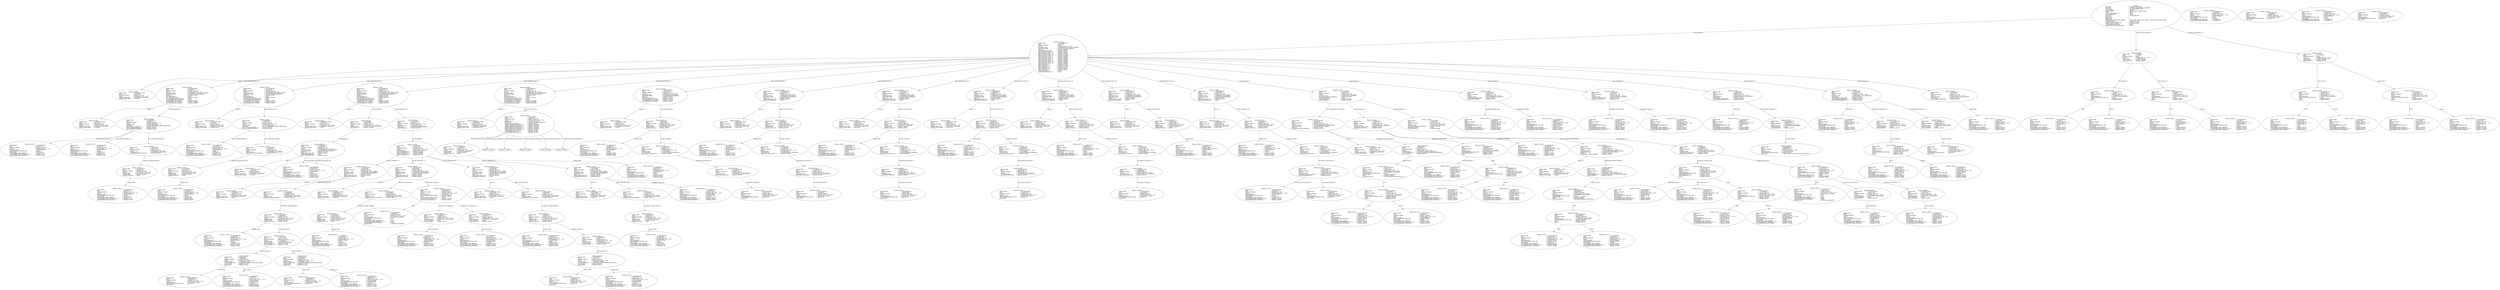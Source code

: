 digraph "discriminant.adt" {
  Unit_3 -> Element_2317106
      [ label=Unit_Declaration ];
  Unit_3 -> Element_2293428
      [ label="Context_Clause_Elements ( 1)" ];
  Unit_3 -> Element_2301425
      [ label="Context_Clause_Elements ( 2)" ];
  Unit_3
      [ label=<<TABLE BORDER="0" CELLBORDER="0" CELLSPACING="0" CELLPADDING="0"> 
          <TR><TD COLSPAN="3">Unit_3</TD></TR>
          <TR><TD ALIGN="LEFT">Unit_Kind   </TD><TD> = </TD><TD ALIGN="LEFT">A_PROCEDURE_BODY</TD></TR>
          <TR><TD ALIGN="LEFT">Unit_Class   </TD><TD> = </TD><TD ALIGN="LEFT">A_PUBLIC_DECLARATION_AND_BODY</TD></TR>
          <TR><TD ALIGN="LEFT">Unit_Origin   </TD><TD> = </TD><TD ALIGN="LEFT">AN_APPLICATION_UNIT</TD></TR>
          <TR><TD ALIGN="LEFT">Unit_Full_Name    </TD><TD> = </TD><TD ALIGN="LEFT">Discrim1</TD></TR>
          <TR><TD ALIGN="LEFT">Unique_Name   </TD><TD> = </TD><TD ALIGN="LEFT">ASIS Context 1: Discrim1 (body)</TD></TR>
          <TR><TD ALIGN="LEFT">Exists  </TD><TD> = </TD><TD ALIGN="LEFT">TRUE</TD></TR>
          <TR><TD ALIGN="LEFT">Can_Be_Main_Program     </TD><TD> = </TD><TD ALIGN="LEFT">TRUE</TD></TR>
          <TR><TD ALIGN="LEFT">Is_Body_Required     </TD><TD> = </TD><TD ALIGN="LEFT">TRUE</TD></TR>
          <TR><TD ALIGN="LEFT">Text_Name   </TD><TD> = </TD><TD ALIGN="LEFT">discriminant.adb</TD></TR>
          <TR><TD ALIGN="LEFT">Text_Form   </TD><TD> = </TD><TD ALIGN="LEFT"></TD></TR>
          <TR><TD ALIGN="LEFT">Object_Name   </TD><TD> = </TD><TD ALIGN="LEFT"></TD></TR>
          <TR><TD ALIGN="LEFT">Object_Form   </TD><TD> = </TD><TD ALIGN="LEFT"></TD></TR>
          <TR><TD ALIGN="LEFT">Compilation_Command_Line_Options         </TD><TD> = </TD><TD ALIGN="LEFT">-gnatA -gnatc -gnatt -gnatws -gnatyN -mtune=generic -march=x86-64</TD></TR>
          <TR><TD ALIGN="LEFT">Unit_Declaration     </TD><TD> = </TD><TD ALIGN="LEFT">Element_2317106</TD></TR>
          <TR><TD ALIGN="LEFT">Context_Clause_Elements ( 1)        </TD><TD> = </TD><TD ALIGN="LEFT">Element_2293428</TD></TR>
          <TR><TD ALIGN="LEFT">Context_Clause_Elements ( 2)        </TD><TD> = </TD><TD ALIGN="LEFT">Element_2301425</TD></TR>
          <TR><TD ALIGN="LEFT">Corresponding_Declaration       </TD><TD> = </TD><TD ALIGN="LEFT">(none)</TD></TR>
          <TR><TD ALIGN="LEFT">Corresponding_Parent_Declaration         </TD><TD> = </TD><TD ALIGN="LEFT">Unit_1</TD></TR>
          </TABLE>> ];
  Element_2293428 -> Element_2295265
      [ label="Clause_Name ( 1)" ];
  Element_2293428 -> Element_2299265
      [ label="Clause_Name ( 2)" ];
  Element_2293428
      [ label=<<TABLE BORDER="0" CELLBORDER="0" CELLSPACING="0" CELLPADDING="0"> 
          <TR><TD COLSPAN="3">Element_2293428</TD></TR>
          <TR><TD ALIGN="LEFT">Element_Kind    </TD><TD> = </TD><TD ALIGN="LEFT">A_CLAUSE</TD></TR>
          <TR><TD ALIGN="LEFT">Hash  </TD><TD> = </TD><TD ALIGN="LEFT"> 11209977</TD></TR>
          <TR><TD ALIGN="LEFT">Enclosing_Element     </TD><TD> = </TD><TD ALIGN="LEFT">(none)</TD></TR>
          <TR><TD ALIGN="LEFT">Source  </TD><TD> = </TD><TD ALIGN="LEFT">Discrim1.adb - 1:1 .. 1:38</TD></TR>
          <TR><TD ALIGN="LEFT">Clause_Kind   </TD><TD> = </TD><TD ALIGN="LEFT">A_WITH_CLAUSE</TD></TR>
          <TR><TD ALIGN="LEFT">Clause_Name ( 1)     </TD><TD> = </TD><TD ALIGN="LEFT">Element_2295265</TD></TR>
          <TR><TD ALIGN="LEFT">Clause_Name ( 2)     </TD><TD> = </TD><TD ALIGN="LEFT">Element_2299265</TD></TR>
          </TABLE>> ];
  Element_2295265 -> Element_2292237
      [ label=Prefix ];
  Element_2295265 -> Element_2294237
      [ label=Selector ];
  Element_2295265
      [ label=<<TABLE BORDER="0" CELLBORDER="0" CELLSPACING="0" CELLPADDING="0"> 
          <TR><TD COLSPAN="3">Element_2295265</TD></TR>
          <TR><TD ALIGN="LEFT">Element_Kind    </TD><TD> = </TD><TD ALIGN="LEFT">AN_EXPRESSION</TD></TR>
          <TR><TD ALIGN="LEFT">Hash  </TD><TD> = </TD><TD ALIGN="LEFT"> 8540921</TD></TR>
          <TR><TD ALIGN="LEFT">Enclosing_Element     </TD><TD> = </TD><TD ALIGN="LEFT">Element_2293428</TD></TR>
          <TR><TD ALIGN="LEFT">Source  </TD><TD> = </TD><TD ALIGN="LEFT">Discrim1.adb - 1:6 .. 1:16</TD></TR>
          <TR><TD ALIGN="LEFT">Expression_Kind    </TD><TD> = </TD><TD ALIGN="LEFT">A_SELECTED_COMPONENT</TD></TR>
          <TR><TD ALIGN="LEFT">Corresponding_Expression_Type        </TD><TD> = </TD><TD ALIGN="LEFT">(none)</TD></TR>
          <TR><TD ALIGN="LEFT">Prefix  </TD><TD> = </TD><TD ALIGN="LEFT">Element_2292237</TD></TR>
          <TR><TD ALIGN="LEFT">Selector   </TD><TD> = </TD><TD ALIGN="LEFT">Element_2294237</TD></TR>
          </TABLE>> ];
  Element_2292237
      [ label=<<TABLE BORDER="0" CELLBORDER="0" CELLSPACING="0" CELLPADDING="0"> 
          <TR><TD COLSPAN="3">Element_2292237</TD></TR>
          <TR><TD ALIGN="LEFT">Element_Kind    </TD><TD> = </TD><TD ALIGN="LEFT">AN_EXPRESSION</TD></TR>
          <TR><TD ALIGN="LEFT">Hash  </TD><TD> = </TD><TD ALIGN="LEFT"> 12274937</TD></TR>
          <TR><TD ALIGN="LEFT">Enclosing_Element     </TD><TD> = </TD><TD ALIGN="LEFT">Element_2295265</TD></TR>
          <TR><TD ALIGN="LEFT">Source  </TD><TD> = </TD><TD ALIGN="LEFT">Discrim1.adb - 1:6 .. 1:8</TD></TR>
          <TR><TD ALIGN="LEFT">Expression_Kind    </TD><TD> = </TD><TD ALIGN="LEFT">AN_IDENTIFIER</TD></TR>
          <TR><TD ALIGN="LEFT">Corresponding_Expression_Type        </TD><TD> = </TD><TD ALIGN="LEFT">(none)</TD></TR>
          <TR><TD ALIGN="LEFT">Name_Image   </TD><TD> = </TD><TD ALIGN="LEFT">"Ada"</TD></TR>
          <TR><TD ALIGN="LEFT">Corresponding_Name_Definition        </TD><TD> = </TD><TD ALIGN="LEFT">Element_2607057</TD></TR>
          <TR><TD ALIGN="LEFT">Corresponding_Name_Definition_List ( 1)          </TD><TD> = </TD><TD ALIGN="LEFT">Element_2607057</TD></TR>
          <TR><TD ALIGN="LEFT">Corresponding_Name_Declaration        </TD><TD> = </TD><TD ALIGN="LEFT">Element_2620112</TD></TR>
          </TABLE>> ];
  Element_2294237
      [ label=<<TABLE BORDER="0" CELLBORDER="0" CELLSPACING="0" CELLPADDING="0"> 
          <TR><TD COLSPAN="3">Element_2294237</TD></TR>
          <TR><TD ALIGN="LEFT">Element_Kind    </TD><TD> = </TD><TD ALIGN="LEFT">AN_EXPRESSION</TD></TR>
          <TR><TD ALIGN="LEFT">Hash  </TD><TD> = </TD><TD ALIGN="LEFT"> 12276985</TD></TR>
          <TR><TD ALIGN="LEFT">Enclosing_Element     </TD><TD> = </TD><TD ALIGN="LEFT">Element_2295265</TD></TR>
          <TR><TD ALIGN="LEFT">Source  </TD><TD> = </TD><TD ALIGN="LEFT">Discrim1.adb - 1:10 .. 1:16</TD></TR>
          <TR><TD ALIGN="LEFT">Expression_Kind    </TD><TD> = </TD><TD ALIGN="LEFT">AN_IDENTIFIER</TD></TR>
          <TR><TD ALIGN="LEFT">Corresponding_Expression_Type        </TD><TD> = </TD><TD ALIGN="LEFT">(none)</TD></TR>
          <TR><TD ALIGN="LEFT">Name_Image   </TD><TD> = </TD><TD ALIGN="LEFT">"Text_IO"</TD></TR>
          <TR><TD ALIGN="LEFT">Corresponding_Name_Definition        </TD><TD> = </TD><TD ALIGN="LEFT">Element_2655081</TD></TR>
          <TR><TD ALIGN="LEFT">Corresponding_Name_Definition_List ( 1)          </TD><TD> = </TD><TD ALIGN="LEFT">Element_2655081</TD></TR>
          <TR><TD ALIGN="LEFT">Corresponding_Name_Declaration        </TD><TD> = </TD><TD ALIGN="LEFT">Element_6616112</TD></TR>
          </TABLE>> ];
  Element_2299265 -> Element_2296237
      [ label=Prefix ];
  Element_2299265 -> Element_2298237
      [ label=Selector ];
  Element_2299265
      [ label=<<TABLE BORDER="0" CELLBORDER="0" CELLSPACING="0" CELLPADDING="0"> 
          <TR><TD COLSPAN="3">Element_2299265</TD></TR>
          <TR><TD ALIGN="LEFT">Element_Kind    </TD><TD> = </TD><TD ALIGN="LEFT">AN_EXPRESSION</TD></TR>
          <TR><TD ALIGN="LEFT">Hash  </TD><TD> = </TD><TD ALIGN="LEFT"> 8539385</TD></TR>
          <TR><TD ALIGN="LEFT">Enclosing_Element     </TD><TD> = </TD><TD ALIGN="LEFT">Element_2293428</TD></TR>
          <TR><TD ALIGN="LEFT">Source  </TD><TD> = </TD><TD ALIGN="LEFT">Discrim1.adb - 1:19 .. 1:37</TD></TR>
          <TR><TD ALIGN="LEFT">Expression_Kind    </TD><TD> = </TD><TD ALIGN="LEFT">A_SELECTED_COMPONENT</TD></TR>
          <TR><TD ALIGN="LEFT">Corresponding_Expression_Type        </TD><TD> = </TD><TD ALIGN="LEFT">(none)</TD></TR>
          <TR><TD ALIGN="LEFT">Prefix  </TD><TD> = </TD><TD ALIGN="LEFT">Element_2296237</TD></TR>
          <TR><TD ALIGN="LEFT">Selector   </TD><TD> = </TD><TD ALIGN="LEFT">Element_2298237</TD></TR>
          </TABLE>> ];
  Element_2296237
      [ label=<<TABLE BORDER="0" CELLBORDER="0" CELLSPACING="0" CELLPADDING="0"> 
          <TR><TD COLSPAN="3">Element_2296237</TD></TR>
          <TR><TD ALIGN="LEFT">Element_Kind    </TD><TD> = </TD><TD ALIGN="LEFT">AN_EXPRESSION</TD></TR>
          <TR><TD ALIGN="LEFT">Hash  </TD><TD> = </TD><TD ALIGN="LEFT"> 12273401</TD></TR>
          <TR><TD ALIGN="LEFT">Enclosing_Element     </TD><TD> = </TD><TD ALIGN="LEFT">Element_2299265</TD></TR>
          <TR><TD ALIGN="LEFT">Source  </TD><TD> = </TD><TD ALIGN="LEFT">Discrim1.adb - 1:19 .. 1:21</TD></TR>
          <TR><TD ALIGN="LEFT">Expression_Kind    </TD><TD> = </TD><TD ALIGN="LEFT">AN_IDENTIFIER</TD></TR>
          <TR><TD ALIGN="LEFT">Corresponding_Expression_Type        </TD><TD> = </TD><TD ALIGN="LEFT">(none)</TD></TR>
          <TR><TD ALIGN="LEFT">Name_Image   </TD><TD> = </TD><TD ALIGN="LEFT">"Ada"</TD></TR>
          <TR><TD ALIGN="LEFT">Corresponding_Name_Definition        </TD><TD> = </TD><TD ALIGN="LEFT">Element_2607057</TD></TR>
          <TR><TD ALIGN="LEFT">Corresponding_Name_Definition_List ( 1)          </TD><TD> = </TD><TD ALIGN="LEFT">Element_2607057</TD></TR>
          <TR><TD ALIGN="LEFT">Corresponding_Name_Declaration        </TD><TD> = </TD><TD ALIGN="LEFT">Element_2620112</TD></TR>
          </TABLE>> ];
  Element_2298237
      [ label=<<TABLE BORDER="0" CELLBORDER="0" CELLSPACING="0" CELLPADDING="0"> 
          <TR><TD COLSPAN="3">Element_2298237</TD></TR>
          <TR><TD ALIGN="LEFT">Element_Kind    </TD><TD> = </TD><TD ALIGN="LEFT">AN_EXPRESSION</TD></TR>
          <TR><TD ALIGN="LEFT">Hash  </TD><TD> = </TD><TD ALIGN="LEFT"> 12275449</TD></TR>
          <TR><TD ALIGN="LEFT">Enclosing_Element     </TD><TD> = </TD><TD ALIGN="LEFT">Element_2299265</TD></TR>
          <TR><TD ALIGN="LEFT">Source  </TD><TD> = </TD><TD ALIGN="LEFT">Discrim1.adb - 1:23 .. 1:37</TD></TR>
          <TR><TD ALIGN="LEFT">Expression_Kind    </TD><TD> = </TD><TD ALIGN="LEFT">AN_IDENTIFIER</TD></TR>
          <TR><TD ALIGN="LEFT">Corresponding_Expression_Type        </TD><TD> = </TD><TD ALIGN="LEFT">(none)</TD></TR>
          <TR><TD ALIGN="LEFT">Name_Image   </TD><TD> = </TD><TD ALIGN="LEFT">"Integer_Text_IO"</TD></TR>
          <TR><TD ALIGN="LEFT">Corresponding_Name_Definition        </TD><TD> = </TD><TD ALIGN="LEFT">Element_12755081</TD></TR>
          <TR><TD ALIGN="LEFT">Corresponding_Name_Definition_List ( 1)          </TD><TD> = </TD><TD ALIGN="LEFT">Element_12755081</TD></TR>
          <TR><TD ALIGN="LEFT">Corresponding_Name_Declaration        </TD><TD> = </TD><TD ALIGN="LEFT">Element_19107137</TD></TR>
          </TABLE>> ];
  Element_2301425 -> Element_2303265
      [ label="Clause_Name ( 1)" ];
  Element_2301425 -> Element_2307265
      [ label="Clause_Name ( 2)" ];
  Element_2301425
      [ label=<<TABLE BORDER="0" CELLBORDER="0" CELLSPACING="0" CELLPADDING="0"> 
          <TR><TD COLSPAN="3">Element_2301425</TD></TR>
          <TR><TD ALIGN="LEFT">Element_Kind    </TD><TD> = </TD><TD ALIGN="LEFT">A_CLAUSE</TD></TR>
          <TR><TD ALIGN="LEFT">Hash  </TD><TD> = </TD><TD ALIGN="LEFT">-2137710212</TD></TR>
          <TR><TD ALIGN="LEFT">Enclosing_Element     </TD><TD> = </TD><TD ALIGN="LEFT">(none)</TD></TR>
          <TR><TD ALIGN="LEFT">Source  </TD><TD> = </TD><TD ALIGN="LEFT">Discrim1.adb - 2:1 .. 2:37</TD></TR>
          <TR><TD ALIGN="LEFT">Clause_Kind   </TD><TD> = </TD><TD ALIGN="LEFT">A_USE_PACKAGE_CLAUSE</TD></TR>
          <TR><TD ALIGN="LEFT">Clause_Name ( 1)     </TD><TD> = </TD><TD ALIGN="LEFT">Element_2303265</TD></TR>
          <TR><TD ALIGN="LEFT">Clause_Name ( 2)     </TD><TD> = </TD><TD ALIGN="LEFT">Element_2307265</TD></TR>
          </TABLE>> ];
  Element_2303265 -> Element_2300237
      [ label=Prefix ];
  Element_2303265 -> Element_2302237
      [ label=Selector ];
  Element_2303265
      [ label=<<TABLE BORDER="0" CELLBORDER="0" CELLSPACING="0" CELLPADDING="0"> 
          <TR><TD COLSPAN="3">Element_2303265</TD></TR>
          <TR><TD ALIGN="LEFT">Element_Kind    </TD><TD> = </TD><TD ALIGN="LEFT">AN_EXPRESSION</TD></TR>
          <TR><TD ALIGN="LEFT">Hash  </TD><TD> = </TD><TD ALIGN="LEFT">-2139019140</TD></TR>
          <TR><TD ALIGN="LEFT">Enclosing_Element     </TD><TD> = </TD><TD ALIGN="LEFT">Element_2301425</TD></TR>
          <TR><TD ALIGN="LEFT">Source  </TD><TD> = </TD><TD ALIGN="LEFT">Discrim1.adb - 2:5 .. 2:15</TD></TR>
          <TR><TD ALIGN="LEFT">Expression_Kind    </TD><TD> = </TD><TD ALIGN="LEFT">A_SELECTED_COMPONENT</TD></TR>
          <TR><TD ALIGN="LEFT">Corresponding_Expression_Type        </TD><TD> = </TD><TD ALIGN="LEFT">(none)</TD></TR>
          <TR><TD ALIGN="LEFT">Prefix  </TD><TD> = </TD><TD ALIGN="LEFT">Element_2300237</TD></TR>
          <TR><TD ALIGN="LEFT">Selector   </TD><TD> = </TD><TD ALIGN="LEFT">Element_2302237</TD></TR>
          </TABLE>> ];
  Element_2300237
      [ label=<<TABLE BORDER="0" CELLBORDER="0" CELLSPACING="0" CELLPADDING="0"> 
          <TR><TD COLSPAN="3">Element_2300237</TD></TR>
          <TR><TD ALIGN="LEFT">Element_Kind    </TD><TD> = </TD><TD ALIGN="LEFT">AN_EXPRESSION</TD></TR>
          <TR><TD ALIGN="LEFT">Hash  </TD><TD> = </TD><TD ALIGN="LEFT">-2137152132</TD></TR>
          <TR><TD ALIGN="LEFT">Enclosing_Element     </TD><TD> = </TD><TD ALIGN="LEFT">Element_2303265</TD></TR>
          <TR><TD ALIGN="LEFT">Source  </TD><TD> = </TD><TD ALIGN="LEFT">Discrim1.adb - 2:5 .. 2:7</TD></TR>
          <TR><TD ALIGN="LEFT">Expression_Kind    </TD><TD> = </TD><TD ALIGN="LEFT">AN_IDENTIFIER</TD></TR>
          <TR><TD ALIGN="LEFT">Corresponding_Expression_Type        </TD><TD> = </TD><TD ALIGN="LEFT">(none)</TD></TR>
          <TR><TD ALIGN="LEFT">Name_Image   </TD><TD> = </TD><TD ALIGN="LEFT">"Ada"</TD></TR>
          <TR><TD ALIGN="LEFT">Corresponding_Name_Definition        </TD><TD> = </TD><TD ALIGN="LEFT">Element_2607057</TD></TR>
          <TR><TD ALIGN="LEFT">Corresponding_Name_Definition_List ( 1)          </TD><TD> = </TD><TD ALIGN="LEFT">Element_2607057</TD></TR>
          <TR><TD ALIGN="LEFT">Corresponding_Name_Declaration        </TD><TD> = </TD><TD ALIGN="LEFT">Element_2620112</TD></TR>
          </TABLE>> ];
  Element_2302237
      [ label=<<TABLE BORDER="0" CELLBORDER="0" CELLSPACING="0" CELLPADDING="0"> 
          <TR><TD COLSPAN="3">Element_2302237</TD></TR>
          <TR><TD ALIGN="LEFT">Element_Kind    </TD><TD> = </TD><TD ALIGN="LEFT">AN_EXPRESSION</TD></TR>
          <TR><TD ALIGN="LEFT">Hash  </TD><TD> = </TD><TD ALIGN="LEFT">-2137151108</TD></TR>
          <TR><TD ALIGN="LEFT">Enclosing_Element     </TD><TD> = </TD><TD ALIGN="LEFT">Element_2303265</TD></TR>
          <TR><TD ALIGN="LEFT">Source  </TD><TD> = </TD><TD ALIGN="LEFT">Discrim1.adb - 2:9 .. 2:15</TD></TR>
          <TR><TD ALIGN="LEFT">Expression_Kind    </TD><TD> = </TD><TD ALIGN="LEFT">AN_IDENTIFIER</TD></TR>
          <TR><TD ALIGN="LEFT">Corresponding_Expression_Type        </TD><TD> = </TD><TD ALIGN="LEFT">(none)</TD></TR>
          <TR><TD ALIGN="LEFT">Name_Image   </TD><TD> = </TD><TD ALIGN="LEFT">"Text_IO"</TD></TR>
          <TR><TD ALIGN="LEFT">Corresponding_Name_Definition        </TD><TD> = </TD><TD ALIGN="LEFT">Element_2655081</TD></TR>
          <TR><TD ALIGN="LEFT">Corresponding_Name_Definition_List ( 1)          </TD><TD> = </TD><TD ALIGN="LEFT">Element_2655081</TD></TR>
          <TR><TD ALIGN="LEFT">Corresponding_Name_Declaration        </TD><TD> = </TD><TD ALIGN="LEFT">Element_6616112</TD></TR>
          </TABLE>> ];
  Element_2307265 -> Element_2304237
      [ label=Prefix ];
  Element_2307265 -> Element_2306237
      [ label=Selector ];
  Element_2307265
      [ label=<<TABLE BORDER="0" CELLBORDER="0" CELLSPACING="0" CELLPADDING="0"> 
          <TR><TD COLSPAN="3">Element_2307265</TD></TR>
          <TR><TD ALIGN="LEFT">Element_Kind    </TD><TD> = </TD><TD ALIGN="LEFT">AN_EXPRESSION</TD></TR>
          <TR><TD ALIGN="LEFT">Hash  </TD><TD> = </TD><TD ALIGN="LEFT">-2139019908</TD></TR>
          <TR><TD ALIGN="LEFT">Enclosing_Element     </TD><TD> = </TD><TD ALIGN="LEFT">Element_2301425</TD></TR>
          <TR><TD ALIGN="LEFT">Source  </TD><TD> = </TD><TD ALIGN="LEFT">Discrim1.adb - 2:18 .. 2:36</TD></TR>
          <TR><TD ALIGN="LEFT">Expression_Kind    </TD><TD> = </TD><TD ALIGN="LEFT">A_SELECTED_COMPONENT</TD></TR>
          <TR><TD ALIGN="LEFT">Corresponding_Expression_Type        </TD><TD> = </TD><TD ALIGN="LEFT">(none)</TD></TR>
          <TR><TD ALIGN="LEFT">Prefix  </TD><TD> = </TD><TD ALIGN="LEFT">Element_2304237</TD></TR>
          <TR><TD ALIGN="LEFT">Selector   </TD><TD> = </TD><TD ALIGN="LEFT">Element_2306237</TD></TR>
          </TABLE>> ];
  Element_2304237
      [ label=<<TABLE BORDER="0" CELLBORDER="0" CELLSPACING="0" CELLPADDING="0"> 
          <TR><TD COLSPAN="3">Element_2304237</TD></TR>
          <TR><TD ALIGN="LEFT">Element_Kind    </TD><TD> = </TD><TD ALIGN="LEFT">AN_EXPRESSION</TD></TR>
          <TR><TD ALIGN="LEFT">Hash  </TD><TD> = </TD><TD ALIGN="LEFT">-2137152900</TD></TR>
          <TR><TD ALIGN="LEFT">Enclosing_Element     </TD><TD> = </TD><TD ALIGN="LEFT">Element_2307265</TD></TR>
          <TR><TD ALIGN="LEFT">Source  </TD><TD> = </TD><TD ALIGN="LEFT">Discrim1.adb - 2:18 .. 2:20</TD></TR>
          <TR><TD ALIGN="LEFT">Expression_Kind    </TD><TD> = </TD><TD ALIGN="LEFT">AN_IDENTIFIER</TD></TR>
          <TR><TD ALIGN="LEFT">Corresponding_Expression_Type        </TD><TD> = </TD><TD ALIGN="LEFT">(none)</TD></TR>
          <TR><TD ALIGN="LEFT">Name_Image   </TD><TD> = </TD><TD ALIGN="LEFT">"Ada"</TD></TR>
          <TR><TD ALIGN="LEFT">Corresponding_Name_Definition        </TD><TD> = </TD><TD ALIGN="LEFT">Element_2607057</TD></TR>
          <TR><TD ALIGN="LEFT">Corresponding_Name_Definition_List ( 1)          </TD><TD> = </TD><TD ALIGN="LEFT">Element_2607057</TD></TR>
          <TR><TD ALIGN="LEFT">Corresponding_Name_Declaration        </TD><TD> = </TD><TD ALIGN="LEFT">Element_2620112</TD></TR>
          </TABLE>> ];
  Element_2306237
      [ label=<<TABLE BORDER="0" CELLBORDER="0" CELLSPACING="0" CELLPADDING="0"> 
          <TR><TD COLSPAN="3">Element_2306237</TD></TR>
          <TR><TD ALIGN="LEFT">Element_Kind    </TD><TD> = </TD><TD ALIGN="LEFT">AN_EXPRESSION</TD></TR>
          <TR><TD ALIGN="LEFT">Hash  </TD><TD> = </TD><TD ALIGN="LEFT">-2137151876</TD></TR>
          <TR><TD ALIGN="LEFT">Enclosing_Element     </TD><TD> = </TD><TD ALIGN="LEFT">Element_2307265</TD></TR>
          <TR><TD ALIGN="LEFT">Source  </TD><TD> = </TD><TD ALIGN="LEFT">Discrim1.adb - 2:22 .. 2:36</TD></TR>
          <TR><TD ALIGN="LEFT">Expression_Kind    </TD><TD> = </TD><TD ALIGN="LEFT">AN_IDENTIFIER</TD></TR>
          <TR><TD ALIGN="LEFT">Corresponding_Expression_Type        </TD><TD> = </TD><TD ALIGN="LEFT">(none)</TD></TR>
          <TR><TD ALIGN="LEFT">Name_Image   </TD><TD> = </TD><TD ALIGN="LEFT">"Integer_Text_IO"</TD></TR>
          <TR><TD ALIGN="LEFT">Corresponding_Name_Definition        </TD><TD> = </TD><TD ALIGN="LEFT">Element_12755081</TD></TR>
          <TR><TD ALIGN="LEFT">Corresponding_Name_Definition_List ( 1)          </TD><TD> = </TD><TD ALIGN="LEFT">Element_12755081</TD></TR>
          <TR><TD ALIGN="LEFT">Corresponding_Name_Declaration        </TD><TD> = </TD><TD ALIGN="LEFT">Element_19107137</TD></TR>
          </TABLE>> ];
  Element_2317106 -> Element_2309057
      [ label="Names ( 1)" ];
  Element_2317106 -> Element_2330082
      [ label="Body_Declarative_Items ( 1)" ];
  Element_2317106 -> Element_2342082
      [ label="Body_Declarative_Items ( 2)" ];
  Element_2317106 -> Element_2421082
      [ label="Body_Declarative_Items ( 3)" ];
  Element_2317106 -> Element_19335082
      [ label="Body_Declarative_Items ( 4)" ];
  Element_2317106 -> Element_2432089
      [ label="Body_Declarative_Items ( 5)" ];
  Element_2317106 -> Element_2452090
      [ label="Body_Declarative_Items ( 6)" ];
  Element_2317106 -> Element_2464090
      [ label="Body_Declarative_Items ( 7)" ];
  Element_2317106 -> Element_2476090
      [ label="Body_Declarative_Items ( 8)" ];
  Element_2317106 -> Element_2488090
      [ label="Body_Declarative_Items ( 9)" ];
  Element_2317106 -> Element_2500090
      [ label="Body_Declarative_Items ( 10)" ];
  Element_2317106 -> Element_2509090
      [ label="Body_Declarative_Items ( 11)" ];
  Element_2317106 -> Element_2531393
      [ label="Body_Statements ( 1)" ];
  Element_2317106 -> Element_2571388
      [ label="Body_Statements ( 2)" ];
  Element_2317106 -> Element_2574388
      [ label="Body_Statements ( 3)" ];
  Element_2317106 -> Element_2577397
      [ label="Body_Statements ( 4)" ];
  Element_2317106 -> Element_2583397
      [ label="Body_Statements ( 5)" ];
  Element_2317106 -> Element_2584397
      [ label="Body_Statements ( 6)" ];
  Element_2317106
      [ label=<<TABLE BORDER="0" CELLBORDER="0" CELLSPACING="0" CELLPADDING="0"> 
          <TR><TD COLSPAN="3">Element_2317106</TD></TR>
          <TR><TD ALIGN="LEFT">Element_Kind    </TD><TD> = </TD><TD ALIGN="LEFT">A_DECLARATION</TD></TR>
          <TR><TD ALIGN="LEFT">Hash  </TD><TD> = </TD><TD ALIGN="LEFT"> 541282399</TD></TR>
          <TR><TD ALIGN="LEFT">Enclosing_Element     </TD><TD> = </TD><TD ALIGN="LEFT">(none)</TD></TR>
          <TR><TD ALIGN="LEFT">Source  </TD><TD> = </TD><TD ALIGN="LEFT">Discrim1.adb - 4:1 .. 46:13</TD></TR>
          <TR><TD ALIGN="LEFT">Declaration_Kind     </TD><TD> = </TD><TD ALIGN="LEFT">A_PROCEDURE_BODY_DECLARATION</TD></TR>
          <TR><TD ALIGN="LEFT">Declaration_Origin     </TD><TD> = </TD><TD ALIGN="LEFT">AN_EXPLICIT_DECLARATION</TD></TR>
          <TR><TD ALIGN="LEFT">Names ( 1)   </TD><TD> = </TD><TD ALIGN="LEFT">Element_2309057</TD></TR>
          <TR><TD ALIGN="LEFT">Corresponding_End_Name      </TD><TD> = </TD><TD ALIGN="LEFT">Element_2586237</TD></TR>
          <TR><TD ALIGN="LEFT">Body_Declarative_Items ( 1)       </TD><TD> = </TD><TD ALIGN="LEFT">Element_2330082</TD></TR>
          <TR><TD ALIGN="LEFT">Body_Declarative_Items ( 2)       </TD><TD> = </TD><TD ALIGN="LEFT">Element_2342082</TD></TR>
          <TR><TD ALIGN="LEFT">Body_Declarative_Items ( 3)       </TD><TD> = </TD><TD ALIGN="LEFT">Element_2421082</TD></TR>
          <TR><TD ALIGN="LEFT">Body_Declarative_Items ( 4)       </TD><TD> = </TD><TD ALIGN="LEFT">Element_19335082</TD></TR>
          <TR><TD ALIGN="LEFT">Body_Declarative_Items ( 5)       </TD><TD> = </TD><TD ALIGN="LEFT">Element_2432089</TD></TR>
          <TR><TD ALIGN="LEFT">Body_Declarative_Items ( 6)       </TD><TD> = </TD><TD ALIGN="LEFT">Element_2452090</TD></TR>
          <TR><TD ALIGN="LEFT">Body_Declarative_Items ( 7)       </TD><TD> = </TD><TD ALIGN="LEFT">Element_2464090</TD></TR>
          <TR><TD ALIGN="LEFT">Body_Declarative_Items ( 8)       </TD><TD> = </TD><TD ALIGN="LEFT">Element_2476090</TD></TR>
          <TR><TD ALIGN="LEFT">Body_Declarative_Items ( 9)       </TD><TD> = </TD><TD ALIGN="LEFT">Element_2488090</TD></TR>
          <TR><TD ALIGN="LEFT">Body_Declarative_Items ( 10)        </TD><TD> = </TD><TD ALIGN="LEFT">Element_2500090</TD></TR>
          <TR><TD ALIGN="LEFT">Body_Declarative_Items ( 11)        </TD><TD> = </TD><TD ALIGN="LEFT">Element_2509090</TD></TR>
          <TR><TD ALIGN="LEFT">Body_Statements ( 1)      </TD><TD> = </TD><TD ALIGN="LEFT">Element_2531393</TD></TR>
          <TR><TD ALIGN="LEFT">Body_Statements ( 2)      </TD><TD> = </TD><TD ALIGN="LEFT">Element_2571388</TD></TR>
          <TR><TD ALIGN="LEFT">Body_Statements ( 3)      </TD><TD> = </TD><TD ALIGN="LEFT">Element_2574388</TD></TR>
          <TR><TD ALIGN="LEFT">Body_Statements ( 4)      </TD><TD> = </TD><TD ALIGN="LEFT">Element_2577397</TD></TR>
          <TR><TD ALIGN="LEFT">Body_Statements ( 5)      </TD><TD> = </TD><TD ALIGN="LEFT">Element_2583397</TD></TR>
          <TR><TD ALIGN="LEFT">Body_Statements ( 6)      </TD><TD> = </TD><TD ALIGN="LEFT">Element_2584397</TD></TR>
          <TR><TD ALIGN="LEFT">Is_Name_Repeated     </TD><TD> = </TD><TD ALIGN="LEFT">TRUE</TD></TR>
          <TR><TD ALIGN="LEFT">Corresponding_Declaration       </TD><TD> = </TD><TD ALIGN="LEFT">(none)</TD></TR>
          </TABLE>> ];
  Element_2309057
      [ label=<<TABLE BORDER="0" CELLBORDER="0" CELLSPACING="0" CELLPADDING="0"> 
          <TR><TD COLSPAN="3">Element_2309057</TD></TR>
          <TR><TD ALIGN="LEFT">Element_Kind    </TD><TD> = </TD><TD ALIGN="LEFT">A_DEFINING_NAME</TD></TR>
          <TR><TD ALIGN="LEFT">Hash  </TD><TD> = </TD><TD ALIGN="LEFT"> 541182687</TD></TR>
          <TR><TD ALIGN="LEFT">Enclosing_Element     </TD><TD> = </TD><TD ALIGN="LEFT">Element_2317106</TD></TR>
          <TR><TD ALIGN="LEFT">Source  </TD><TD> = </TD><TD ALIGN="LEFT">Discrim1.adb - 4:11 .. 4:18</TD></TR>
          <TR><TD ALIGN="LEFT">Defining_Name_Kind     </TD><TD> = </TD><TD ALIGN="LEFT">A_DEFINING_IDENTIFIER</TD></TR>
          <TR><TD ALIGN="LEFT">Defining_Name_Image     </TD><TD> = </TD><TD ALIGN="LEFT">"Discrim1"</TD></TR>
          </TABLE>> ];
  Element_2330082 -> Element_2318057
      [ label="Names ( 1)" ];
  Element_2330082 -> Element_2326160
      [ label=Type_Declaration_View ];
  Element_2330082
      [ label=<<TABLE BORDER="0" CELLBORDER="0" CELLSPACING="0" CELLPADDING="0"> 
          <TR><TD COLSPAN="3">Element_2330082</TD></TR>
          <TR><TD ALIGN="LEFT">Element_Kind    </TD><TD> = </TD><TD ALIGN="LEFT">A_DECLARATION</TD></TR>
          <TR><TD ALIGN="LEFT">Hash  </TD><TD> = </TD><TD ALIGN="LEFT">-937909177</TD></TR>
          <TR><TD ALIGN="LEFT">Enclosing_Element     </TD><TD> = </TD><TD ALIGN="LEFT">Element_2317106</TD></TR>
          <TR><TD ALIGN="LEFT">Source  </TD><TD> = </TD><TD ALIGN="LEFT">Discrim1.adb - 6:4 .. 7:53</TD></TR>
          <TR><TD ALIGN="LEFT">Declaration_Kind     </TD><TD> = </TD><TD ALIGN="LEFT">AN_ORDINARY_TYPE_DECLARATION</TD></TR>
          <TR><TD ALIGN="LEFT">Declaration_Origin     </TD><TD> = </TD><TD ALIGN="LEFT">AN_EXPLICIT_DECLARATION</TD></TR>
          <TR><TD ALIGN="LEFT">Names ( 1)   </TD><TD> = </TD><TD ALIGN="LEFT">Element_2318057</TD></TR>
          <TR><TD ALIGN="LEFT">Discriminant_Part     </TD><TD> = </TD><TD ALIGN="LEFT">(none)</TD></TR>
          <TR><TD ALIGN="LEFT">Type_Declaration_View      </TD><TD> = </TD><TD ALIGN="LEFT">Element_2326160</TD></TR>
          <TR><TD ALIGN="LEFT">Corresponding_Type_Declaration        </TD><TD> = </TD><TD ALIGN="LEFT">(none)</TD></TR>
          <TR><TD ALIGN="LEFT">Corresponding_Type_Partial_View        </TD><TD> = </TD><TD ALIGN="LEFT">(none)</TD></TR>
          <TR><TD ALIGN="LEFT">Corresponding_First_Subtype       </TD><TD> = </TD><TD ALIGN="LEFT">Element_2330082</TD></TR>
          <TR><TD ALIGN="LEFT">Corresponding_Last_Constraint        </TD><TD> = </TD><TD ALIGN="LEFT">Element_2330082</TD></TR>
          <TR><TD ALIGN="LEFT">Corresponding_Last_Subtype       </TD><TD> = </TD><TD ALIGN="LEFT">Element_2330082</TD></TR>
          </TABLE>> ];
  Element_2318057
      [ label=<<TABLE BORDER="0" CELLBORDER="0" CELLSPACING="0" CELLPADDING="0"> 
          <TR><TD COLSPAN="3">Element_2318057</TD></TR>
          <TR><TD ALIGN="LEFT">Element_Kind    </TD><TD> = </TD><TD ALIGN="LEFT">A_DEFINING_NAME</TD></TR>
          <TR><TD ALIGN="LEFT">Hash  </TD><TD> = </TD><TD ALIGN="LEFT">-937921897</TD></TR>
          <TR><TD ALIGN="LEFT">Enclosing_Element     </TD><TD> = </TD><TD ALIGN="LEFT">Element_2330082</TD></TR>
          <TR><TD ALIGN="LEFT">Source  </TD><TD> = </TD><TD ALIGN="LEFT">Discrim1.adb - 6:9 .. 6:14</TD></TR>
          <TR><TD ALIGN="LEFT">Defining_Name_Kind     </TD><TD> = </TD><TD ALIGN="LEFT">A_DEFINING_IDENTIFIER</TD></TR>
          <TR><TD ALIGN="LEFT">Defining_Name_Image     </TD><TD> = </TD><TD ALIGN="LEFT">"SQUARE"</TD></TR>
          </TABLE>> ];
  Element_2326160 -> Element_2325237
      [ label="Index_Subtype_Definitions ( 1)" ];
  Element_2326160 -> Element_2327237
      [ label="Index_Subtype_Definitions ( 2)" ];
  Element_2326160 -> Element_2329183
      [ label=Array_Component_Definition ];
  Element_2326160
      [ label=<<TABLE BORDER="0" CELLBORDER="0" CELLSPACING="0" CELLPADDING="0"> 
          <TR><TD COLSPAN="3">Element_2326160</TD></TR>
          <TR><TD ALIGN="LEFT">Element_Kind    </TD><TD> = </TD><TD ALIGN="LEFT">A_DEFINITION</TD></TR>
          <TR><TD ALIGN="LEFT">Hash  </TD><TD> = </TD><TD ALIGN="LEFT">-937869257</TD></TR>
          <TR><TD ALIGN="LEFT">Enclosing_Element     </TD><TD> = </TD><TD ALIGN="LEFT">Element_2330082</TD></TR>
          <TR><TD ALIGN="LEFT">Source  </TD><TD> = </TD><TD ALIGN="LEFT">Discrim1.adb - 6:19 .. 7:52</TD></TR>
          <TR><TD ALIGN="LEFT">Definition_Kind    </TD><TD> = </TD><TD ALIGN="LEFT">A_TYPE_DEFINITION</TD></TR>
          <TR><TD ALIGN="LEFT">Type_Kind   </TD><TD> = </TD><TD ALIGN="LEFT">AN_UNCONSTRAINED_ARRAY_DEFINITION</TD></TR>
          <TR><TD ALIGN="LEFT">Index_Subtype_Definitions ( 1)        </TD><TD> = </TD><TD ALIGN="LEFT">Element_2325237</TD></TR>
          <TR><TD ALIGN="LEFT">Index_Subtype_Definitions ( 2)        </TD><TD> = </TD><TD ALIGN="LEFT">Element_2327237</TD></TR>
          <TR><TD ALIGN="LEFT">Array_Component_Definition       </TD><TD> = </TD><TD ALIGN="LEFT">Element_2329183</TD></TR>
          </TABLE>> ];
  Element_2325237
      [ label=<<TABLE BORDER="0" CELLBORDER="0" CELLSPACING="0" CELLPADDING="0"> 
          <TR><TD COLSPAN="3">Element_2325237</TD></TR>
          <TR><TD ALIGN="LEFT">Element_Kind    </TD><TD> = </TD><TD ALIGN="LEFT">AN_EXPRESSION</TD></TR>
          <TR><TD ALIGN="LEFT">Hash  </TD><TD> = </TD><TD ALIGN="LEFT">-937829737</TD></TR>
          <TR><TD ALIGN="LEFT">Enclosing_Element     </TD><TD> = </TD><TD ALIGN="LEFT">Element_2326160</TD></TR>
          <TR><TD ALIGN="LEFT">Source  </TD><TD> = </TD><TD ALIGN="LEFT">Discrim1.adb - 6:25 .. 6:31</TD></TR>
          <TR><TD ALIGN="LEFT">Expression_Kind    </TD><TD> = </TD><TD ALIGN="LEFT">AN_IDENTIFIER</TD></TR>
          <TR><TD ALIGN="LEFT">Corresponding_Expression_Type        </TD><TD> = </TD><TD ALIGN="LEFT">(none)</TD></TR>
          <TR><TD ALIGN="LEFT">Name_Image   </TD><TD> = </TD><TD ALIGN="LEFT">"INTEGER"</TD></TR>
          <TR><TD ALIGN="LEFT">Corresponding_Name_Definition        </TD><TD> = </TD><TD ALIGN="LEFT">Element_37057</TD></TR>
          <TR><TD ALIGN="LEFT">Corresponding_Name_Definition_List ( 1)          </TD><TD> = </TD><TD ALIGN="LEFT">Element_37057</TD></TR>
          <TR><TD ALIGN="LEFT">Corresponding_Name_Declaration        </TD><TD> = </TD><TD ALIGN="LEFT">Element_917082</TD></TR>
          </TABLE>> ];
  Element_2327237
      [ label=<<TABLE BORDER="0" CELLBORDER="0" CELLSPACING="0" CELLPADDING="0"> 
          <TR><TD COLSPAN="3">Element_2327237</TD></TR>
          <TR><TD ALIGN="LEFT">Element_Kind    </TD><TD> = </TD><TD ALIGN="LEFT">AN_EXPRESSION</TD></TR>
          <TR><TD ALIGN="LEFT">Hash  </TD><TD> = </TD><TD ALIGN="LEFT">-468783797</TD></TR>
          <TR><TD ALIGN="LEFT">Enclosing_Element     </TD><TD> = </TD><TD ALIGN="LEFT">Element_2326160</TD></TR>
          <TR><TD ALIGN="LEFT">Source  </TD><TD> = </TD><TD ALIGN="LEFT">Discrim1.adb - 7:25 .. 7:31</TD></TR>
          <TR><TD ALIGN="LEFT">Expression_Kind    </TD><TD> = </TD><TD ALIGN="LEFT">AN_IDENTIFIER</TD></TR>
          <TR><TD ALIGN="LEFT">Corresponding_Expression_Type        </TD><TD> = </TD><TD ALIGN="LEFT">(none)</TD></TR>
          <TR><TD ALIGN="LEFT">Name_Image   </TD><TD> = </TD><TD ALIGN="LEFT">"INTEGER"</TD></TR>
          <TR><TD ALIGN="LEFT">Corresponding_Name_Definition        </TD><TD> = </TD><TD ALIGN="LEFT">Element_37057</TD></TR>
          <TR><TD ALIGN="LEFT">Corresponding_Name_Definition_List ( 1)          </TD><TD> = </TD><TD ALIGN="LEFT">Element_37057</TD></TR>
          <TR><TD ALIGN="LEFT">Corresponding_Name_Declaration        </TD><TD> = </TD><TD ALIGN="LEFT">Element_917082</TD></TR>
          </TABLE>> ];
  Element_2329183 -> Element_2328176
      [ label=Component_Subtype_Indication ];
  Element_2329183
      [ label=<<TABLE BORDER="0" CELLBORDER="0" CELLSPACING="0" CELLPADDING="0"> 
          <TR><TD COLSPAN="3">Element_2329183</TD></TR>
          <TR><TD ALIGN="LEFT">Element_Kind    </TD><TD> = </TD><TD ALIGN="LEFT">A_DEFINITION</TD></TR>
          <TR><TD ALIGN="LEFT">Hash  </TD><TD> = </TD><TD ALIGN="LEFT">-468797581</TD></TR>
          <TR><TD ALIGN="LEFT">Enclosing_Element     </TD><TD> = </TD><TD ALIGN="LEFT">Element_2326160</TD></TR>
          <TR><TD ALIGN="LEFT">Source  </TD><TD> = </TD><TD ALIGN="LEFT">Discrim1.adb - 7:46 .. 7:52</TD></TR>
          <TR><TD ALIGN="LEFT">Definition_Kind    </TD><TD> = </TD><TD ALIGN="LEFT">A_COMPONENT_DEFINITION</TD></TR>
          <TR><TD ALIGN="LEFT">Component_Subtype_Indication        </TD><TD> = </TD><TD ALIGN="LEFT">Element_2328176</TD></TR>
          </TABLE>> ];
  Element_2328176 -> Element_2328237
      [ label=Subtype_Mark ];
  Element_2328176
      [ label=<<TABLE BORDER="0" CELLBORDER="0" CELLSPACING="0" CELLPADDING="0"> 
          <TR><TD COLSPAN="3">Element_2328176</TD></TR>
          <TR><TD ALIGN="LEFT">Element_Kind    </TD><TD> = </TD><TD ALIGN="LEFT">A_DEFINITION</TD></TR>
          <TR><TD ALIGN="LEFT">Hash  </TD><TD> = </TD><TD ALIGN="LEFT">-468799373</TD></TR>
          <TR><TD ALIGN="LEFT">Enclosing_Element     </TD><TD> = </TD><TD ALIGN="LEFT">Element_2329183</TD></TR>
          <TR><TD ALIGN="LEFT">Source  </TD><TD> = </TD><TD ALIGN="LEFT">Discrim1.adb - 7:46 .. 7:52</TD></TR>
          <TR><TD ALIGN="LEFT">Definition_Kind    </TD><TD> = </TD><TD ALIGN="LEFT">A_SUBTYPE_INDICATION</TD></TR>
          <TR><TD ALIGN="LEFT">Subtype_Mark    </TD><TD> = </TD><TD ALIGN="LEFT">Element_2328237</TD></TR>
          <TR><TD ALIGN="LEFT">Subtype_Constraint     </TD><TD> = </TD><TD ALIGN="LEFT">(none)</TD></TR>
          </TABLE>> ];
  Element_2328237
      [ label=<<TABLE BORDER="0" CELLBORDER="0" CELLSPACING="0" CELLPADDING="0"> 
          <TR><TD COLSPAN="3">Element_2328237</TD></TR>
          <TR><TD ALIGN="LEFT">Element_Kind    </TD><TD> = </TD><TD ALIGN="LEFT">AN_EXPRESSION</TD></TR>
          <TR><TD ALIGN="LEFT">Hash  </TD><TD> = </TD><TD ALIGN="LEFT">-468783757</TD></TR>
          <TR><TD ALIGN="LEFT">Enclosing_Element     </TD><TD> = </TD><TD ALIGN="LEFT">Element_2328176</TD></TR>
          <TR><TD ALIGN="LEFT">Source  </TD><TD> = </TD><TD ALIGN="LEFT">Discrim1.adb - 7:46 .. 7:52</TD></TR>
          <TR><TD ALIGN="LEFT">Expression_Kind    </TD><TD> = </TD><TD ALIGN="LEFT">AN_IDENTIFIER</TD></TR>
          <TR><TD ALIGN="LEFT">Corresponding_Expression_Type        </TD><TD> = </TD><TD ALIGN="LEFT">(none)</TD></TR>
          <TR><TD ALIGN="LEFT">Name_Image   </TD><TD> = </TD><TD ALIGN="LEFT">"INTEGER"</TD></TR>
          <TR><TD ALIGN="LEFT">Corresponding_Name_Definition        </TD><TD> = </TD><TD ALIGN="LEFT">Element_37057</TD></TR>
          <TR><TD ALIGN="LEFT">Corresponding_Name_Definition_List ( 1)          </TD><TD> = </TD><TD ALIGN="LEFT">Element_37057</TD></TR>
          <TR><TD ALIGN="LEFT">Corresponding_Name_Declaration        </TD><TD> = </TD><TD ALIGN="LEFT">Element_917082</TD></TR>
          </TABLE>> ];
  Element_2342082 -> Element_2331057
      [ label="Names ( 1)" ];
  Element_2342082 -> Element_2339160
      [ label=Type_Declaration_View ];
  Element_2342082
      [ label=<<TABLE BORDER="0" CELLBORDER="0" CELLSPACING="0" CELLPADDING="0"> 
          <TR><TD COLSPAN="3">Element_2342082</TD></TR>
          <TR><TD ALIGN="LEFT">Element_Kind    </TD><TD> = </TD><TD ALIGN="LEFT">A_DECLARATION</TD></TR>
          <TR><TD ALIGN="LEFT">Hash  </TD><TD> = </TD><TD ALIGN="LEFT">-117140344</TD></TR>
          <TR><TD ALIGN="LEFT">Enclosing_Element     </TD><TD> = </TD><TD ALIGN="LEFT">Element_2317106</TD></TR>
          <TR><TD ALIGN="LEFT">Source  </TD><TD> = </TD><TD ALIGN="LEFT">Discrim1.adb - 9:4 .. 9:59</TD></TR>
          <TR><TD ALIGN="LEFT">Declaration_Kind     </TD><TD> = </TD><TD ALIGN="LEFT">AN_ORDINARY_TYPE_DECLARATION</TD></TR>
          <TR><TD ALIGN="LEFT">Declaration_Origin     </TD><TD> = </TD><TD ALIGN="LEFT">AN_EXPLICIT_DECLARATION</TD></TR>
          <TR><TD ALIGN="LEFT">Names ( 1)   </TD><TD> = </TD><TD ALIGN="LEFT">Element_2331057</TD></TR>
          <TR><TD ALIGN="LEFT">Discriminant_Part     </TD><TD> = </TD><TD ALIGN="LEFT">(none)</TD></TR>
          <TR><TD ALIGN="LEFT">Type_Declaration_View      </TD><TD> = </TD><TD ALIGN="LEFT">Element_2339160</TD></TR>
          <TR><TD ALIGN="LEFT">Corresponding_Type_Declaration        </TD><TD> = </TD><TD ALIGN="LEFT">(none)</TD></TR>
          <TR><TD ALIGN="LEFT">Corresponding_Type_Partial_View        </TD><TD> = </TD><TD ALIGN="LEFT">(none)</TD></TR>
          <TR><TD ALIGN="LEFT">Corresponding_First_Subtype       </TD><TD> = </TD><TD ALIGN="LEFT">Element_2342082</TD></TR>
          <TR><TD ALIGN="LEFT">Corresponding_Last_Constraint        </TD><TD> = </TD><TD ALIGN="LEFT">Element_2342082</TD></TR>
          <TR><TD ALIGN="LEFT">Corresponding_Last_Subtype       </TD><TD> = </TD><TD ALIGN="LEFT">Element_2342082</TD></TR>
          </TABLE>> ];
  Element_2331057
      [ label=<<TABLE BORDER="0" CELLBORDER="0" CELLSPACING="0" CELLPADDING="0"> 
          <TR><TD COLSPAN="3">Element_2331057</TD></TR>
          <TR><TD ALIGN="LEFT">Element_Kind    </TD><TD> = </TD><TD ALIGN="LEFT">A_DEFINING_NAME</TD></TR>
          <TR><TD ALIGN="LEFT">Hash  </TD><TD> = </TD><TD ALIGN="LEFT">-117141934</TD></TR>
          <TR><TD ALIGN="LEFT">Enclosing_Element     </TD><TD> = </TD><TD ALIGN="LEFT">Element_2342082</TD></TR>
          <TR><TD ALIGN="LEFT">Source  </TD><TD> = </TD><TD ALIGN="LEFT">Discrim1.adb - 9:9 .. 9:19</TD></TR>
          <TR><TD ALIGN="LEFT">Defining_Name_Kind     </TD><TD> = </TD><TD ALIGN="LEFT">A_DEFINING_IDENTIFIER</TD></TR>
          <TR><TD ALIGN="LEFT">Defining_Name_Image     </TD><TD> = </TD><TD ALIGN="LEFT">"LINEAR_TYPE"</TD></TR>
          </TABLE>> ];
  Element_2339160 -> Element_2338237
      [ label="Index_Subtype_Definitions ( 1)" ];
  Element_2339160 -> Element_2341183
      [ label=Array_Component_Definition ];
  Element_2339160
      [ label=<<TABLE BORDER="0" CELLBORDER="0" CELLSPACING="0" CELLPADDING="0"> 
          <TR><TD COLSPAN="3">Element_2339160</TD></TR>
          <TR><TD ALIGN="LEFT">Element_Kind    </TD><TD> = </TD><TD ALIGN="LEFT">A_DEFINITION</TD></TR>
          <TR><TD ALIGN="LEFT">Hash  </TD><TD> = </TD><TD ALIGN="LEFT">-117135344</TD></TR>
          <TR><TD ALIGN="LEFT">Enclosing_Element     </TD><TD> = </TD><TD ALIGN="LEFT">Element_2342082</TD></TR>
          <TR><TD ALIGN="LEFT">Source  </TD><TD> = </TD><TD ALIGN="LEFT">Discrim1.adb - 9:24 .. 9:58</TD></TR>
          <TR><TD ALIGN="LEFT">Definition_Kind    </TD><TD> = </TD><TD ALIGN="LEFT">A_TYPE_DEFINITION</TD></TR>
          <TR><TD ALIGN="LEFT">Type_Kind   </TD><TD> = </TD><TD ALIGN="LEFT">AN_UNCONSTRAINED_ARRAY_DEFINITION</TD></TR>
          <TR><TD ALIGN="LEFT">Index_Subtype_Definitions ( 1)        </TD><TD> = </TD><TD ALIGN="LEFT">Element_2338237</TD></TR>
          <TR><TD ALIGN="LEFT">Array_Component_Definition       </TD><TD> = </TD><TD ALIGN="LEFT">Element_2341183</TD></TR>
          </TABLE>> ];
  Element_2338237
      [ label=<<TABLE BORDER="0" CELLBORDER="0" CELLSPACING="0" CELLPADDING="0"> 
          <TR><TD COLSPAN="3">Element_2338237</TD></TR>
          <TR><TD ALIGN="LEFT">Element_Kind    </TD><TD> = </TD><TD ALIGN="LEFT">AN_EXPRESSION</TD></TR>
          <TR><TD ALIGN="LEFT">Hash  </TD><TD> = </TD><TD ALIGN="LEFT">-117130404</TD></TR>
          <TR><TD ALIGN="LEFT">Enclosing_Element     </TD><TD> = </TD><TD ALIGN="LEFT">Element_2339160</TD></TR>
          <TR><TD ALIGN="LEFT">Source  </TD><TD> = </TD><TD ALIGN="LEFT">Discrim1.adb - 9:30 .. 9:36</TD></TR>
          <TR><TD ALIGN="LEFT">Expression_Kind    </TD><TD> = </TD><TD ALIGN="LEFT">AN_IDENTIFIER</TD></TR>
          <TR><TD ALIGN="LEFT">Corresponding_Expression_Type        </TD><TD> = </TD><TD ALIGN="LEFT">(none)</TD></TR>
          <TR><TD ALIGN="LEFT">Name_Image   </TD><TD> = </TD><TD ALIGN="LEFT">"INTEGER"</TD></TR>
          <TR><TD ALIGN="LEFT">Corresponding_Name_Definition        </TD><TD> = </TD><TD ALIGN="LEFT">Element_37057</TD></TR>
          <TR><TD ALIGN="LEFT">Corresponding_Name_Definition_List ( 1)          </TD><TD> = </TD><TD ALIGN="LEFT">Element_37057</TD></TR>
          <TR><TD ALIGN="LEFT">Corresponding_Name_Declaration        </TD><TD> = </TD><TD ALIGN="LEFT">Element_917082</TD></TR>
          </TABLE>> ];
  Element_2341183 -> Element_2340176
      [ label=Component_Subtype_Indication ];
  Element_2341183
      [ label=<<TABLE BORDER="0" CELLBORDER="0" CELLSPACING="0" CELLPADDING="0"> 
          <TR><TD COLSPAN="3">Element_2341183</TD></TR>
          <TR><TD ALIGN="LEFT">Element_Kind    </TD><TD> = </TD><TD ALIGN="LEFT">A_DEFINITION</TD></TR>
          <TR><TD ALIGN="LEFT">Hash  </TD><TD> = </TD><TD ALIGN="LEFT">-117133882</TD></TR>
          <TR><TD ALIGN="LEFT">Enclosing_Element     </TD><TD> = </TD><TD ALIGN="LEFT">Element_2339160</TD></TR>
          <TR><TD ALIGN="LEFT">Source  </TD><TD> = </TD><TD ALIGN="LEFT">Discrim1.adb - 9:51 .. 9:58</TD></TR>
          <TR><TD ALIGN="LEFT">Definition_Kind    </TD><TD> = </TD><TD ALIGN="LEFT">A_COMPONENT_DEFINITION</TD></TR>
          <TR><TD ALIGN="LEFT">Component_Subtype_Indication        </TD><TD> = </TD><TD ALIGN="LEFT">Element_2340176</TD></TR>
          </TABLE>> ];
  Element_2340176 -> Element_2340237
      [ label=Subtype_Mark ];
  Element_2340176
      [ label=<<TABLE BORDER="0" CELLBORDER="0" CELLSPACING="0" CELLPADDING="0"> 
          <TR><TD COLSPAN="3">Element_2340176</TD></TR>
          <TR><TD ALIGN="LEFT">Element_Kind    </TD><TD> = </TD><TD ALIGN="LEFT">A_DEFINITION</TD></TR>
          <TR><TD ALIGN="LEFT">Hash  </TD><TD> = </TD><TD ALIGN="LEFT">-117134330</TD></TR>
          <TR><TD ALIGN="LEFT">Enclosing_Element     </TD><TD> = </TD><TD ALIGN="LEFT">Element_2341183</TD></TR>
          <TR><TD ALIGN="LEFT">Source  </TD><TD> = </TD><TD ALIGN="LEFT">Discrim1.adb - 9:51 .. 9:58</TD></TR>
          <TR><TD ALIGN="LEFT">Definition_Kind    </TD><TD> = </TD><TD ALIGN="LEFT">A_SUBTYPE_INDICATION</TD></TR>
          <TR><TD ALIGN="LEFT">Subtype_Mark    </TD><TD> = </TD><TD ALIGN="LEFT">Element_2340237</TD></TR>
          <TR><TD ALIGN="LEFT">Subtype_Constraint     </TD><TD> = </TD><TD ALIGN="LEFT">(none)</TD></TR>
          </TABLE>> ];
  Element_2340237
      [ label=<<TABLE BORDER="0" CELLBORDER="0" CELLSPACING="0" CELLPADDING="0"> 
          <TR><TD COLSPAN="3">Element_2340237</TD></TR>
          <TR><TD ALIGN="LEFT">Element_Kind    </TD><TD> = </TD><TD ALIGN="LEFT">AN_EXPRESSION</TD></TR>
          <TR><TD ALIGN="LEFT">Hash  </TD><TD> = </TD><TD ALIGN="LEFT">-117130426</TD></TR>
          <TR><TD ALIGN="LEFT">Enclosing_Element     </TD><TD> = </TD><TD ALIGN="LEFT">Element_2340176</TD></TR>
          <TR><TD ALIGN="LEFT">Source  </TD><TD> = </TD><TD ALIGN="LEFT">Discrim1.adb - 9:51 .. 9:58</TD></TR>
          <TR><TD ALIGN="LEFT">Expression_Kind    </TD><TD> = </TD><TD ALIGN="LEFT">AN_IDENTIFIER</TD></TR>
          <TR><TD ALIGN="LEFT">Corresponding_Expression_Type        </TD><TD> = </TD><TD ALIGN="LEFT">(none)</TD></TR>
          <TR><TD ALIGN="LEFT">Name_Image   </TD><TD> = </TD><TD ALIGN="LEFT">"POSITIVE"</TD></TR>
          <TR><TD ALIGN="LEFT">Corresponding_Name_Definition        </TD><TD> = </TD><TD ALIGN="LEFT">Element_65057</TD></TR>
          <TR><TD ALIGN="LEFT">Corresponding_Name_Definition_List ( 1)          </TD><TD> = </TD><TD ALIGN="LEFT">Element_65057</TD></TR>
          <TR><TD ALIGN="LEFT">Corresponding_Name_Declaration        </TD><TD> = </TD><TD ALIGN="LEFT">Element_922089</TD></TR>
          </TABLE>> ];
  Element_2421082 -> Element_2343057
      [ label="Names ( 1)" ];
  Element_2421082 -> Element_2421191
      [ label=Discriminant_Part ];
  Element_2421082 -> Element_2360162
      [ label=Type_Declaration_View ];
  Element_2421082
      [ label=<<TABLE BORDER="0" CELLBORDER="0" CELLSPACING="0" CELLPADDING="0"> 
          <TR><TD COLSPAN="3">Element_2421082</TD></TR>
          <TR><TD ALIGN="LEFT">Element_Kind    </TD><TD> = </TD><TD ALIGN="LEFT">A_DECLARATION</TD></TR>
          <TR><TD ALIGN="LEFT">Hash  </TD><TD> = </TD><TD ALIGN="LEFT"> 1044473122</TD></TR>
          <TR><TD ALIGN="LEFT">Enclosing_Element     </TD><TD> = </TD><TD ALIGN="LEFT">Element_2317106</TD></TR>
          <TR><TD ALIGN="LEFT">Source  </TD><TD> = </TD><TD ALIGN="LEFT">Discrim1.adb - 11:4 .. 17:17</TD></TR>
          <TR><TD ALIGN="LEFT">Declaration_Kind     </TD><TD> = </TD><TD ALIGN="LEFT">AN_ORDINARY_TYPE_DECLARATION</TD></TR>
          <TR><TD ALIGN="LEFT">Declaration_Origin     </TD><TD> = </TD><TD ALIGN="LEFT">AN_EXPLICIT_DECLARATION</TD></TR>
          <TR><TD ALIGN="LEFT">Names ( 1)   </TD><TD> = </TD><TD ALIGN="LEFT">Element_2343057</TD></TR>
          <TR><TD ALIGN="LEFT">Discriminant_Part     </TD><TD> = </TD><TD ALIGN="LEFT">Element_2421191</TD></TR>
          <TR><TD ALIGN="LEFT">Type_Declaration_View      </TD><TD> = </TD><TD ALIGN="LEFT">Element_2360162</TD></TR>
          <TR><TD ALIGN="LEFT">Corresponding_Type_Declaration        </TD><TD> = </TD><TD ALIGN="LEFT">(none)</TD></TR>
          <TR><TD ALIGN="LEFT">Corresponding_Type_Partial_View        </TD><TD> = </TD><TD ALIGN="LEFT">(none)</TD></TR>
          <TR><TD ALIGN="LEFT">Corresponding_First_Subtype       </TD><TD> = </TD><TD ALIGN="LEFT">Element_2421082</TD></TR>
          <TR><TD ALIGN="LEFT">Corresponding_Last_Constraint        </TD><TD> = </TD><TD ALIGN="LEFT">Element_2421082</TD></TR>
          <TR><TD ALIGN="LEFT">Corresponding_Last_Subtype       </TD><TD> = </TD><TD ALIGN="LEFT">Element_2421082</TD></TR>
          </TABLE>> ];
  Element_2343057
      [ label=<<TABLE BORDER="0" CELLBORDER="0" CELLSPACING="0" CELLPADDING="0"> 
          <TR><TD COLSPAN="3">Element_2343057</TD></TR>
          <TR><TD ALIGN="LEFT">Element_Kind    </TD><TD> = </TD><TD ALIGN="LEFT">A_DEFINING_NAME</TD></TR>
          <TR><TD ALIGN="LEFT">Hash  </TD><TD> = </TD><TD ALIGN="LEFT">-1103010924</TD></TR>
          <TR><TD ALIGN="LEFT">Enclosing_Element     </TD><TD> = </TD><TD ALIGN="LEFT">Element_2421082</TD></TR>
          <TR><TD ALIGN="LEFT">Source  </TD><TD> = </TD><TD ALIGN="LEFT">Discrim1.adb - 11:9 .. 11:13</TD></TR>
          <TR><TD ALIGN="LEFT">Defining_Name_Kind     </TD><TD> = </TD><TD ALIGN="LEFT">A_DEFINING_IDENTIFIER</TD></TR>
          <TR><TD ALIGN="LEFT">Defining_Name_Image     </TD><TD> = </TD><TD ALIGN="LEFT">"STUFF"</TD></TR>
          </TABLE>> ];
  Element_2421191 -> Element_2359098
      [ label="Discriminants ( 1)" ];
  Element_2421191
      [ label=<<TABLE BORDER="0" CELLBORDER="0" CELLSPACING="0" CELLPADDING="0"> 
          <TR><TD COLSPAN="3">Element_2421191</TD></TR>
          <TR><TD ALIGN="LEFT">Element_Kind    </TD><TD> = </TD><TD ALIGN="LEFT">A_DEFINITION</TD></TR>
          <TR><TD ALIGN="LEFT">Hash  </TD><TD> = </TD><TD ALIGN="LEFT"> 1044474866</TD></TR>
          <TR><TD ALIGN="LEFT">Enclosing_Element     </TD><TD> = </TD><TD ALIGN="LEFT">Element_2421082</TD></TR>
          <TR><TD ALIGN="LEFT">Source  </TD><TD> = </TD><TD ALIGN="LEFT">Discrim1.adb - 11:14 .. 11:35</TD></TR>
          <TR><TD ALIGN="LEFT">Definition_Kind    </TD><TD> = </TD><TD ALIGN="LEFT">A_KNOWN_DISCRIMINANT_PART</TD></TR>
          <TR><TD ALIGN="LEFT">Discriminants ( 1)     </TD><TD> = </TD><TD ALIGN="LEFT">Element_2359098</TD></TR>
          </TABLE>> ];
  Element_2359098 -> Element_2351057
      [ label="Names ( 1)" ];
  Element_2359098 -> Element_2358237
      [ label=Object_Declaration_View ];
  Element_2359098 -> Element_2358237
      [ label=Object_Declaration_View ];
  Element_2359098
      [ label=<<TABLE BORDER="0" CELLBORDER="0" CELLSPACING="0" CELLPADDING="0"> 
          <TR><TD COLSPAN="3">Element_2359098</TD></TR>
          <TR><TD ALIGN="LEFT">Element_Kind    </TD><TD> = </TD><TD ALIGN="LEFT">A_DECLARATION</TD></TR>
          <TR><TD ALIGN="LEFT">Hash  </TD><TD> = </TD><TD ALIGN="LEFT">-1103010265</TD></TR>
          <TR><TD ALIGN="LEFT">Enclosing_Element     </TD><TD> = </TD><TD ALIGN="LEFT">Element_2421191</TD></TR>
          <TR><TD ALIGN="LEFT">Source  </TD><TD> = </TD><TD ALIGN="LEFT">Discrim1.adb - 11:15 .. 11:34</TD></TR>
          <TR><TD ALIGN="LEFT">Declaration_Kind     </TD><TD> = </TD><TD ALIGN="LEFT">A_DISCRIMINANT_SPECIFICATION</TD></TR>
          <TR><TD ALIGN="LEFT">Declaration_Origin     </TD><TD> = </TD><TD ALIGN="LEFT">AN_EXPLICIT_DECLARATION</TD></TR>
          <TR><TD ALIGN="LEFT">Names ( 1)   </TD><TD> = </TD><TD ALIGN="LEFT">Element_2351057</TD></TR>
          <TR><TD ALIGN="LEFT">Object_Declaration_View      </TD><TD> = </TD><TD ALIGN="LEFT">Element_2358237</TD></TR>
          <TR><TD ALIGN="LEFT">Initialization_Expression       </TD><TD> = </TD><TD ALIGN="LEFT">(none)</TD></TR>
          <TR><TD ALIGN="LEFT">Object_Declaration_View      </TD><TD> = </TD><TD ALIGN="LEFT">Element_2358237</TD></TR>
          </TABLE>> ];
  Element_2351057
      [ label=<<TABLE BORDER="0" CELLBORDER="0" CELLSPACING="0" CELLPADDING="0"> 
          <TR><TD COLSPAN="3">Element_2351057</TD></TR>
          <TR><TD ALIGN="LEFT">Element_Kind    </TD><TD> = </TD><TD ALIGN="LEFT">A_DEFINING_NAME</TD></TR>
          <TR><TD ALIGN="LEFT">Hash  </TD><TD> = </TD><TD ALIGN="LEFT">-1103010921</TD></TR>
          <TR><TD ALIGN="LEFT">Enclosing_Element     </TD><TD> = </TD><TD ALIGN="LEFT">Element_2359098</TD></TR>
          <TR><TD ALIGN="LEFT">Source  </TD><TD> = </TD><TD ALIGN="LEFT">Discrim1.adb - 11:15 .. 11:23</TD></TR>
          <TR><TD ALIGN="LEFT">Defining_Name_Kind     </TD><TD> = </TD><TD ALIGN="LEFT">A_DEFINING_IDENTIFIER</TD></TR>
          <TR><TD ALIGN="LEFT">Defining_Name_Image     </TD><TD> = </TD><TD ALIGN="LEFT">"List_Size"</TD></TR>
          </TABLE>> ];
  Element_2358237
      [ label=<<TABLE BORDER="0" CELLBORDER="0" CELLSPACING="0" CELLPADDING="0"> 
          <TR><TD COLSPAN="3">Element_2358237</TD></TR>
          <TR><TD ALIGN="LEFT">Element_Kind    </TD><TD> = </TD><TD ALIGN="LEFT">AN_EXPRESSION</TD></TR>
          <TR><TD ALIGN="LEFT">Hash  </TD><TD> = </TD><TD ALIGN="LEFT">-1103008043</TD></TR>
          <TR><TD ALIGN="LEFT">Enclosing_Element     </TD><TD> = </TD><TD ALIGN="LEFT">Element_2359098</TD></TR>
          <TR><TD ALIGN="LEFT">Source  </TD><TD> = </TD><TD ALIGN="LEFT">Discrim1.adb - 11:27 .. 11:34</TD></TR>
          <TR><TD ALIGN="LEFT">Expression_Kind    </TD><TD> = </TD><TD ALIGN="LEFT">AN_IDENTIFIER</TD></TR>
          <TR><TD ALIGN="LEFT">Corresponding_Expression_Type        </TD><TD> = </TD><TD ALIGN="LEFT">(none)</TD></TR>
          <TR><TD ALIGN="LEFT">Name_Image   </TD><TD> = </TD><TD ALIGN="LEFT">"POSITIVE"</TD></TR>
          <TR><TD ALIGN="LEFT">Corresponding_Name_Definition        </TD><TD> = </TD><TD ALIGN="LEFT">Element_65057</TD></TR>
          <TR><TD ALIGN="LEFT">Corresponding_Name_Definition_List ( 1)          </TD><TD> = </TD><TD ALIGN="LEFT">Element_65057</TD></TR>
          <TR><TD ALIGN="LEFT">Corresponding_Name_Declaration        </TD><TD> = </TD><TD ALIGN="LEFT">Element_922089</TD></TR>
          </TABLE>> ];
  Element_2360162 -> Element_2360192
      [ label=Record_Definition ];
  Element_2360162
      [ label=<<TABLE BORDER="0" CELLBORDER="0" CELLSPACING="0" CELLPADDING="0"> 
          <TR><TD COLSPAN="3">Element_2360162</TD></TR>
          <TR><TD ALIGN="LEFT">Element_Kind    </TD><TD> = </TD><TD ALIGN="LEFT">A_DEFINITION</TD></TR>
          <TR><TD ALIGN="LEFT">Hash  </TD><TD> = </TD><TD ALIGN="LEFT">-551500527</TD></TR>
          <TR><TD ALIGN="LEFT">Enclosing_Element     </TD><TD> = </TD><TD ALIGN="LEFT">Element_2421082</TD></TR>
          <TR><TD ALIGN="LEFT">Source  </TD><TD> = </TD><TD ALIGN="LEFT">Discrim1.adb - 12:7 .. 17:16</TD></TR>
          <TR><TD ALIGN="LEFT">Definition_Kind    </TD><TD> = </TD><TD ALIGN="LEFT">A_TYPE_DEFINITION</TD></TR>
          <TR><TD ALIGN="LEFT">Type_Kind   </TD><TD> = </TD><TD ALIGN="LEFT">A_RECORD_TYPE_DEFINITION</TD></TR>
          <TR><TD ALIGN="LEFT">Record_Definition     </TD><TD> = </TD><TD ALIGN="LEFT">Element_2360192</TD></TR>
          </TABLE>> ];
  Element_2360192 -> Element_2371099
      [ label="Record_Components ( 1)" ];
  Element_2360192 -> Element_2389099
      [ label="Record_Components ( 2)" ];
  Element_2360192 -> Element_2402099
      [ label="Record_Components ( 3)" ];
  Element_2360192 -> Element_2417099
      [ label="Record_Components ( 4)" ];
  Element_2360192
      [ label=<<TABLE BORDER="0" CELLBORDER="0" CELLSPACING="0" CELLPADDING="0"> 
          <TR><TD COLSPAN="3">Element_2360192</TD></TR>
          <TR><TD ALIGN="LEFT">Element_Kind    </TD><TD> = </TD><TD ALIGN="LEFT">A_DEFINITION</TD></TR>
          <TR><TD ALIGN="LEFT">Hash  </TD><TD> = </TD><TD ALIGN="LEFT">-551500287</TD></TR>
          <TR><TD ALIGN="LEFT">Enclosing_Element     </TD><TD> = </TD><TD ALIGN="LEFT">Element_2360162</TD></TR>
          <TR><TD ALIGN="LEFT">Source  </TD><TD> = </TD><TD ALIGN="LEFT">Discrim1.adb - 12:7 .. 17:16</TD></TR>
          <TR><TD ALIGN="LEFT">Definition_Kind    </TD><TD> = </TD><TD ALIGN="LEFT">A_RECORD_DEFINITION</TD></TR>
          <TR><TD ALIGN="LEFT">Record_Components ( 1)      </TD><TD> = </TD><TD ALIGN="LEFT">Element_2371099</TD></TR>
          <TR><TD ALIGN="LEFT">Record_Components ( 2)      </TD><TD> = </TD><TD ALIGN="LEFT">Element_2389099</TD></TR>
          <TR><TD ALIGN="LEFT">Record_Components ( 3)      </TD><TD> = </TD><TD ALIGN="LEFT">Element_2402099</TD></TR>
          <TR><TD ALIGN="LEFT">Record_Components ( 4)      </TD><TD> = </TD><TD ALIGN="LEFT">Element_2417099</TD></TR>
          </TABLE>> ];
  Element_2371099 -> Element_2363057
      [ label="Names ( 1)" ];
  Element_2371099 -> Element_2372183
      [ label=Object_Declaration_View ];
  Element_2371099
      [ label=<<TABLE BORDER="0" CELLBORDER="0" CELLSPACING="0" CELLPADDING="0"> 
          <TR><TD COLSPAN="3">Element_2371099</TD></TR>
          <TR><TD ALIGN="LEFT">Element_Kind    </TD><TD> = </TD><TD ALIGN="LEFT">A_DECLARATION</TD></TR>
          <TR><TD ALIGN="LEFT">Hash  </TD><TD> = </TD><TD ALIGN="LEFT"> 1334864269</TD></TR>
          <TR><TD ALIGN="LEFT">Enclosing_Element     </TD><TD> = </TD><TD ALIGN="LEFT">Element_2360192</TD></TR>
          <TR><TD ALIGN="LEFT">Source  </TD><TD> = </TD><TD ALIGN="LEFT">Discrim1.adb - 13:10 .. 13:55</TD></TR>
          <TR><TD ALIGN="LEFT">Declaration_Kind     </TD><TD> = </TD><TD ALIGN="LEFT">A_COMPONENT_DECLARATION</TD></TR>
          <TR><TD ALIGN="LEFT">Declaration_Origin     </TD><TD> = </TD><TD ALIGN="LEFT">AN_EXPLICIT_DECLARATION</TD></TR>
          <TR><TD ALIGN="LEFT">Names ( 1)   </TD><TD> = </TD><TD ALIGN="LEFT">Element_2363057</TD></TR>
          <TR><TD ALIGN="LEFT">Object_Declaration_View      </TD><TD> = </TD><TD ALIGN="LEFT">Element_2372183</TD></TR>
          <TR><TD ALIGN="LEFT">Initialization_Expression       </TD><TD> = </TD><TD ALIGN="LEFT">(none)</TD></TR>
          </TABLE>> ];
  Element_2363057
      [ label=<<TABLE BORDER="0" CELLBORDER="0" CELLSPACING="0" CELLPADDING="0"> 
          <TR><TD COLSPAN="3">Element_2363057</TD></TR>
          <TR><TD ALIGN="LEFT">Element_Kind    </TD><TD> = </TD><TD ALIGN="LEFT">A_DEFINING_NAME</TD></TR>
          <TR><TD ALIGN="LEFT">Hash  </TD><TD> = </TD><TD ALIGN="LEFT"> 1334864101</TD></TR>
          <TR><TD ALIGN="LEFT">Enclosing_Element     </TD><TD> = </TD><TD ALIGN="LEFT">Element_2371099</TD></TR>
          <TR><TD ALIGN="LEFT">Source  </TD><TD> = </TD><TD ALIGN="LEFT">Discrim1.adb - 13:10 .. 13:15</TD></TR>
          <TR><TD ALIGN="LEFT">Defining_Name_Kind     </TD><TD> = </TD><TD ALIGN="LEFT">A_DEFINING_IDENTIFIER</TD></TR>
          <TR><TD ALIGN="LEFT">Defining_Name_Image     </TD><TD> = </TD><TD ALIGN="LEFT">"Matrix"</TD></TR>
          </TABLE>> ];
  Element_2372183 -> Element_2380176
      [ label=Component_Subtype_Indication ];
  Element_2372183
      [ label=<<TABLE BORDER="0" CELLBORDER="0" CELLSPACING="0" CELLPADDING="0"> 
          <TR><TD COLSPAN="3">Element_2372183</TD></TR>
          <TR><TD ALIGN="LEFT">Element_Kind    </TD><TD> = </TD><TD ALIGN="LEFT">A_DEFINITION</TD></TR>
          <TR><TD ALIGN="LEFT">Hash  </TD><TD> = </TD><TD ALIGN="LEFT">-1349489956</TD></TR>
          <TR><TD ALIGN="LEFT">Enclosing_Element     </TD><TD> = </TD><TD ALIGN="LEFT">Element_2371099</TD></TR>
          <TR><TD ALIGN="LEFT">Source  </TD><TD> = </TD><TD ALIGN="LEFT">Discrim1.adb - 13:21 .. 13:54</TD></TR>
          <TR><TD ALIGN="LEFT">Definition_Kind    </TD><TD> = </TD><TD ALIGN="LEFT">A_COMPONENT_DEFINITION</TD></TR>
          <TR><TD ALIGN="LEFT">Component_Subtype_Indication        </TD><TD> = </TD><TD ALIGN="LEFT">Element_2380176</TD></TR>
          </TABLE>> ];
  Element_2380176 -> Element_2370237
      [ label=Subtype_Mark ];
  Element_2380176 -> Element_2373181
      [ label=Subtype_Constraint ];
  Element_2380176
      [ label=<<TABLE BORDER="0" CELLBORDER="0" CELLSPACING="0" CELLPADDING="0"> 
          <TR><TD COLSPAN="3">Element_2380176</TD></TR>
          <TR><TD ALIGN="LEFT">Element_Kind    </TD><TD> = </TD><TD ALIGN="LEFT">A_DEFINITION</TD></TR>
          <TR><TD ALIGN="LEFT">Hash  </TD><TD> = </TD><TD ALIGN="LEFT">-1349489984</TD></TR>
          <TR><TD ALIGN="LEFT">Enclosing_Element     </TD><TD> = </TD><TD ALIGN="LEFT">Element_2372183</TD></TR>
          <TR><TD ALIGN="LEFT">Source  </TD><TD> = </TD><TD ALIGN="LEFT">Discrim1.adb - 13:21 .. 13:54</TD></TR>
          <TR><TD ALIGN="LEFT">Definition_Kind    </TD><TD> = </TD><TD ALIGN="LEFT">A_SUBTYPE_INDICATION</TD></TR>
          <TR><TD ALIGN="LEFT">Subtype_Mark    </TD><TD> = </TD><TD ALIGN="LEFT">Element_2370237</TD></TR>
          <TR><TD ALIGN="LEFT">Subtype_Constraint     </TD><TD> = </TD><TD ALIGN="LEFT">Element_2373181</TD></TR>
          </TABLE>> ];
  Element_2370237
      [ label=<<TABLE BORDER="0" CELLBORDER="0" CELLSPACING="0" CELLPADDING="0"> 
          <TR><TD COLSPAN="3">Element_2370237</TD></TR>
          <TR><TD ALIGN="LEFT">Element_Kind    </TD><TD> = </TD><TD ALIGN="LEFT">AN_EXPRESSION</TD></TR>
          <TR><TD ALIGN="LEFT">Hash  </TD><TD> = </TD><TD ALIGN="LEFT">-1349489740</TD></TR>
          <TR><TD ALIGN="LEFT">Enclosing_Element     </TD><TD> = </TD><TD ALIGN="LEFT">Element_2380176</TD></TR>
          <TR><TD ALIGN="LEFT">Source  </TD><TD> = </TD><TD ALIGN="LEFT">Discrim1.adb - 13:21 .. 13:26</TD></TR>
          <TR><TD ALIGN="LEFT">Expression_Kind    </TD><TD> = </TD><TD ALIGN="LEFT">AN_IDENTIFIER</TD></TR>
          <TR><TD ALIGN="LEFT">Corresponding_Expression_Type        </TD><TD> = </TD><TD ALIGN="LEFT">(none)</TD></TR>
          <TR><TD ALIGN="LEFT">Name_Image   </TD><TD> = </TD><TD ALIGN="LEFT">"SQUARE"</TD></TR>
          <TR><TD ALIGN="LEFT">Corresponding_Name_Definition        </TD><TD> = </TD><TD ALIGN="LEFT">Element_2318057</TD></TR>
          <TR><TD ALIGN="LEFT">Corresponding_Name_Definition_List ( 1)          </TD><TD> = </TD><TD ALIGN="LEFT">Element_2318057</TD></TR>
          <TR><TD ALIGN="LEFT">Corresponding_Name_Declaration        </TD><TD> = </TD><TD ALIGN="LEFT">Element_2330082</TD></TR>
          </TABLE>> ];
  Element_2373181 -> Element_2375189
      [ label="Discrete_Ranges ( 1)" ];
  Element_2373181 -> Element_2378189
      [ label="Discrete_Ranges ( 2)" ];
  Element_2373181
      [ label=<<TABLE BORDER="0" CELLBORDER="0" CELLSPACING="0" CELLPADDING="0"> 
          <TR><TD COLSPAN="3">Element_2373181</TD></TR>
          <TR><TD ALIGN="LEFT">Element_Kind    </TD><TD> = </TD><TD ALIGN="LEFT">A_DEFINITION</TD></TR>
          <TR><TD ALIGN="LEFT">Hash  </TD><TD> = </TD><TD ALIGN="LEFT"> 1871735509</TD></TR>
          <TR><TD ALIGN="LEFT">Enclosing_Element     </TD><TD> = </TD><TD ALIGN="LEFT">Element_2380176</TD></TR>
          <TR><TD ALIGN="LEFT">Source  </TD><TD> = </TD><TD ALIGN="LEFT">Discrim1.adb - 13:27 .. 13:54</TD></TR>
          <TR><TD ALIGN="LEFT">Definition_Kind    </TD><TD> = </TD><TD ALIGN="LEFT">A_CONSTRAINT</TD></TR>
          <TR><TD ALIGN="LEFT">Constraint_Kind    </TD><TD> = </TD><TD ALIGN="LEFT">AN_INDEX_CONSTRAINT</TD></TR>
          <TR><TD ALIGN="LEFT">Discrete_Ranges ( 1)      </TD><TD> = </TD><TD ALIGN="LEFT">Element_2375189</TD></TR>
          <TR><TD ALIGN="LEFT">Discrete_Ranges ( 2)      </TD><TD> = </TD><TD ALIGN="LEFT">Element_2378189</TD></TR>
          </TABLE>> ];
  Element_2375189 -> Element_2374234
      [ label=Lower_Bound ];
  Element_2375189 -> Element_2376237
      [ label=Upper_Bound ];
  Element_2375189
      [ label=<<TABLE BORDER="0" CELLBORDER="0" CELLSPACING="0" CELLPADDING="0"> 
          <TR><TD COLSPAN="3">Element_2375189</TD></TR>
          <TR><TD ALIGN="LEFT">Element_Kind    </TD><TD> = </TD><TD ALIGN="LEFT">A_DEFINITION</TD></TR>
          <TR><TD ALIGN="LEFT">Hash  </TD><TD> = </TD><TD ALIGN="LEFT">-1349489931</TD></TR>
          <TR><TD ALIGN="LEFT">Enclosing_Element     </TD><TD> = </TD><TD ALIGN="LEFT">Element_2373181</TD></TR>
          <TR><TD ALIGN="LEFT">Source  </TD><TD> = </TD><TD ALIGN="LEFT">Discrim1.adb - 13:28 .. 13:39</TD></TR>
          <TR><TD ALIGN="LEFT">Definition_Kind    </TD><TD> = </TD><TD ALIGN="LEFT">A_DISCRETE_RANGE</TD></TR>
          <TR><TD ALIGN="LEFT">Discrete_Range_Kind     </TD><TD> = </TD><TD ALIGN="LEFT">A_DISCRETE_SIMPLE_EXPRESSION_RANGE</TD></TR>
          <TR><TD ALIGN="LEFT">Lower_Bound   </TD><TD> = </TD><TD ALIGN="LEFT">Element_2374234</TD></TR>
          <TR><TD ALIGN="LEFT">Upper_Bound   </TD><TD> = </TD><TD ALIGN="LEFT">Element_2376237</TD></TR>
          </TABLE>> ];
  Element_2374234
      [ label=<<TABLE BORDER="0" CELLBORDER="0" CELLSPACING="0" CELLPADDING="0"> 
          <TR><TD COLSPAN="3">Element_2374234</TD></TR>
          <TR><TD ALIGN="LEFT">Element_Kind    </TD><TD> = </TD><TD ALIGN="LEFT">AN_EXPRESSION</TD></TR>
          <TR><TD ALIGN="LEFT">Hash  </TD><TD> = </TD><TD ALIGN="LEFT">-1886360663</TD></TR>
          <TR><TD ALIGN="LEFT">Enclosing_Element     </TD><TD> = </TD><TD ALIGN="LEFT">Element_2375189</TD></TR>
          <TR><TD ALIGN="LEFT">Source  </TD><TD> = </TD><TD ALIGN="LEFT">Discrim1.adb - 13:28 .. 13:28</TD></TR>
          <TR><TD ALIGN="LEFT">Expression_Kind    </TD><TD> = </TD><TD ALIGN="LEFT">AN_INTEGER_LITERAL</TD></TR>
          <TR><TD ALIGN="LEFT">Corresponding_Expression_Type        </TD><TD> = </TD><TD ALIGN="LEFT">Element_82</TD></TR>
          <TR><TD ALIGN="LEFT">Value_Image   </TD><TD> = </TD><TD ALIGN="LEFT">1</TD></TR>
          </TABLE>> ];
  Element_2376237
      [ label=<<TABLE BORDER="0" CELLBORDER="0" CELLSPACING="0" CELLPADDING="0"> 
          <TR><TD COLSPAN="3">Element_2376237</TD></TR>
          <TR><TD ALIGN="LEFT">Element_Kind    </TD><TD> = </TD><TD ALIGN="LEFT">AN_EXPRESSION</TD></TR>
          <TR><TD ALIGN="LEFT">Hash  </TD><TD> = </TD><TD ALIGN="LEFT">-275747915</TD></TR>
          <TR><TD ALIGN="LEFT">Enclosing_Element     </TD><TD> = </TD><TD ALIGN="LEFT">Element_2375189</TD></TR>
          <TR><TD ALIGN="LEFT">Source  </TD><TD> = </TD><TD ALIGN="LEFT">Discrim1.adb - 13:31 .. 13:39</TD></TR>
          <TR><TD ALIGN="LEFT">Expression_Kind    </TD><TD> = </TD><TD ALIGN="LEFT">AN_IDENTIFIER</TD></TR>
          <TR><TD ALIGN="LEFT">Corresponding_Expression_Type        </TD><TD> = </TD><TD ALIGN="LEFT">Element_922089</TD></TR>
          <TR><TD ALIGN="LEFT">Name_Image   </TD><TD> = </TD><TD ALIGN="LEFT">"List_Size"</TD></TR>
          <TR><TD ALIGN="LEFT">Corresponding_Name_Definition        </TD><TD> = </TD><TD ALIGN="LEFT">Element_2351057</TD></TR>
          <TR><TD ALIGN="LEFT">Corresponding_Name_Definition_List ( 1)          </TD><TD> = </TD><TD ALIGN="LEFT">Element_2351057</TD></TR>
          <TR><TD ALIGN="LEFT">Corresponding_Name_Declaration        </TD><TD> = </TD><TD ALIGN="LEFT">Element_2359098</TD></TR>
          </TABLE>> ];
  Element_2378189 -> Element_2377234
      [ label=Lower_Bound ];
  Element_2378189 -> Element_2379237
      [ label=Upper_Bound ];
  Element_2378189
      [ label=<<TABLE BORDER="0" CELLBORDER="0" CELLSPACING="0" CELLPADDING="0"> 
          <TR><TD COLSPAN="3">Element_2378189</TD></TR>
          <TR><TD ALIGN="LEFT">Element_Kind    </TD><TD> = </TD><TD ALIGN="LEFT">A_DEFINITION</TD></TR>
          <TR><TD ALIGN="LEFT">Hash  </TD><TD> = </TD><TD ALIGN="LEFT"> 1871735541</TD></TR>
          <TR><TD ALIGN="LEFT">Enclosing_Element     </TD><TD> = </TD><TD ALIGN="LEFT">Element_2373181</TD></TR>
          <TR><TD ALIGN="LEFT">Source  </TD><TD> = </TD><TD ALIGN="LEFT">Discrim1.adb - 13:42 .. 13:53</TD></TR>
          <TR><TD ALIGN="LEFT">Definition_Kind    </TD><TD> = </TD><TD ALIGN="LEFT">A_DISCRETE_RANGE</TD></TR>
          <TR><TD ALIGN="LEFT">Discrete_Range_Kind     </TD><TD> = </TD><TD ALIGN="LEFT">A_DISCRETE_SIMPLE_EXPRESSION_RANGE</TD></TR>
          <TR><TD ALIGN="LEFT">Lower_Bound   </TD><TD> = </TD><TD ALIGN="LEFT">Element_2377234</TD></TR>
          <TR><TD ALIGN="LEFT">Upper_Bound   </TD><TD> = </TD><TD ALIGN="LEFT">Element_2379237</TD></TR>
          </TABLE>> ];
  Element_2377234
      [ label=<<TABLE BORDER="0" CELLBORDER="0" CELLSPACING="0" CELLPADDING="0"> 
          <TR><TD COLSPAN="3">Element_2377234</TD></TR>
          <TR><TD ALIGN="LEFT">Element_Kind    </TD><TD> = </TD><TD ALIGN="LEFT">AN_EXPRESSION</TD></TR>
          <TR><TD ALIGN="LEFT">Hash  </TD><TD> = </TD><TD ALIGN="LEFT"> 1334864809</TD></TR>
          <TR><TD ALIGN="LEFT">Enclosing_Element     </TD><TD> = </TD><TD ALIGN="LEFT">Element_2378189</TD></TR>
          <TR><TD ALIGN="LEFT">Source  </TD><TD> = </TD><TD ALIGN="LEFT">Discrim1.adb - 13:42 .. 13:42</TD></TR>
          <TR><TD ALIGN="LEFT">Expression_Kind    </TD><TD> = </TD><TD ALIGN="LEFT">AN_INTEGER_LITERAL</TD></TR>
          <TR><TD ALIGN="LEFT">Corresponding_Expression_Type        </TD><TD> = </TD><TD ALIGN="LEFT">Element_82</TD></TR>
          <TR><TD ALIGN="LEFT">Value_Image   </TD><TD> = </TD><TD ALIGN="LEFT">1</TD></TR>
          </TABLE>> ];
  Element_2379237
      [ label=<<TABLE BORDER="0" CELLBORDER="0" CELLSPACING="0" CELLPADDING="0"> 
          <TR><TD COLSPAN="3">Element_2379237</TD></TR>
          <TR><TD ALIGN="LEFT">Element_Kind    </TD><TD> = </TD><TD ALIGN="LEFT">AN_EXPRESSION</TD></TR>
          <TR><TD ALIGN="LEFT">Hash  </TD><TD> = </TD><TD ALIGN="LEFT">-1349489739</TD></TR>
          <TR><TD ALIGN="LEFT">Enclosing_Element     </TD><TD> = </TD><TD ALIGN="LEFT">Element_2378189</TD></TR>
          <TR><TD ALIGN="LEFT">Source  </TD><TD> = </TD><TD ALIGN="LEFT">Discrim1.adb - 13:45 .. 13:53</TD></TR>
          <TR><TD ALIGN="LEFT">Expression_Kind    </TD><TD> = </TD><TD ALIGN="LEFT">AN_IDENTIFIER</TD></TR>
          <TR><TD ALIGN="LEFT">Corresponding_Expression_Type        </TD><TD> = </TD><TD ALIGN="LEFT">Element_922089</TD></TR>
          <TR><TD ALIGN="LEFT">Name_Image   </TD><TD> = </TD><TD ALIGN="LEFT">"List_Size"</TD></TR>
          <TR><TD ALIGN="LEFT">Corresponding_Name_Definition        </TD><TD> = </TD><TD ALIGN="LEFT">Element_2351057</TD></TR>
          <TR><TD ALIGN="LEFT">Corresponding_Name_Definition_List ( 1)          </TD><TD> = </TD><TD ALIGN="LEFT">Element_2351057</TD></TR>
          <TR><TD ALIGN="LEFT">Corresponding_Name_Declaration        </TD><TD> = </TD><TD ALIGN="LEFT">Element_2359098</TD></TR>
          </TABLE>> ];
  Element_2389099 -> Element_2381057
      [ label="Names ( 1)" ];
  Element_2389099 -> Element_2390183
      [ label=Object_Declaration_View ];
  Element_2389099 -> Element_2392262
      [ label=Initialization_Expression ];
  Element_2389099
      [ label=<<TABLE BORDER="0" CELLBORDER="0" CELLSPACING="0" CELLPADDING="0"> 
          <TR><TD COLSPAN="3">Element_2389099</TD></TR>
          <TR><TD ALIGN="LEFT">Element_Kind    </TD><TD> = </TD><TD ALIGN="LEFT">A_DECLARATION</TD></TR>
          <TR><TD ALIGN="LEFT">Hash  </TD><TD> = </TD><TD ALIGN="LEFT">-1480050490</TD></TR>
          <TR><TD ALIGN="LEFT">Enclosing_Element     </TD><TD> = </TD><TD ALIGN="LEFT">Element_2360192</TD></TR>
          <TR><TD ALIGN="LEFT">Source  </TD><TD> = </TD><TD ALIGN="LEFT">Discrim1.adb - 14:10 .. 14:53</TD></TR>
          <TR><TD ALIGN="LEFT">Declaration_Kind     </TD><TD> = </TD><TD ALIGN="LEFT">A_COMPONENT_DECLARATION</TD></TR>
          <TR><TD ALIGN="LEFT">Declaration_Origin     </TD><TD> = </TD><TD ALIGN="LEFT">AN_EXPLICIT_DECLARATION</TD></TR>
          <TR><TD ALIGN="LEFT">Names ( 1)   </TD><TD> = </TD><TD ALIGN="LEFT">Element_2381057</TD></TR>
          <TR><TD ALIGN="LEFT">Object_Declaration_View      </TD><TD> = </TD><TD ALIGN="LEFT">Element_2390183</TD></TR>
          <TR><TD ALIGN="LEFT">Initialization_Expression       </TD><TD> = </TD><TD ALIGN="LEFT">Element_2392262</TD></TR>
          </TABLE>> ];
  Element_2381057
      [ label=<<TABLE BORDER="0" CELLBORDER="0" CELLSPACING="0" CELLPADDING="0"> 
          <TR><TD COLSPAN="3">Element_2381057</TD></TR>
          <TR><TD ALIGN="LEFT">Element_Kind    </TD><TD> = </TD><TD ALIGN="LEFT">A_DEFINING_NAME</TD></TR>
          <TR><TD ALIGN="LEFT">Hash  </TD><TD> = </TD><TD ALIGN="LEFT">-1480050574</TD></TR>
          <TR><TD ALIGN="LEFT">Enclosing_Element     </TD><TD> = </TD><TD ALIGN="LEFT">Element_2389099</TD></TR>
          <TR><TD ALIGN="LEFT">Source  </TD><TD> = </TD><TD ALIGN="LEFT">Discrim1.adb - 14:10 .. 14:17</TD></TR>
          <TR><TD ALIGN="LEFT">Defining_Name_Kind     </TD><TD> = </TD><TD ALIGN="LEFT">A_DEFINING_IDENTIFIER</TD></TR>
          <TR><TD ALIGN="LEFT">Defining_Name_Image     </TD><TD> = </TD><TD ALIGN="LEFT">"Elements"</TD></TR>
          </TABLE>> ];
  Element_2390183 -> Element_2388176
      [ label=Component_Subtype_Indication ];
  Element_2390183
      [ label=<<TABLE BORDER="0" CELLBORDER="0" CELLSPACING="0" CELLPADDING="0"> 
          <TR><TD COLSPAN="3">Element_2390183</TD></TR>
          <TR><TD ALIGN="LEFT">Element_Kind    </TD><TD> = </TD><TD ALIGN="LEFT">A_DEFINITION</TD></TR>
          <TR><TD ALIGN="LEFT">Hash  </TD><TD> = </TD><TD ALIGN="LEFT"> 1472739694</TD></TR>
          <TR><TD ALIGN="LEFT">Enclosing_Element     </TD><TD> = </TD><TD ALIGN="LEFT">Element_2389099</TD></TR>
          <TR><TD ALIGN="LEFT">Source  </TD><TD> = </TD><TD ALIGN="LEFT">Discrim1.adb - 14:21 .. 14:27</TD></TR>
          <TR><TD ALIGN="LEFT">Definition_Kind    </TD><TD> = </TD><TD ALIGN="LEFT">A_COMPONENT_DEFINITION</TD></TR>
          <TR><TD ALIGN="LEFT">Component_Subtype_Indication        </TD><TD> = </TD><TD ALIGN="LEFT">Element_2388176</TD></TR>
          </TABLE>> ];
  Element_2388176 -> Element_2388237
      [ label=Subtype_Mark ];
  Element_2388176
      [ label=<<TABLE BORDER="0" CELLBORDER="0" CELLSPACING="0" CELLPADDING="0"> 
          <TR><TD COLSPAN="3">Element_2388176</TD></TR>
          <TR><TD ALIGN="LEFT">Element_Kind    </TD><TD> = </TD><TD ALIGN="LEFT">A_DEFINITION</TD></TR>
          <TR><TD ALIGN="LEFT">Hash  </TD><TD> = </TD><TD ALIGN="LEFT"> 1472739680</TD></TR>
          <TR><TD ALIGN="LEFT">Enclosing_Element     </TD><TD> = </TD><TD ALIGN="LEFT">Element_2390183</TD></TR>
          <TR><TD ALIGN="LEFT">Source  </TD><TD> = </TD><TD ALIGN="LEFT">Discrim1.adb - 14:21 .. 14:27</TD></TR>
          <TR><TD ALIGN="LEFT">Definition_Kind    </TD><TD> = </TD><TD ALIGN="LEFT">A_SUBTYPE_INDICATION</TD></TR>
          <TR><TD ALIGN="LEFT">Subtype_Mark    </TD><TD> = </TD><TD ALIGN="LEFT">Element_2388237</TD></TR>
          <TR><TD ALIGN="LEFT">Subtype_Constraint     </TD><TD> = </TD><TD ALIGN="LEFT">(none)</TD></TR>
          </TABLE>> ];
  Element_2388237
      [ label=<<TABLE BORDER="0" CELLBORDER="0" CELLSPACING="0" CELLPADDING="0"> 
          <TR><TD COLSPAN="3">Element_2388237</TD></TR>
          <TR><TD ALIGN="LEFT">Element_Kind    </TD><TD> = </TD><TD ALIGN="LEFT">AN_EXPRESSION</TD></TR>
          <TR><TD ALIGN="LEFT">Hash  </TD><TD> = </TD><TD ALIGN="LEFT"> 1472739802</TD></TR>
          <TR><TD ALIGN="LEFT">Enclosing_Element     </TD><TD> = </TD><TD ALIGN="LEFT">Element_2388176</TD></TR>
          <TR><TD ALIGN="LEFT">Source  </TD><TD> = </TD><TD ALIGN="LEFT">Discrim1.adb - 14:21 .. 14:27</TD></TR>
          <TR><TD ALIGN="LEFT">Expression_Kind    </TD><TD> = </TD><TD ALIGN="LEFT">AN_IDENTIFIER</TD></TR>
          <TR><TD ALIGN="LEFT">Corresponding_Expression_Type        </TD><TD> = </TD><TD ALIGN="LEFT">(none)</TD></TR>
          <TR><TD ALIGN="LEFT">Name_Image   </TD><TD> = </TD><TD ALIGN="LEFT">"INTEGER"</TD></TR>
          <TR><TD ALIGN="LEFT">Corresponding_Name_Definition        </TD><TD> = </TD><TD ALIGN="LEFT">Element_37057</TD></TR>
          <TR><TD ALIGN="LEFT">Corresponding_Name_Definition_List ( 1)          </TD><TD> = </TD><TD ALIGN="LEFT">Element_37057</TD></TR>
          <TR><TD ALIGN="LEFT">Corresponding_Name_Declaration        </TD><TD> = </TD><TD ALIGN="LEFT">Element_917082</TD></TR>
          </TABLE>> ];
  Element_2392262 -> Element_2392252
      [ label=Prefix ];
  Element_2392262 -> Element_2391385
      [ label="Function_Call_Parameters ( 1)" ];
  Element_2392262 -> Element_2393385
      [ label="Function_Call_Parameters ( 2)" ];
  Element_2392262
      [ label=<<TABLE BORDER="0" CELLBORDER="0" CELLSPACING="0" CELLPADDING="0"> 
          <TR><TD COLSPAN="3">Element_2392262</TD></TR>
          <TR><TD ALIGN="LEFT">Element_Kind    </TD><TD> = </TD><TD ALIGN="LEFT">AN_EXPRESSION</TD></TR>
          <TR><TD ALIGN="LEFT">Hash  </TD><TD> = </TD><TD ALIGN="LEFT">-1480050676</TD></TR>
          <TR><TD ALIGN="LEFT">Enclosing_Element     </TD><TD> = </TD><TD ALIGN="LEFT">Element_2389099</TD></TR>
          <TR><TD ALIGN="LEFT">Source  </TD><TD> = </TD><TD ALIGN="LEFT">Discrim1.adb - 14:32 .. 14:52</TD></TR>
          <TR><TD ALIGN="LEFT">Expression_Kind    </TD><TD> = </TD><TD ALIGN="LEFT">A_FUNCTION_CALL</TD></TR>
          <TR><TD ALIGN="LEFT">Corresponding_Expression_Type        </TD><TD> = </TD><TD ALIGN="LEFT">Element_917082</TD></TR>
          <TR><TD ALIGN="LEFT">Prefix  </TD><TD> = </TD><TD ALIGN="LEFT">Element_2392252</TD></TR>
          <TR><TD ALIGN="LEFT">Corresponding_Called_Function        </TD><TD> = </TD><TD ALIGN="LEFT">(none)</TD></TR>
          <TR><TD ALIGN="LEFT">Function_Call_Parameters ( 1)        </TD><TD> = </TD><TD ALIGN="LEFT">Element_2391385</TD></TR>
          <TR><TD ALIGN="LEFT">Function_Call_Parameters ( 2)        </TD><TD> = </TD><TD ALIGN="LEFT">Element_2393385</TD></TR>
          </TABLE>> ];
  Element_2391385 -> Element_2391237
      [ label=Actual_Parameter ];
  Element_2391385
      [ label=<<TABLE BORDER="0" CELLBORDER="0" CELLSPACING="0" CELLPADDING="0"> 
          <TR><TD COLSPAN="3">Element_2391385</TD></TR>
          <TR><TD ALIGN="LEFT">Element_Kind    </TD><TD> = </TD><TD ALIGN="LEFT">AN_ASSOCIATION</TD></TR>
          <TR><TD ALIGN="LEFT">Hash  </TD><TD> = </TD><TD ALIGN="LEFT"> 130562306</TD></TR>
          <TR><TD ALIGN="LEFT">Enclosing_Element     </TD><TD> = </TD><TD ALIGN="LEFT">Element_2392262</TD></TR>
          <TR><TD ALIGN="LEFT">Source  </TD><TD> = </TD><TD ALIGN="LEFT">Discrim1.adb - 14:32 .. 14:40</TD></TR>
          <TR><TD ALIGN="LEFT">Association_Kind     </TD><TD> = </TD><TD ALIGN="LEFT">A_PARAMETER_ASSOCIATION</TD></TR>
          <TR><TD ALIGN="LEFT">Formal_Parameter     </TD><TD> = </TD><TD ALIGN="LEFT">(none)</TD></TR>
          <TR><TD ALIGN="LEFT">Actual_Parameter     </TD><TD> = </TD><TD ALIGN="LEFT">Element_2391237</TD></TR>
          </TABLE>> ];
  Element_2391237
      [ label=<<TABLE BORDER="0" CELLBORDER="0" CELLSPACING="0" CELLPADDING="0"> 
          <TR><TD COLSPAN="3">Element_2391237</TD></TR>
          <TR><TD ALIGN="LEFT">Element_Kind    </TD><TD> = </TD><TD ALIGN="LEFT">AN_EXPRESSION</TD></TR>
          <TR><TD ALIGN="LEFT">Hash  </TD><TD> = </TD><TD ALIGN="LEFT"> 130562522</TD></TR>
          <TR><TD ALIGN="LEFT">Enclosing_Element     </TD><TD> = </TD><TD ALIGN="LEFT">Element_2391385</TD></TR>
          <TR><TD ALIGN="LEFT">Source  </TD><TD> = </TD><TD ALIGN="LEFT">Discrim1.adb - 14:32 .. 14:40</TD></TR>
          <TR><TD ALIGN="LEFT">Expression_Kind    </TD><TD> = </TD><TD ALIGN="LEFT">AN_IDENTIFIER</TD></TR>
          <TR><TD ALIGN="LEFT">Corresponding_Expression_Type        </TD><TD> = </TD><TD ALIGN="LEFT">Element_922089</TD></TR>
          <TR><TD ALIGN="LEFT">Name_Image   </TD><TD> = </TD><TD ALIGN="LEFT">"List_Size"</TD></TR>
          <TR><TD ALIGN="LEFT">Corresponding_Name_Definition        </TD><TD> = </TD><TD ALIGN="LEFT">Element_2351057</TD></TR>
          <TR><TD ALIGN="LEFT">Corresponding_Name_Definition_List ( 1)          </TD><TD> = </TD><TD ALIGN="LEFT">Element_2351057</TD></TR>
          <TR><TD ALIGN="LEFT">Corresponding_Name_Declaration        </TD><TD> = </TD><TD ALIGN="LEFT">Element_2359098</TD></TR>
          </TABLE>> ];
  Element_2392252
      [ label=<<TABLE BORDER="0" CELLBORDER="0" CELLSPACING="0" CELLPADDING="0"> 
          <TR><TD COLSPAN="3">Element_2392252</TD></TR>
          <TR><TD ALIGN="LEFT">Element_Kind    </TD><TD> = </TD><TD ALIGN="LEFT">AN_EXPRESSION</TD></TR>
          <TR><TD ALIGN="LEFT">Hash  </TD><TD> = </TD><TD ALIGN="LEFT">-1480050184</TD></TR>
          <TR><TD ALIGN="LEFT">Enclosing_Element     </TD><TD> = </TD><TD ALIGN="LEFT">Element_2392262</TD></TR>
          <TR><TD ALIGN="LEFT">Source  </TD><TD> = </TD><TD ALIGN="LEFT">Discrim1.adb - 14:42 .. 14:42</TD></TR>
          <TR><TD ALIGN="LEFT">Expression_Kind    </TD><TD> = </TD><TD ALIGN="LEFT">AN_OPERATOR_SYMBOL</TD></TR>
          <TR><TD ALIGN="LEFT">Corresponding_Expression_Type        </TD><TD> = </TD><TD ALIGN="LEFT">(none)</TD></TR>
          <TR><TD ALIGN="LEFT">Name_Image   </TD><TD> = </TD><TD ALIGN="LEFT">""*""</TD></TR>
          <TR><TD ALIGN="LEFT">Corresponding_Name_Definition        </TD><TD> = </TD><TD ALIGN="LEFT">(none)</TD></TR>
          <TR><TD ALIGN="LEFT">Corresponding_Name_Definition_List ( 1)          </TD><TD> = </TD><TD ALIGN="LEFT">(none)</TD></TR>
          <TR><TD ALIGN="LEFT">Corresponding_Name_Declaration        </TD><TD> = </TD><TD ALIGN="LEFT">(none)</TD></TR>
          <TR><TD ALIGN="LEFT">Operator_Kind    </TD><TD> = </TD><TD ALIGN="LEFT">A_MULTIPLY_OPERATOR</TD></TR>
          </TABLE>> ];
  Element_2393385 -> Element_2393237
      [ label=Actual_Parameter ];
  Element_2393385
      [ label=<<TABLE BORDER="0" CELLBORDER="0" CELLSPACING="0" CELLPADDING="0"> 
          <TR><TD COLSPAN="3">Element_2393385</TD></TR>
          <TR><TD ALIGN="LEFT">Element_Kind    </TD><TD> = </TD><TD ALIGN="LEFT">AN_ASSOCIATION</TD></TR>
          <TR><TD ALIGN="LEFT">Hash  </TD><TD> = </TD><TD ALIGN="LEFT">-943179518</TD></TR>
          <TR><TD ALIGN="LEFT">Enclosing_Element     </TD><TD> = </TD><TD ALIGN="LEFT">Element_2392262</TD></TR>
          <TR><TD ALIGN="LEFT">Source  </TD><TD> = </TD><TD ALIGN="LEFT">Discrim1.adb - 14:44 .. 14:52</TD></TR>
          <TR><TD ALIGN="LEFT">Association_Kind     </TD><TD> = </TD><TD ALIGN="LEFT">A_PARAMETER_ASSOCIATION</TD></TR>
          <TR><TD ALIGN="LEFT">Formal_Parameter     </TD><TD> = </TD><TD ALIGN="LEFT">(none)</TD></TR>
          <TR><TD ALIGN="LEFT">Actual_Parameter     </TD><TD> = </TD><TD ALIGN="LEFT">Element_2393237</TD></TR>
          </TABLE>> ];
  Element_2393237
      [ label=<<TABLE BORDER="0" CELLBORDER="0" CELLSPACING="0" CELLPADDING="0"> 
          <TR><TD COLSPAN="3">Element_2393237</TD></TR>
          <TR><TD ALIGN="LEFT">Element_Kind    </TD><TD> = </TD><TD ALIGN="LEFT">AN_EXPRESSION</TD></TR>
          <TR><TD ALIGN="LEFT">Hash  </TD><TD> = </TD><TD ALIGN="LEFT">-943179302</TD></TR>
          <TR><TD ALIGN="LEFT">Enclosing_Element     </TD><TD> = </TD><TD ALIGN="LEFT">Element_2393385</TD></TR>
          <TR><TD ALIGN="LEFT">Source  </TD><TD> = </TD><TD ALIGN="LEFT">Discrim1.adb - 14:44 .. 14:52</TD></TR>
          <TR><TD ALIGN="LEFT">Expression_Kind    </TD><TD> = </TD><TD ALIGN="LEFT">AN_IDENTIFIER</TD></TR>
          <TR><TD ALIGN="LEFT">Corresponding_Expression_Type        </TD><TD> = </TD><TD ALIGN="LEFT">Element_922089</TD></TR>
          <TR><TD ALIGN="LEFT">Name_Image   </TD><TD> = </TD><TD ALIGN="LEFT">"List_Size"</TD></TR>
          <TR><TD ALIGN="LEFT">Corresponding_Name_Definition        </TD><TD> = </TD><TD ALIGN="LEFT">Element_2351057</TD></TR>
          <TR><TD ALIGN="LEFT">Corresponding_Name_Definition_List ( 1)          </TD><TD> = </TD><TD ALIGN="LEFT">Element_2351057</TD></TR>
          <TR><TD ALIGN="LEFT">Corresponding_Name_Declaration        </TD><TD> = </TD><TD ALIGN="LEFT">Element_2359098</TD></TR>
          </TABLE>> ];
  Element_2402099 -> Element_2394057
      [ label="Names ( 1)" ];
  Element_2402099 -> Element_2403183
      [ label=Object_Declaration_View ];
  Element_2402099
      [ label=<<TABLE BORDER="0" CELLBORDER="0" CELLSPACING="0" CELLPADDING="0"> 
          <TR><TD COLSPAN="3">Element_2402099</TD></TR>
          <TR><TD ALIGN="LEFT">Element_Kind    </TD><TD> = </TD><TD ALIGN="LEFT">A_DECLARATION</TD></TR>
          <TR><TD ALIGN="LEFT">Hash  </TD><TD> = </TD><TD ALIGN="LEFT"> 1407458915</TD></TR>
          <TR><TD ALIGN="LEFT">Enclosing_Element     </TD><TD> = </TD><TD ALIGN="LEFT">Element_2360192</TD></TR>
          <TR><TD ALIGN="LEFT">Source  </TD><TD> = </TD><TD ALIGN="LEFT">Discrim1.adb - 15:10 .. 15:46</TD></TR>
          <TR><TD ALIGN="LEFT">Declaration_Kind     </TD><TD> = </TD><TD ALIGN="LEFT">A_COMPONENT_DECLARATION</TD></TR>
          <TR><TD ALIGN="LEFT">Declaration_Origin     </TD><TD> = </TD><TD ALIGN="LEFT">AN_EXPLICIT_DECLARATION</TD></TR>
          <TR><TD ALIGN="LEFT">Names ( 1)   </TD><TD> = </TD><TD ALIGN="LEFT">Element_2394057</TD></TR>
          <TR><TD ALIGN="LEFT">Object_Declaration_View      </TD><TD> = </TD><TD ALIGN="LEFT">Element_2403183</TD></TR>
          <TR><TD ALIGN="LEFT">Initialization_Expression       </TD><TD> = </TD><TD ALIGN="LEFT">(none)</TD></TR>
          </TABLE>> ];
  Element_2394057
      [ label=<<TABLE BORDER="0" CELLBORDER="0" CELLSPACING="0" CELLPADDING="0"> 
          <TR><TD COLSPAN="3">Element_2394057</TD></TR>
          <TR><TD ALIGN="LEFT">Element_Kind    </TD><TD> = </TD><TD ALIGN="LEFT">A_DEFINING_NAME</TD></TR>
          <TR><TD ALIGN="LEFT">Hash  </TD><TD> = </TD><TD ALIGN="LEFT"> 1407458873</TD></TR>
          <TR><TD ALIGN="LEFT">Enclosing_Element     </TD><TD> = </TD><TD ALIGN="LEFT">Element_2402099</TD></TR>
          <TR><TD ALIGN="LEFT">Source  </TD><TD> = </TD><TD ALIGN="LEFT">Discrim1.adb - 15:10 .. 15:15</TD></TR>
          <TR><TD ALIGN="LEFT">Defining_Name_Kind     </TD><TD> = </TD><TD ALIGN="LEFT">A_DEFINING_IDENTIFIER</TD></TR>
          <TR><TD ALIGN="LEFT">Defining_Name_Image     </TD><TD> = </TD><TD ALIGN="LEFT">"Linear"</TD></TR>
          </TABLE>> ];
  Element_2403183 -> Element_2408176
      [ label=Component_Subtype_Indication ];
  Element_2403183
      [ label=<<TABLE BORDER="0" CELLBORDER="0" CELLSPACING="0" CELLPADDING="0"> 
          <TR><TD COLSPAN="3">Element_2403183</TD></TR>
          <TR><TD ALIGN="LEFT">Element_Kind    </TD><TD> = </TD><TD ALIGN="LEFT">A_DEFINITION</TD></TR>
          <TR><TD ALIGN="LEFT">Hash  </TD><TD> = </TD><TD ALIGN="LEFT"> 736370359</TD></TR>
          <TR><TD ALIGN="LEFT">Enclosing_Element     </TD><TD> = </TD><TD ALIGN="LEFT">Element_2402099</TD></TR>
          <TR><TD ALIGN="LEFT">Source  </TD><TD> = </TD><TD ALIGN="LEFT">Discrim1.adb - 15:21 .. 15:45</TD></TR>
          <TR><TD ALIGN="LEFT">Definition_Kind    </TD><TD> = </TD><TD ALIGN="LEFT">A_COMPONENT_DEFINITION</TD></TR>
          <TR><TD ALIGN="LEFT">Component_Subtype_Indication        </TD><TD> = </TD><TD ALIGN="LEFT">Element_2408176</TD></TR>
          </TABLE>> ];
  Element_2408176 -> Element_2401237
      [ label=Subtype_Mark ];
  Element_2408176 -> Element_2404181
      [ label=Subtype_Constraint ];
  Element_2408176
      [ label=<<TABLE BORDER="0" CELLBORDER="0" CELLSPACING="0" CELLPADDING="0"> 
          <TR><TD COLSPAN="3">Element_2408176</TD></TR>
          <TR><TD ALIGN="LEFT">Element_Kind    </TD><TD> = </TD><TD ALIGN="LEFT">A_DEFINITION</TD></TR>
          <TR><TD ALIGN="LEFT">Hash  </TD><TD> = </TD><TD ALIGN="LEFT"> 736370352</TD></TR>
          <TR><TD ALIGN="LEFT">Enclosing_Element     </TD><TD> = </TD><TD ALIGN="LEFT">Element_2403183</TD></TR>
          <TR><TD ALIGN="LEFT">Source  </TD><TD> = </TD><TD ALIGN="LEFT">Discrim1.adb - 15:21 .. 15:45</TD></TR>
          <TR><TD ALIGN="LEFT">Definition_Kind    </TD><TD> = </TD><TD ALIGN="LEFT">A_SUBTYPE_INDICATION</TD></TR>
          <TR><TD ALIGN="LEFT">Subtype_Mark    </TD><TD> = </TD><TD ALIGN="LEFT">Element_2401237</TD></TR>
          <TR><TD ALIGN="LEFT">Subtype_Constraint     </TD><TD> = </TD><TD ALIGN="LEFT">Element_2404181</TD></TR>
          </TABLE>> ];
  Element_2401237
      [ label=<<TABLE BORDER="0" CELLBORDER="0" CELLSPACING="0" CELLPADDING="0"> 
          <TR><TD COLSPAN="3">Element_2401237</TD></TR>
          <TR><TD ALIGN="LEFT">Element_Kind    </TD><TD> = </TD><TD ALIGN="LEFT">AN_EXPRESSION</TD></TR>
          <TR><TD ALIGN="LEFT">Hash  </TD><TD> = </TD><TD ALIGN="LEFT"> 736370413</TD></TR>
          <TR><TD ALIGN="LEFT">Enclosing_Element     </TD><TD> = </TD><TD ALIGN="LEFT">Element_2408176</TD></TR>
          <TR><TD ALIGN="LEFT">Source  </TD><TD> = </TD><TD ALIGN="LEFT">Discrim1.adb - 15:21 .. 15:31</TD></TR>
          <TR><TD ALIGN="LEFT">Expression_Kind    </TD><TD> = </TD><TD ALIGN="LEFT">AN_IDENTIFIER</TD></TR>
          <TR><TD ALIGN="LEFT">Corresponding_Expression_Type        </TD><TD> = </TD><TD ALIGN="LEFT">(none)</TD></TR>
          <TR><TD ALIGN="LEFT">Name_Image   </TD><TD> = </TD><TD ALIGN="LEFT">"LINEAR_TYPE"</TD></TR>
          <TR><TD ALIGN="LEFT">Corresponding_Name_Definition        </TD><TD> = </TD><TD ALIGN="LEFT">Element_2331057</TD></TR>
          <TR><TD ALIGN="LEFT">Corresponding_Name_Definition_List ( 1)          </TD><TD> = </TD><TD ALIGN="LEFT">Element_2331057</TD></TR>
          <TR><TD ALIGN="LEFT">Corresponding_Name_Declaration        </TD><TD> = </TD><TD ALIGN="LEFT">Element_2342082</TD></TR>
          </TABLE>> ];
  Element_2404181 -> Element_2406189
      [ label="Discrete_Ranges ( 1)" ];
  Element_2404181
      [ label=<<TABLE BORDER="0" CELLBORDER="0" CELLSPACING="0" CELLPADDING="0"> 
          <TR><TD COLSPAN="3">Element_2404181</TD></TR>
          <TR><TD ALIGN="LEFT">Element_Kind    </TD><TD> = </TD><TD ALIGN="LEFT">A_DEFINITION</TD></TR>
          <TR><TD ALIGN="LEFT">Hash  </TD><TD> = </TD><TD ALIGN="LEFT"> 65281717</TD></TR>
          <TR><TD ALIGN="LEFT">Enclosing_Element     </TD><TD> = </TD><TD ALIGN="LEFT">Element_2408176</TD></TR>
          <TR><TD ALIGN="LEFT">Source  </TD><TD> = </TD><TD ALIGN="LEFT">Discrim1.adb - 15:32 .. 15:45</TD></TR>
          <TR><TD ALIGN="LEFT">Definition_Kind    </TD><TD> = </TD><TD ALIGN="LEFT">A_CONSTRAINT</TD></TR>
          <TR><TD ALIGN="LEFT">Constraint_Kind    </TD><TD> = </TD><TD ALIGN="LEFT">AN_INDEX_CONSTRAINT</TD></TR>
          <TR><TD ALIGN="LEFT">Discrete_Ranges ( 1)      </TD><TD> = </TD><TD ALIGN="LEFT">Element_2406189</TD></TR>
          </TABLE>> ];
  Element_2406189 -> Element_2405234
      [ label=Lower_Bound ];
  Element_2406189 -> Element_2407237
      [ label=Upper_Bound ];
  Element_2406189
      [ label=<<TABLE BORDER="0" CELLBORDER="0" CELLSPACING="0" CELLPADDING="0"> 
          <TR><TD COLSPAN="3">Element_2406189</TD></TR>
          <TR><TD ALIGN="LEFT">Element_Kind    </TD><TD> = </TD><TD ALIGN="LEFT">A_DEFINITION</TD></TR>
          <TR><TD ALIGN="LEFT">Hash  </TD><TD> = </TD><TD ALIGN="LEFT"> 333717181</TD></TR>
          <TR><TD ALIGN="LEFT">Enclosing_Element     </TD><TD> = </TD><TD ALIGN="LEFT">Element_2404181</TD></TR>
          <TR><TD ALIGN="LEFT">Source  </TD><TD> = </TD><TD ALIGN="LEFT">Discrim1.adb - 15:33 .. 15:44</TD></TR>
          <TR><TD ALIGN="LEFT">Definition_Kind    </TD><TD> = </TD><TD ALIGN="LEFT">A_DISCRETE_RANGE</TD></TR>
          <TR><TD ALIGN="LEFT">Discrete_Range_Kind     </TD><TD> = </TD><TD ALIGN="LEFT">A_DISCRETE_SIMPLE_EXPRESSION_RANGE</TD></TR>
          <TR><TD ALIGN="LEFT">Lower_Bound   </TD><TD> = </TD><TD ALIGN="LEFT">Element_2405234</TD></TR>
          <TR><TD ALIGN="LEFT">Upper_Bound   </TD><TD> = </TD><TD ALIGN="LEFT">Element_2407237</TD></TR>
          </TABLE>> ];
  Element_2405234
      [ label=<<TABLE BORDER="0" CELLBORDER="0" CELLSPACING="0" CELLPADDING="0"> 
          <TR><TD COLSPAN="3">Element_2405234</TD></TR>
          <TR><TD ALIGN="LEFT">Element_Kind    </TD><TD> = </TD><TD ALIGN="LEFT">AN_EXPRESSION</TD></TR>
          <TR><TD ALIGN="LEFT">Hash  </TD><TD> = </TD><TD ALIGN="LEFT"> 199499498</TD></TR>
          <TR><TD ALIGN="LEFT">Enclosing_Element     </TD><TD> = </TD><TD ALIGN="LEFT">Element_2406189</TD></TR>
          <TR><TD ALIGN="LEFT">Source  </TD><TD> = </TD><TD ALIGN="LEFT">Discrim1.adb - 15:33 .. 15:33</TD></TR>
          <TR><TD ALIGN="LEFT">Expression_Kind    </TD><TD> = </TD><TD ALIGN="LEFT">AN_INTEGER_LITERAL</TD></TR>
          <TR><TD ALIGN="LEFT">Corresponding_Expression_Type        </TD><TD> = </TD><TD ALIGN="LEFT">Element_82</TD></TR>
          <TR><TD ALIGN="LEFT">Value_Image   </TD><TD> = </TD><TD ALIGN="LEFT">1</TD></TR>
          </TABLE>> ];
  Element_2407237
      [ label=<<TABLE BORDER="0" CELLBORDER="0" CELLSPACING="0" CELLPADDING="0"> 
          <TR><TD COLSPAN="3">Element_2407237</TD></TR>
          <TR><TD ALIGN="LEFT">Element_Kind    </TD><TD> = </TD><TD ALIGN="LEFT">AN_EXPRESSION</TD></TR>
          <TR><TD ALIGN="LEFT">Hash  </TD><TD> = </TD><TD ALIGN="LEFT"> 602152685</TD></TR>
          <TR><TD ALIGN="LEFT">Enclosing_Element     </TD><TD> = </TD><TD ALIGN="LEFT">Element_2406189</TD></TR>
          <TR><TD ALIGN="LEFT">Source  </TD><TD> = </TD><TD ALIGN="LEFT">Discrim1.adb - 15:36 .. 15:44</TD></TR>
          <TR><TD ALIGN="LEFT">Expression_Kind    </TD><TD> = </TD><TD ALIGN="LEFT">AN_IDENTIFIER</TD></TR>
          <TR><TD ALIGN="LEFT">Corresponding_Expression_Type        </TD><TD> = </TD><TD ALIGN="LEFT">Element_922089</TD></TR>
          <TR><TD ALIGN="LEFT">Name_Image   </TD><TD> = </TD><TD ALIGN="LEFT">"List_Size"</TD></TR>
          <TR><TD ALIGN="LEFT">Corresponding_Name_Definition        </TD><TD> = </TD><TD ALIGN="LEFT">Element_2351057</TD></TR>
          <TR><TD ALIGN="LEFT">Corresponding_Name_Definition_List ( 1)          </TD><TD> = </TD><TD ALIGN="LEFT">Element_2351057</TD></TR>
          <TR><TD ALIGN="LEFT">Corresponding_Name_Declaration        </TD><TD> = </TD><TD ALIGN="LEFT">Element_2359098</TD></TR>
          </TABLE>> ];
  Element_2417099 -> Element_2409057
      [ label="Names ( 1)" ];
  Element_2417099 -> Element_2418183
      [ label=Object_Declaration_View ];
  Element_2417099 -> Element_2419237
      [ label=Initialization_Expression ];
  Element_2417099
      [ label=<<TABLE BORDER="0" CELLBORDER="0" CELLSPACING="0" CELLPADDING="0"> 
          <TR><TD COLSPAN="3">Element_2417099</TD></TR>
          <TR><TD ALIGN="LEFT">Element_Kind    </TD><TD> = </TD><TD ALIGN="LEFT">A_DECLARATION</TD></TR>
          <TR><TD ALIGN="LEFT">Hash  </TD><TD> = </TD><TD ALIGN="LEFT">-1443753935</TD></TR>
          <TR><TD ALIGN="LEFT">Enclosing_Element     </TD><TD> = </TD><TD ALIGN="LEFT">Element_2360192</TD></TR>
          <TR><TD ALIGN="LEFT">Source  </TD><TD> = </TD><TD ALIGN="LEFT">Discrim1.adb - 16:10 .. 16:41</TD></TR>
          <TR><TD ALIGN="LEFT">Declaration_Kind     </TD><TD> = </TD><TD ALIGN="LEFT">A_COMPONENT_DECLARATION</TD></TR>
          <TR><TD ALIGN="LEFT">Declaration_Origin     </TD><TD> = </TD><TD ALIGN="LEFT">AN_EXPLICIT_DECLARATION</TD></TR>
          <TR><TD ALIGN="LEFT">Names ( 1)   </TD><TD> = </TD><TD ALIGN="LEFT">Element_2409057</TD></TR>
          <TR><TD ALIGN="LEFT">Object_Declaration_View      </TD><TD> = </TD><TD ALIGN="LEFT">Element_2418183</TD></TR>
          <TR><TD ALIGN="LEFT">Initialization_Expression       </TD><TD> = </TD><TD ALIGN="LEFT">Element_2419237</TD></TR>
          </TABLE>> ];
  Element_2409057
      [ label=<<TABLE BORDER="0" CELLBORDER="0" CELLSPACING="0" CELLPADDING="0"> 
          <TR><TD COLSPAN="3">Element_2409057</TD></TR>
          <TR><TD ALIGN="LEFT">Element_Kind    </TD><TD> = </TD><TD ALIGN="LEFT">A_DEFINING_NAME</TD></TR>
          <TR><TD ALIGN="LEFT">Hash  </TD><TD> = </TD><TD ALIGN="LEFT">-1443753956</TD></TR>
          <TR><TD ALIGN="LEFT">Enclosing_Element     </TD><TD> = </TD><TD ALIGN="LEFT">Element_2417099</TD></TR>
          <TR><TD ALIGN="LEFT">Source  </TD><TD> = </TD><TD ALIGN="LEFT">Discrim1.adb - 16:10 .. 16:15</TD></TR>
          <TR><TD ALIGN="LEFT">Defining_Name_Kind     </TD><TD> = </TD><TD ALIGN="LEFT">A_DEFINING_IDENTIFIER</TD></TR>
          <TR><TD ALIGN="LEFT">Defining_Name_Image     </TD><TD> = </TD><TD ALIGN="LEFT">"Number"</TD></TR>
          </TABLE>> ];
  Element_2418183 -> Element_2416176
      [ label=Component_Subtype_Indication ];
  Element_2418183
      [ label=<<TABLE BORDER="0" CELLBORDER="0" CELLSPACING="0" CELLPADDING="0"> 
          <TR><TD COLSPAN="3">Element_2418183</TD></TR>
          <TR><TD ALIGN="LEFT">Element_Kind    </TD><TD> = </TD><TD ALIGN="LEFT">A_DEFINITION</TD></TR>
          <TR><TD ALIGN="LEFT">Hash  </TD><TD> = </TD><TD ALIGN="LEFT">-1779298213</TD></TR>
          <TR><TD ALIGN="LEFT">Enclosing_Element     </TD><TD> = </TD><TD ALIGN="LEFT">Element_2417099</TD></TR>
          <TR><TD ALIGN="LEFT">Source  </TD><TD> = </TD><TD ALIGN="LEFT">Discrim1.adb - 16:21 .. 16:27</TD></TR>
          <TR><TD ALIGN="LEFT">Definition_Kind    </TD><TD> = </TD><TD ALIGN="LEFT">A_COMPONENT_DEFINITION</TD></TR>
          <TR><TD ALIGN="LEFT">Component_Subtype_Indication        </TD><TD> = </TD><TD ALIGN="LEFT">Element_2416176</TD></TR>
          </TABLE>> ];
  Element_2416176 -> Element_2416237
      [ label=Subtype_Mark ];
  Element_2416176
      [ label=<<TABLE BORDER="0" CELLBORDER="0" CELLSPACING="0" CELLPADDING="0"> 
          <TR><TD COLSPAN="3">Element_2416176</TD></TR>
          <TR><TD ALIGN="LEFT">Element_Kind    </TD><TD> = </TD><TD ALIGN="LEFT">A_DEFINITION</TD></TR>
          <TR><TD ALIGN="LEFT">Hash  </TD><TD> = </TD><TD ALIGN="LEFT"> 368185432</TD></TR>
          <TR><TD ALIGN="LEFT">Enclosing_Element     </TD><TD> = </TD><TD ALIGN="LEFT">Element_2418183</TD></TR>
          <TR><TD ALIGN="LEFT">Source  </TD><TD> = </TD><TD ALIGN="LEFT">Discrim1.adb - 16:21 .. 16:27</TD></TR>
          <TR><TD ALIGN="LEFT">Definition_Kind    </TD><TD> = </TD><TD ALIGN="LEFT">A_SUBTYPE_INDICATION</TD></TR>
          <TR><TD ALIGN="LEFT">Subtype_Mark    </TD><TD> = </TD><TD ALIGN="LEFT">Element_2416237</TD></TR>
          <TR><TD ALIGN="LEFT">Subtype_Constraint     </TD><TD> = </TD><TD ALIGN="LEFT">(none)</TD></TR>
          </TABLE>> ];
  Element_2416237
      [ label=<<TABLE BORDER="0" CELLBORDER="0" CELLSPACING="0" CELLPADDING="0"> 
          <TR><TD COLSPAN="3">Element_2416237</TD></TR>
          <TR><TD ALIGN="LEFT">Element_Kind    </TD><TD> = </TD><TD ALIGN="LEFT">AN_EXPRESSION</TD></TR>
          <TR><TD ALIGN="LEFT">Hash  </TD><TD> = </TD><TD ALIGN="LEFT">-1779298186</TD></TR>
          <TR><TD ALIGN="LEFT">Enclosing_Element     </TD><TD> = </TD><TD ALIGN="LEFT">Element_2416176</TD></TR>
          <TR><TD ALIGN="LEFT">Source  </TD><TD> = </TD><TD ALIGN="LEFT">Discrim1.adb - 16:21 .. 16:27</TD></TR>
          <TR><TD ALIGN="LEFT">Expression_Kind    </TD><TD> = </TD><TD ALIGN="LEFT">AN_IDENTIFIER</TD></TR>
          <TR><TD ALIGN="LEFT">Corresponding_Expression_Type        </TD><TD> = </TD><TD ALIGN="LEFT">(none)</TD></TR>
          <TR><TD ALIGN="LEFT">Name_Image   </TD><TD> = </TD><TD ALIGN="LEFT">"INTEGER"</TD></TR>
          <TR><TD ALIGN="LEFT">Corresponding_Name_Definition        </TD><TD> = </TD><TD ALIGN="LEFT">Element_37057</TD></TR>
          <TR><TD ALIGN="LEFT">Corresponding_Name_Definition_List ( 1)          </TD><TD> = </TD><TD ALIGN="LEFT">Element_37057</TD></TR>
          <TR><TD ALIGN="LEFT">Corresponding_Name_Declaration        </TD><TD> = </TD><TD ALIGN="LEFT">Element_917082</TD></TR>
          </TABLE>> ];
  Element_2419237
      [ label=<<TABLE BORDER="0" CELLBORDER="0" CELLSPACING="0" CELLPADDING="0"> 
          <TR><TD COLSPAN="3">Element_2419237</TD></TR>
          <TR><TD ALIGN="LEFT">Element_Kind    </TD><TD> = </TD><TD ALIGN="LEFT">AN_EXPRESSION</TD></TR>
          <TR><TD ALIGN="LEFT">Hash  </TD><TD> = </TD><TD ALIGN="LEFT">-2114842506</TD></TR>
          <TR><TD ALIGN="LEFT">Enclosing_Element     </TD><TD> = </TD><TD ALIGN="LEFT">Element_2417099</TD></TR>
          <TR><TD ALIGN="LEFT">Source  </TD><TD> = </TD><TD ALIGN="LEFT">Discrim1.adb - 16:32 .. 16:40</TD></TR>
          <TR><TD ALIGN="LEFT">Expression_Kind    </TD><TD> = </TD><TD ALIGN="LEFT">AN_IDENTIFIER</TD></TR>
          <TR><TD ALIGN="LEFT">Corresponding_Expression_Type        </TD><TD> = </TD><TD ALIGN="LEFT">Element_922089</TD></TR>
          <TR><TD ALIGN="LEFT">Name_Image   </TD><TD> = </TD><TD ALIGN="LEFT">"List_Size"</TD></TR>
          <TR><TD ALIGN="LEFT">Corresponding_Name_Definition        </TD><TD> = </TD><TD ALIGN="LEFT">Element_2351057</TD></TR>
          <TR><TD ALIGN="LEFT">Corresponding_Name_Definition_List ( 1)          </TD><TD> = </TD><TD ALIGN="LEFT">Element_2351057</TD></TR>
          <TR><TD ALIGN="LEFT">Corresponding_Name_Declaration        </TD><TD> = </TD><TD ALIGN="LEFT">Element_2359098</TD></TR>
          </TABLE>> ];
  Element_19335082 -> Element_2422057
      [ label="Names ( 1)" ];
  Element_19335082 -> Element_2429147
      [ label=Type_Declaration_View ];
  Element_19335082
      [ label=<<TABLE BORDER="0" CELLBORDER="0" CELLSPACING="0" CELLPADDING="0"> 
          <TR><TD COLSPAN="3">Element_19335082</TD></TR>
          <TR><TD ALIGN="LEFT">Element_Kind    </TD><TD> = </TD><TD ALIGN="LEFT">A_DECLARATION</TD></TR>
          <TR><TD ALIGN="LEFT">Hash  </TD><TD> = </TD><TD ALIGN="LEFT"> 574505573</TD></TR>
          <TR><TD ALIGN="LEFT">Enclosing_Element     </TD><TD> = </TD><TD ALIGN="LEFT">Element_2317106</TD></TR>
          <TR><TD ALIGN="LEFT">Source  </TD><TD> = </TD><TD ALIGN="LEFT">Discrim1.adb - 19:4 .. 19:35</TD></TR>
          <TR><TD ALIGN="LEFT">Declaration_Kind     </TD><TD> = </TD><TD ALIGN="LEFT">AN_ORDINARY_TYPE_DECLARATION</TD></TR>
          <TR><TD ALIGN="LEFT">Declaration_Origin     </TD><TD> = </TD><TD ALIGN="LEFT">AN_EXPLICIT_DECLARATION</TD></TR>
          <TR><TD ALIGN="LEFT">Names ( 1)   </TD><TD> = </TD><TD ALIGN="LEFT">Element_2422057</TD></TR>
          <TR><TD ALIGN="LEFT">Discriminant_Part     </TD><TD> = </TD><TD ALIGN="LEFT">(none)</TD></TR>
          <TR><TD ALIGN="LEFT">Type_Declaration_View      </TD><TD> = </TD><TD ALIGN="LEFT">Element_2429147</TD></TR>
          <TR><TD ALIGN="LEFT">Corresponding_Type_Declaration        </TD><TD> = </TD><TD ALIGN="LEFT">(none)</TD></TR>
          <TR><TD ALIGN="LEFT">Corresponding_Type_Partial_View        </TD><TD> = </TD><TD ALIGN="LEFT">(none)</TD></TR>
          <TR><TD ALIGN="LEFT">Corresponding_First_Subtype       </TD><TD> = </TD><TD ALIGN="LEFT">Element_19335082</TD></TR>
          <TR><TD ALIGN="LEFT">Corresponding_Last_Constraint        </TD><TD> = </TD><TD ALIGN="LEFT">Element_19335082</TD></TR>
          <TR><TD ALIGN="LEFT">Corresponding_Last_Subtype       </TD><TD> = </TD><TD ALIGN="LEFT">Element_19335082</TD></TR>
          </TABLE>> ];
  Element_2422057
      [ label=<<TABLE BORDER="0" CELLBORDER="0" CELLSPACING="0" CELLPADDING="0"> 
          <TR><TD COLSPAN="3">Element_2422057</TD></TR>
          <TR><TD ALIGN="LEFT">Element_Kind    </TD><TD> = </TD><TD ALIGN="LEFT">A_DEFINING_NAME</TD></TR>
          <TR><TD ALIGN="LEFT">Hash  </TD><TD> = </TD><TD ALIGN="LEFT">-1799470493</TD></TR>
          <TR><TD ALIGN="LEFT">Enclosing_Element     </TD><TD> = </TD><TD ALIGN="LEFT">Element_19335082</TD></TR>
          <TR><TD ALIGN="LEFT">Source  </TD><TD> = </TD><TD ALIGN="LEFT">Discrim1.adb - 19:9 .. 19:21</TD></TR>
          <TR><TD ALIGN="LEFT">Defining_Name_Kind     </TD><TD> = </TD><TD ALIGN="LEFT">A_DEFINING_IDENTIFIER</TD></TR>
          <TR><TD ALIGN="LEFT">Defining_Name_Image     </TD><TD> = </TD><TD ALIGN="LEFT">"ANOTHER_STUFF"</TD></TR>
          </TABLE>> ];
  Element_2429147 -> Element_2430176
      [ label=Parent_Subtype_Indication ];
  Element_2429147 -> Element_19333098
      [ label="Implicit_Inherited_Declarations ( 1)" ];
  Element_2429147 -> Element_19303099
      [ label="Implicit_Inherited_Declarations ( 2)" ];
  Element_2429147 -> Element_19314099
      [ label="Implicit_Inherited_Declarations ( 3)" ];
  Element_2429147 -> Element_19320099
      [ label="Implicit_Inherited_Declarations ( 4)" ];
  Element_2429147 -> Element_19328099
      [ label="Implicit_Inherited_Declarations ( 5)" ];
  Element_2429147
      [ label=<<TABLE BORDER="0" CELLBORDER="0" CELLSPACING="0" CELLPADDING="0"> 
          <TR><TD COLSPAN="3">Element_2429147</TD></TR>
          <TR><TD ALIGN="LEFT">Element_Kind    </TD><TD> = </TD><TD ALIGN="LEFT">A_DEFINITION</TD></TR>
          <TR><TD ALIGN="LEFT">Hash  </TD><TD> = </TD><TD ALIGN="LEFT"> 893272681</TD></TR>
          <TR><TD ALIGN="LEFT">Enclosing_Element     </TD><TD> = </TD><TD ALIGN="LEFT">Element_19335082</TD></TR>
          <TR><TD ALIGN="LEFT">Source  </TD><TD> = </TD><TD ALIGN="LEFT">Discrim1.adb - 19:26 .. 19:34</TD></TR>
          <TR><TD ALIGN="LEFT">Definition_Kind    </TD><TD> = </TD><TD ALIGN="LEFT">A_TYPE_DEFINITION</TD></TR>
          <TR><TD ALIGN="LEFT">Type_Kind   </TD><TD> = </TD><TD ALIGN="LEFT">A_DERIVED_TYPE_DEFINITION</TD></TR>
          <TR><TD ALIGN="LEFT">Parent_Subtype_Indication       </TD><TD> = </TD><TD ALIGN="LEFT">Element_2430176</TD></TR>
          <TR><TD ALIGN="LEFT">Implicit_Inherited_Declarations ( 1)          </TD><TD> = </TD><TD ALIGN="LEFT">Element_19333098</TD></TR>
          <TR><TD ALIGN="LEFT">Implicit_Inherited_Declarations ( 2)          </TD><TD> = </TD><TD ALIGN="LEFT">Element_19303099</TD></TR>
          <TR><TD ALIGN="LEFT">Implicit_Inherited_Declarations ( 3)          </TD><TD> = </TD><TD ALIGN="LEFT">Element_19314099</TD></TR>
          <TR><TD ALIGN="LEFT">Implicit_Inherited_Declarations ( 4)          </TD><TD> = </TD><TD ALIGN="LEFT">Element_19320099</TD></TR>
          <TR><TD ALIGN="LEFT">Implicit_Inherited_Declarations ( 5)          </TD><TD> = </TD><TD ALIGN="LEFT">Element_19328099</TD></TR>
          <TR><TD ALIGN="LEFT">Corresponding_Parent_Subtype        </TD><TD> = </TD><TD ALIGN="LEFT">Element_2421082</TD></TR>
          <TR><TD ALIGN="LEFT">Corresponding_Root_Type      </TD><TD> = </TD><TD ALIGN="LEFT">Element_2421082</TD></TR>
          <TR><TD ALIGN="LEFT">Corresponding_Type_Structure        </TD><TD> = </TD><TD ALIGN="LEFT">Element_2421082</TD></TR>
          </TABLE>> ];
  Element_2430176 -> Element_2430237
      [ label=Subtype_Mark ];
  Element_2430176
      [ label=<<TABLE BORDER="0" CELLBORDER="0" CELLSPACING="0" CELLPADDING="0"> 
          <TR><TD COLSPAN="3">Element_2430176</TD></TR>
          <TR><TD ALIGN="LEFT">Element_Kind    </TD><TD> = </TD><TD ALIGN="LEFT">A_DEFINITION</TD></TR>
          <TR><TD ALIGN="LEFT">Hash  </TD><TD> = </TD><TD ALIGN="LEFT"> 121520747</TD></TR>
          <TR><TD ALIGN="LEFT">Enclosing_Element     </TD><TD> = </TD><TD ALIGN="LEFT">Element_2429147</TD></TR>
          <TR><TD ALIGN="LEFT">Source  </TD><TD> = </TD><TD ALIGN="LEFT">Discrim1.adb - 19:30 .. 19:34</TD></TR>
          <TR><TD ALIGN="LEFT">Definition_Kind    </TD><TD> = </TD><TD ALIGN="LEFT">A_SUBTYPE_INDICATION</TD></TR>
          <TR><TD ALIGN="LEFT">Subtype_Mark    </TD><TD> = </TD><TD ALIGN="LEFT">Element_2430237</TD></TR>
          <TR><TD ALIGN="LEFT">Subtype_Constraint     </TD><TD> = </TD><TD ALIGN="LEFT">(none)</TD></TR>
          </TABLE>> ];
  Element_2430237
      [ label=<<TABLE BORDER="0" CELLBORDER="0" CELLSPACING="0" CELLPADDING="0"> 
          <TR><TD COLSPAN="3">Element_2430237</TD></TR>
          <TR><TD ALIGN="LEFT">Element_Kind    </TD><TD> = </TD><TD ALIGN="LEFT">AN_EXPRESSION</TD></TR>
          <TR><TD ALIGN="LEFT">Hash  </TD><TD> = </TD><TD ALIGN="LEFT">-683785618</TD></TR>
          <TR><TD ALIGN="LEFT">Enclosing_Element     </TD><TD> = </TD><TD ALIGN="LEFT">Element_2430176</TD></TR>
          <TR><TD ALIGN="LEFT">Source  </TD><TD> = </TD><TD ALIGN="LEFT">Discrim1.adb - 19:30 .. 19:34</TD></TR>
          <TR><TD ALIGN="LEFT">Expression_Kind    </TD><TD> = </TD><TD ALIGN="LEFT">AN_IDENTIFIER</TD></TR>
          <TR><TD ALIGN="LEFT">Corresponding_Expression_Type        </TD><TD> = </TD><TD ALIGN="LEFT">(none)</TD></TR>
          <TR><TD ALIGN="LEFT">Name_Image   </TD><TD> = </TD><TD ALIGN="LEFT">"STUFF"</TD></TR>
          <TR><TD ALIGN="LEFT">Corresponding_Name_Definition        </TD><TD> = </TD><TD ALIGN="LEFT">Element_2343057</TD></TR>
          <TR><TD ALIGN="LEFT">Corresponding_Name_Definition_List ( 1)          </TD><TD> = </TD><TD ALIGN="LEFT">Element_2343057</TD></TR>
          <TR><TD ALIGN="LEFT">Corresponding_Name_Declaration        </TD><TD> = </TD><TD ALIGN="LEFT">Element_2421082</TD></TR>
          </TABLE>> ];
  Element_2432089 -> Element_2433057
      [ label="Names ( 1)" ];
  Element_2432089 -> Element_2443176
      [ label=Type_Declaration_View ];
  Element_2432089
      [ label=<<TABLE BORDER="0" CELLBORDER="0" CELLSPACING="0" CELLPADDING="0"> 
          <TR><TD COLSPAN="3">Element_2432089</TD></TR>
          <TR><TD ALIGN="LEFT">Element_Kind    </TD><TD> = </TD><TD ALIGN="LEFT">A_DECLARATION</TD></TR>
          <TR><TD ALIGN="LEFT">Hash  </TD><TD> = </TD><TD ALIGN="LEFT"> 1687130281</TD></TR>
          <TR><TD ALIGN="LEFT">Enclosing_Element     </TD><TD> = </TD><TD ALIGN="LEFT">Element_2317106</TD></TR>
          <TR><TD ALIGN="LEFT">Source  </TD><TD> = </TD><TD ALIGN="LEFT">Discrim1.adb - 21:4 .. 21:31</TD></TR>
          <TR><TD ALIGN="LEFT">Declaration_Kind     </TD><TD> = </TD><TD ALIGN="LEFT">A_SUBTYPE_DECLARATION</TD></TR>
          <TR><TD ALIGN="LEFT">Declaration_Origin     </TD><TD> = </TD><TD ALIGN="LEFT">AN_EXPLICIT_DECLARATION</TD></TR>
          <TR><TD ALIGN="LEFT">Names ( 1)   </TD><TD> = </TD><TD ALIGN="LEFT">Element_2433057</TD></TR>
          <TR><TD ALIGN="LEFT">Type_Declaration_View      </TD><TD> = </TD><TD ALIGN="LEFT">Element_2443176</TD></TR>
          <TR><TD ALIGN="LEFT">Corresponding_First_Subtype       </TD><TD> = </TD><TD ALIGN="LEFT">Element_2421082</TD></TR>
          <TR><TD ALIGN="LEFT">Corresponding_Last_Constraint        </TD><TD> = </TD><TD ALIGN="LEFT">Element_2421082</TD></TR>
          <TR><TD ALIGN="LEFT">Corresponding_Last_Subtype       </TD><TD> = </TD><TD ALIGN="LEFT">Element_2421082</TD></TR>
          </TABLE>> ];
  Element_2433057
      [ label=<<TABLE BORDER="0" CELLBORDER="0" CELLSPACING="0" CELLPADDING="0"> 
          <TR><TD COLSPAN="3">Element_2433057</TD></TR>
          <TR><TD ALIGN="LEFT">Element_Kind    </TD><TD> = </TD><TD ALIGN="LEFT">A_DEFINING_NAME</TD></TR>
          <TR><TD ALIGN="LEFT">Hash  </TD><TD> = </TD><TD ALIGN="LEFT">-443576152</TD></TR>
          <TR><TD ALIGN="LEFT">Enclosing_Element     </TD><TD> = </TD><TD ALIGN="LEFT">Element_2432089</TD></TR>
          <TR><TD ALIGN="LEFT">Source  </TD><TD> = </TD><TD ALIGN="LEFT">Discrim1.adb - 21:12 .. 21:18</TD></TR>
          <TR><TD ALIGN="LEFT">Defining_Name_Kind     </TD><TD> = </TD><TD ALIGN="LEFT">A_DEFINING_IDENTIFIER</TD></TR>
          <TR><TD ALIGN="LEFT">Defining_Name_Image     </TD><TD> = </TD><TD ALIGN="LEFT">"STUFF_5"</TD></TR>
          </TABLE>> ];
  Element_2443176 -> Element_2440237
      [ label=Subtype_Mark ];
  Element_2443176 -> Element_2441182
      [ label=Subtype_Constraint ];
  Element_2443176
      [ label=<<TABLE BORDER="0" CELLBORDER="0" CELLSPACING="0" CELLPADDING="0"> 
          <TR><TD COLSPAN="3">Element_2443176</TD></TR>
          <TR><TD ALIGN="LEFT">Element_Kind    </TD><TD> = </TD><TD ALIGN="LEFT">A_DEFINITION</TD></TR>
          <TR><TD ALIGN="LEFT">Hash  </TD><TD> = </TD><TD ALIGN="LEFT">-1058041686</TD></TR>
          <TR><TD ALIGN="LEFT">Enclosing_Element     </TD><TD> = </TD><TD ALIGN="LEFT">Element_2432089</TD></TR>
          <TR><TD ALIGN="LEFT">Source  </TD><TD> = </TD><TD ALIGN="LEFT">Discrim1.adb - 21:23 .. 21:30</TD></TR>
          <TR><TD ALIGN="LEFT">Definition_Kind    </TD><TD> = </TD><TD ALIGN="LEFT">A_SUBTYPE_INDICATION</TD></TR>
          <TR><TD ALIGN="LEFT">Subtype_Mark    </TD><TD> = </TD><TD ALIGN="LEFT">Element_2440237</TD></TR>
          <TR><TD ALIGN="LEFT">Subtype_Constraint     </TD><TD> = </TD><TD ALIGN="LEFT">Element_2441182</TD></TR>
          </TABLE>> ];
  Element_2440237
      [ label=<<TABLE BORDER="0" CELLBORDER="0" CELLSPACING="0" CELLPADDING="0"> 
          <TR><TD COLSPAN="3">Element_2440237</TD></TR>
          <TR><TD ALIGN="LEFT">Element_Kind    </TD><TD> = </TD><TD ALIGN="LEFT">AN_EXPRESSION</TD></TR>
          <TR><TD ALIGN="LEFT">Hash  </TD><TD> = </TD><TD ALIGN="LEFT">-1259368277</TD></TR>
          <TR><TD ALIGN="LEFT">Enclosing_Element     </TD><TD> = </TD><TD ALIGN="LEFT">Element_2443176</TD></TR>
          <TR><TD ALIGN="LEFT">Source  </TD><TD> = </TD><TD ALIGN="LEFT">Discrim1.adb - 21:23 .. 21:27</TD></TR>
          <TR><TD ALIGN="LEFT">Expression_Kind    </TD><TD> = </TD><TD ALIGN="LEFT">AN_IDENTIFIER</TD></TR>
          <TR><TD ALIGN="LEFT">Corresponding_Expression_Type        </TD><TD> = </TD><TD ALIGN="LEFT">(none)</TD></TR>
          <TR><TD ALIGN="LEFT">Name_Image   </TD><TD> = </TD><TD ALIGN="LEFT">"STUFF"</TD></TR>
          <TR><TD ALIGN="LEFT">Corresponding_Name_Definition        </TD><TD> = </TD><TD ALIGN="LEFT">Element_2343057</TD></TR>
          <TR><TD ALIGN="LEFT">Corresponding_Name_Definition_List ( 1)          </TD><TD> = </TD><TD ALIGN="LEFT">Element_2343057</TD></TR>
          <TR><TD ALIGN="LEFT">Corresponding_Name_Declaration        </TD><TD> = </TD><TD ALIGN="LEFT">Element_2421082</TD></TR>
          </TABLE>> ];
  Element_2441182 -> Element_2442382
      [ label="Discriminant_Associations ( 1)" ];
  Element_2441182
      [ label=<<TABLE BORDER="0" CELLBORDER="0" CELLSPACING="0" CELLPADDING="0"> 
          <TR><TD COLSPAN="3">Element_2441182</TD></TR>
          <TR><TD ALIGN="LEFT">Element_Kind    </TD><TD> = </TD><TD ALIGN="LEFT">A_DEFINITION</TD></TR>
          <TR><TD ALIGN="LEFT">Hash  </TD><TD> = </TD><TD ALIGN="LEFT">-644902742</TD></TR>
          <TR><TD ALIGN="LEFT">Enclosing_Element     </TD><TD> = </TD><TD ALIGN="LEFT">Element_2443176</TD></TR>
          <TR><TD ALIGN="LEFT">Source  </TD><TD> = </TD><TD ALIGN="LEFT">Discrim1.adb - 21:28 .. 21:30</TD></TR>
          <TR><TD ALIGN="LEFT">Definition_Kind    </TD><TD> = </TD><TD ALIGN="LEFT">A_CONSTRAINT</TD></TR>
          <TR><TD ALIGN="LEFT">Constraint_Kind    </TD><TD> = </TD><TD ALIGN="LEFT">A_DISCRIMINANT_CONSTRAINT</TD></TR>
          <TR><TD ALIGN="LEFT">Discriminant_Associations ( 1)        </TD><TD> = </TD><TD ALIGN="LEFT">Element_2442382</TD></TR>
          </TABLE>> ];
  Element_2442382 -> Element_2442234
      [ label=Discriminant_Expression ];
  Element_2442382
      [ label=<<TABLE BORDER="0" CELLBORDER="0" CELLSPACING="0" CELLPADDING="0"> 
          <TR><TD COLSPAN="3">Element_2442382</TD></TR>
          <TR><TD ALIGN="LEFT">Element_Kind    </TD><TD> = </TD><TD ALIGN="LEFT">AN_ASSOCIATION</TD></TR>
          <TR><TD ALIGN="LEFT">Hash  </TD><TD> = </TD><TD ALIGN="LEFT">-105934679</TD></TR>
          <TR><TD ALIGN="LEFT">Enclosing_Element     </TD><TD> = </TD><TD ALIGN="LEFT">Element_2441182</TD></TR>
          <TR><TD ALIGN="LEFT">Source  </TD><TD> = </TD><TD ALIGN="LEFT">Discrim1.adb - 21:29 .. 21:29</TD></TR>
          <TR><TD ALIGN="LEFT">Association_Kind     </TD><TD> = </TD><TD ALIGN="LEFT">A_DISCRIMINANT_ASSOCIATION</TD></TR>
          <TR><TD ALIGN="LEFT">Discriminant_Expression      </TD><TD> = </TD><TD ALIGN="LEFT">Element_2442234</TD></TR>
          </TABLE>> ];
  Element_2442234
      [ label=<<TABLE BORDER="0" CELLBORDER="0" CELLSPACING="0" CELLPADDING="0"> 
          <TR><TD COLSPAN="3">Element_2442234</TD></TR>
          <TR><TD ALIGN="LEFT">Element_Kind    </TD><TD> = </TD><TD ALIGN="LEFT">AN_EXPRESSION</TD></TR>
          <TR><TD ALIGN="LEFT">Hash  </TD><TD> = </TD><TD ALIGN="LEFT">-1448111957</TD></TR>
          <TR><TD ALIGN="LEFT">Enclosing_Element     </TD><TD> = </TD><TD ALIGN="LEFT">Element_2442382</TD></TR>
          <TR><TD ALIGN="LEFT">Source  </TD><TD> = </TD><TD ALIGN="LEFT">Discrim1.adb - 21:29 .. 21:29</TD></TR>
          <TR><TD ALIGN="LEFT">Expression_Kind    </TD><TD> = </TD><TD ALIGN="LEFT">AN_INTEGER_LITERAL</TD></TR>
          <TR><TD ALIGN="LEFT">Corresponding_Expression_Type        </TD><TD> = </TD><TD ALIGN="LEFT">Element_82</TD></TR>
          <TR><TD ALIGN="LEFT">Value_Image   </TD><TD> = </TD><TD ALIGN="LEFT">5</TD></TR>
          </TABLE>> ];
  Element_2452090 -> Element_2444057
      [ label="Names ( 1)" ];
  Element_2452090 -> Element_2455176
      [ label=Object_Declaration_View ];
  Element_2452090
      [ label=<<TABLE BORDER="0" CELLBORDER="0" CELLSPACING="0" CELLPADDING="0"> 
          <TR><TD COLSPAN="3">Element_2452090</TD></TR>
          <TR><TD ALIGN="LEFT">Element_Kind    </TD><TD> = </TD><TD ALIGN="LEFT">A_DECLARATION</TD></TR>
          <TR><TD ALIGN="LEFT">Hash  </TD><TD> = </TD><TD ALIGN="LEFT"> 1512301614</TD></TR>
          <TR><TD ALIGN="LEFT">Enclosing_Element     </TD><TD> = </TD><TD ALIGN="LEFT">Element_2317106</TD></TR>
          <TR><TD ALIGN="LEFT">Source  </TD><TD> = </TD><TD ALIGN="LEFT">Discrim1.adb - 23:4 .. 23:26</TD></TR>
          <TR><TD ALIGN="LEFT">Declaration_Kind     </TD><TD> = </TD><TD ALIGN="LEFT">A_VARIABLE_DECLARATION</TD></TR>
          <TR><TD ALIGN="LEFT">Declaration_Origin     </TD><TD> = </TD><TD ALIGN="LEFT">AN_EXPLICIT_DECLARATION</TD></TR>
          <TR><TD ALIGN="LEFT">Names ( 1)   </TD><TD> = </TD><TD ALIGN="LEFT">Element_2444057</TD></TR>
          <TR><TD ALIGN="LEFT">Object_Declaration_View      </TD><TD> = </TD><TD ALIGN="LEFT">Element_2455176</TD></TR>
          <TR><TD ALIGN="LEFT">Initialization_Expression       </TD><TD> = </TD><TD ALIGN="LEFT">(none)</TD></TR>
          </TABLE>> ];
  Element_2444057
      [ label=<<TABLE BORDER="0" CELLBORDER="0" CELLSPACING="0" CELLPADDING="0"> 
          <TR><TD COLSPAN="3">Element_2444057</TD></TR>
          <TR><TD ALIGN="LEFT">Element_Kind    </TD><TD> = </TD><TD ALIGN="LEFT">A_DEFINING_NAME</TD></TR>
          <TR><TD ALIGN="LEFT">Hash  </TD><TD> = </TD><TD ALIGN="LEFT"> 958653486</TD></TR>
          <TR><TD ALIGN="LEFT">Enclosing_Element     </TD><TD> = </TD><TD ALIGN="LEFT">Element_2452090</TD></TR>
          <TR><TD ALIGN="LEFT">Source  </TD><TD> = </TD><TD ALIGN="LEFT">Discrim1.adb - 23:4 .. 23:13</TD></TR>
          <TR><TD ALIGN="LEFT">Defining_Name_Kind     </TD><TD> = </TD><TD ALIGN="LEFT">A_DEFINING_IDENTIFIER</TD></TR>
          <TR><TD ALIGN="LEFT">Defining_Name_Image     </TD><TD> = </TD><TD ALIGN="LEFT">"Data_Store"</TD></TR>
          </TABLE>> ];
  Element_2455176 -> Element_2451237
      [ label=Subtype_Mark ];
  Element_2455176 -> Element_2453182
      [ label=Subtype_Constraint ];
  Element_2455176
      [ label=<<TABLE BORDER="0" CELLBORDER="0" CELLSPACING="0" CELLPADDING="0"> 
          <TR><TD COLSPAN="3">Element_2455176</TD></TR>
          <TR><TD ALIGN="LEFT">Element_Kind    </TD><TD> = </TD><TD ALIGN="LEFT">A_DEFINITION</TD></TR>
          <TR><TD ALIGN="LEFT">Hash  </TD><TD> = </TD><TD ALIGN="LEFT">-1340873682</TD></TR>
          <TR><TD ALIGN="LEFT">Enclosing_Element     </TD><TD> = </TD><TD ALIGN="LEFT">Element_2452090</TD></TR>
          <TR><TD ALIGN="LEFT">Source  </TD><TD> = </TD><TD ALIGN="LEFT">Discrim1.adb - 23:18 .. 23:25</TD></TR>
          <TR><TD ALIGN="LEFT">Definition_Kind    </TD><TD> = </TD><TD ALIGN="LEFT">A_SUBTYPE_INDICATION</TD></TR>
          <TR><TD ALIGN="LEFT">Subtype_Mark    </TD><TD> = </TD><TD ALIGN="LEFT">Element_2451237</TD></TR>
          <TR><TD ALIGN="LEFT">Subtype_Constraint     </TD><TD> = </TD><TD ALIGN="LEFT">Element_2453182</TD></TR>
          </TABLE>> ];
  Element_2451237
      [ label=<<TABLE BORDER="0" CELLBORDER="0" CELLSPACING="0" CELLPADDING="0"> 
          <TR><TD COLSPAN="3">Element_2451237</TD></TR>
          <TR><TD ALIGN="LEFT">Element_Kind    </TD><TD> = </TD><TD ALIGN="LEFT">AN_EXPRESSION</TD></TR>
          <TR><TD ALIGN="LEFT">Hash  </TD><TD> = </TD><TD ALIGN="LEFT">-317463506</TD></TR>
          <TR><TD ALIGN="LEFT">Enclosing_Element     </TD><TD> = </TD><TD ALIGN="LEFT">Element_2455176</TD></TR>
          <TR><TD ALIGN="LEFT">Source  </TD><TD> = </TD><TD ALIGN="LEFT">Discrim1.adb - 23:18 .. 23:22</TD></TR>
          <TR><TD ALIGN="LEFT">Expression_Kind    </TD><TD> = </TD><TD ALIGN="LEFT">AN_IDENTIFIER</TD></TR>
          <TR><TD ALIGN="LEFT">Corresponding_Expression_Type        </TD><TD> = </TD><TD ALIGN="LEFT">(none)</TD></TR>
          <TR><TD ALIGN="LEFT">Name_Image   </TD><TD> = </TD><TD ALIGN="LEFT">"STUFF"</TD></TR>
          <TR><TD ALIGN="LEFT">Corresponding_Name_Definition        </TD><TD> = </TD><TD ALIGN="LEFT">Element_2343057</TD></TR>
          <TR><TD ALIGN="LEFT">Corresponding_Name_Definition_List ( 1)          </TD><TD> = </TD><TD ALIGN="LEFT">Element_2343057</TD></TR>
          <TR><TD ALIGN="LEFT">Corresponding_Name_Declaration        </TD><TD> = </TD><TD ALIGN="LEFT">Element_2421082</TD></TR>
          </TABLE>> ];
  Element_2453182 -> Element_2454382
      [ label="Discriminant_Associations ( 1)" ];
  Element_2453182
      [ label=<<TABLE BORDER="0" CELLBORDER="0" CELLSPACING="0" CELLPADDING="0"> 
          <TR><TD COLSPAN="3">Element_2453182</TD></TR>
          <TR><TD ALIGN="LEFT">Element_Kind    </TD><TD> = </TD><TD ALIGN="LEFT">A_DEFINITION</TD></TR>
          <TR><TD ALIGN="LEFT">Hash  </TD><TD> = </TD><TD ALIGN="LEFT">-1237588946</TD></TR>
          <TR><TD ALIGN="LEFT">Enclosing_Element     </TD><TD> = </TD><TD ALIGN="LEFT">Element_2455176</TD></TR>
          <TR><TD ALIGN="LEFT">Source  </TD><TD> = </TD><TD ALIGN="LEFT">Discrim1.adb - 23:23 .. 23:25</TD></TR>
          <TR><TD ALIGN="LEFT">Definition_Kind    </TD><TD> = </TD><TD ALIGN="LEFT">A_CONSTRAINT</TD></TR>
          <TR><TD ALIGN="LEFT">Constraint_Kind    </TD><TD> = </TD><TD ALIGN="LEFT">A_DISCRIMINANT_CONSTRAINT</TD></TR>
          <TR><TD ALIGN="LEFT">Discriminant_Associations ( 1)        </TD><TD> = </TD><TD ALIGN="LEFT">Element_2454382</TD></TR>
          </TABLE>> ];
  Element_2454382 -> Element_2454234
      [ label=Discriminant_Expression ];
  Element_2454382
      [ label=<<TABLE BORDER="0" CELLBORDER="0" CELLSPACING="0" CELLPADDING="0"> 
          <TR><TD COLSPAN="3">Element_2454382</TD></TR>
          <TR><TD ALIGN="LEFT">Element_Kind    </TD><TD> = </TD><TD ALIGN="LEFT">AN_ASSOCIATION</TD></TR>
          <TR><TD ALIGN="LEFT">Hash  </TD><TD> = </TD><TD ALIGN="LEFT"> 2118378542</TD></TR>
          <TR><TD ALIGN="LEFT">Enclosing_Element     </TD><TD> = </TD><TD ALIGN="LEFT">Element_2453182</TD></TR>
          <TR><TD ALIGN="LEFT">Source  </TD><TD> = </TD><TD ALIGN="LEFT">Discrim1.adb - 23:24 .. 23:24</TD></TR>
          <TR><TD ALIGN="LEFT">Association_Kind     </TD><TD> = </TD><TD ALIGN="LEFT">A_DISCRIMINANT_ASSOCIATION</TD></TR>
          <TR><TD ALIGN="LEFT">Discriminant_Expression      </TD><TD> = </TD><TD ALIGN="LEFT">Element_2454234</TD></TR>
          </TABLE>> ];
  Element_2454234
      [ label=<<TABLE BORDER="0" CELLBORDER="0" CELLSPACING="0" CELLPADDING="0"> 
          <TR><TD COLSPAN="3">Element_2454234</TD></TR>
          <TR><TD ALIGN="LEFT">Element_Kind    </TD><TD> = </TD><TD ALIGN="LEFT">AN_EXPRESSION</TD></TR>
          <TR><TD ALIGN="LEFT">Hash  </TD><TD> = </TD><TD ALIGN="LEFT">-364649426</TD></TR>
          <TR><TD ALIGN="LEFT">Enclosing_Element     </TD><TD> = </TD><TD ALIGN="LEFT">Element_2454382</TD></TR>
          <TR><TD ALIGN="LEFT">Source  </TD><TD> = </TD><TD ALIGN="LEFT">Discrim1.adb - 23:24 .. 23:24</TD></TR>
          <TR><TD ALIGN="LEFT">Expression_Kind    </TD><TD> = </TD><TD ALIGN="LEFT">AN_INTEGER_LITERAL</TD></TR>
          <TR><TD ALIGN="LEFT">Corresponding_Expression_Type        </TD><TD> = </TD><TD ALIGN="LEFT">Element_82</TD></TR>
          <TR><TD ALIGN="LEFT">Value_Image   </TD><TD> = </TD><TD ALIGN="LEFT">5</TD></TR>
          </TABLE>> ];
  Element_2464090 -> Element_2456057
      [ label="Names ( 1)" ];
  Element_2464090 -> Element_2467176
      [ label=Object_Declaration_View ];
  Element_2464090
      [ label=<<TABLE BORDER="0" CELLBORDER="0" CELLSPACING="0" CELLPADDING="0"> 
          <TR><TD COLSPAN="3">Element_2464090</TD></TR>
          <TR><TD ALIGN="LEFT">Element_Kind    </TD><TD> = </TD><TD ALIGN="LEFT">A_DECLARATION</TD></TR>
          <TR><TD ALIGN="LEFT">Hash  </TD><TD> = </TD><TD ALIGN="LEFT"> 756150808</TD></TR>
          <TR><TD ALIGN="LEFT">Enclosing_Element     </TD><TD> = </TD><TD ALIGN="LEFT">Element_2317106</TD></TR>
          <TR><TD ALIGN="LEFT">Source  </TD><TD> = </TD><TD ALIGN="LEFT">Discrim1.adb - 24:4 .. 24:27</TD></TR>
          <TR><TD ALIGN="LEFT">Declaration_Kind     </TD><TD> = </TD><TD ALIGN="LEFT">A_VARIABLE_DECLARATION</TD></TR>
          <TR><TD ALIGN="LEFT">Declaration_Origin     </TD><TD> = </TD><TD ALIGN="LEFT">AN_EXPLICIT_DECLARATION</TD></TR>
          <TR><TD ALIGN="LEFT">Names ( 1)   </TD><TD> = </TD><TD ALIGN="LEFT">Element_2456057</TD></TR>
          <TR><TD ALIGN="LEFT">Object_Declaration_View      </TD><TD> = </TD><TD ALIGN="LEFT">Element_2467176</TD></TR>
          <TR><TD ALIGN="LEFT">Initialization_Expression       </TD><TD> = </TD><TD ALIGN="LEFT">(none)</TD></TR>
          </TABLE>> ];
  Element_2456057
      [ label=<<TABLE BORDER="0" CELLBORDER="0" CELLSPACING="0" CELLPADDING="0"> 
          <TR><TD COLSPAN="3">Element_2456057</TD></TR>
          <TR><TD ALIGN="LEFT">Element_Kind    </TD><TD> = </TD><TD ALIGN="LEFT">A_DEFINING_NAME</TD></TR>
          <TR><TD ALIGN="LEFT">Hash  </TD><TD> = </TD><TD ALIGN="LEFT"> 479326744</TD></TR>
          <TR><TD ALIGN="LEFT">Enclosing_Element     </TD><TD> = </TD><TD ALIGN="LEFT">Element_2464090</TD></TR>
          <TR><TD ALIGN="LEFT">Source  </TD><TD> = </TD><TD ALIGN="LEFT">Discrim1.adb - 24:4 .. 24:12</TD></TR>
          <TR><TD ALIGN="LEFT">Defining_Name_Kind     </TD><TD> = </TD><TD ALIGN="LEFT">A_DEFINING_IDENTIFIER</TD></TR>
          <TR><TD ALIGN="LEFT">Defining_Name_Image     </TD><TD> = </TD><TD ALIGN="LEFT">"Big_Store"</TD></TR>
          </TABLE>> ];
  Element_2467176 -> Element_2463237
      [ label=Subtype_Mark ];
  Element_2467176 -> Element_2465182
      [ label=Subtype_Constraint ];
  Element_2467176
      [ label=<<TABLE BORDER="0" CELLBORDER="0" CELLSPACING="0" CELLPADDING="0"> 
          <TR><TD COLSPAN="3">Element_2467176</TD></TR>
          <TR><TD ALIGN="LEFT">Element_Kind    </TD><TD> = </TD><TD ALIGN="LEFT">A_DEFINITION</TD></TR>
          <TR><TD ALIGN="LEFT">Hash  </TD><TD> = </TD><TD ALIGN="LEFT"> 1477046808</TD></TR>
          <TR><TD ALIGN="LEFT">Enclosing_Element     </TD><TD> = </TD><TD ALIGN="LEFT">Element_2464090</TD></TR>
          <TR><TD ALIGN="LEFT">Source  </TD><TD> = </TD><TD ALIGN="LEFT">Discrim1.adb - 24:18 .. 24:26</TD></TR>
          <TR><TD ALIGN="LEFT">Definition_Kind    </TD><TD> = </TD><TD ALIGN="LEFT">A_SUBTYPE_INDICATION</TD></TR>
          <TR><TD ALIGN="LEFT">Subtype_Mark    </TD><TD> = </TD><TD ALIGN="LEFT">Element_2463237</TD></TR>
          <TR><TD ALIGN="LEFT">Subtype_Constraint     </TD><TD> = </TD><TD ALIGN="LEFT">Element_2465182</TD></TR>
          </TABLE>> ];
  Element_2463237
      [ label=<<TABLE BORDER="0" CELLBORDER="0" CELLSPACING="0" CELLPADDING="0"> 
          <TR><TD COLSPAN="3">Element_2463237</TD></TR>
          <TR><TD ALIGN="LEFT">Element_Kind    </TD><TD> = </TD><TD ALIGN="LEFT">AN_EXPRESSION</TD></TR>
          <TR><TD ALIGN="LEFT">Hash  </TD><TD> = </TD><TD ALIGN="LEFT"> 1988751896</TD></TR>
          <TR><TD ALIGN="LEFT">Enclosing_Element     </TD><TD> = </TD><TD ALIGN="LEFT">Element_2467176</TD></TR>
          <TR><TD ALIGN="LEFT">Source  </TD><TD> = </TD><TD ALIGN="LEFT">Discrim1.adb - 24:18 .. 24:22</TD></TR>
          <TR><TD ALIGN="LEFT">Expression_Kind    </TD><TD> = </TD><TD ALIGN="LEFT">AN_IDENTIFIER</TD></TR>
          <TR><TD ALIGN="LEFT">Corresponding_Expression_Type        </TD><TD> = </TD><TD ALIGN="LEFT">(none)</TD></TR>
          <TR><TD ALIGN="LEFT">Name_Image   </TD><TD> = </TD><TD ALIGN="LEFT">"STUFF"</TD></TR>
          <TR><TD ALIGN="LEFT">Corresponding_Name_Definition        </TD><TD> = </TD><TD ALIGN="LEFT">Element_2343057</TD></TR>
          <TR><TD ALIGN="LEFT">Corresponding_Name_Definition_List ( 1)          </TD><TD> = </TD><TD ALIGN="LEFT">Element_2343057</TD></TR>
          <TR><TD ALIGN="LEFT">Corresponding_Name_Declaration        </TD><TD> = </TD><TD ALIGN="LEFT">Element_2421082</TD></TR>
          </TABLE>> ];
  Element_2465182 -> Element_2466382
      [ label="Discriminant_Associations ( 1)" ];
  Element_2465182
      [ label=<<TABLE BORDER="0" CELLBORDER="0" CELLSPACING="0" CELLPADDING="0"> 
          <TR><TD COLSPAN="3">Element_2465182</TD></TR>
          <TR><TD ALIGN="LEFT">Element_Kind    </TD><TD> = </TD><TD ALIGN="LEFT">A_DEFINITION</TD></TR>
          <TR><TD ALIGN="LEFT">Hash  </TD><TD> = </TD><TD ALIGN="LEFT"> 1528689176</TD></TR>
          <TR><TD ALIGN="LEFT">Enclosing_Element     </TD><TD> = </TD><TD ALIGN="LEFT">Element_2467176</TD></TR>
          <TR><TD ALIGN="LEFT">Source  </TD><TD> = </TD><TD ALIGN="LEFT">Discrim1.adb - 24:23 .. 24:26</TD></TR>
          <TR><TD ALIGN="LEFT">Definition_Kind    </TD><TD> = </TD><TD ALIGN="LEFT">A_CONSTRAINT</TD></TR>
          <TR><TD ALIGN="LEFT">Constraint_Kind    </TD><TD> = </TD><TD ALIGN="LEFT">A_DISCRIMINANT_CONSTRAINT</TD></TR>
          <TR><TD ALIGN="LEFT">Discriminant_Associations ( 1)        </TD><TD> = </TD><TD ALIGN="LEFT">Element_2466382</TD></TR>
          </TABLE>> ];
  Element_2466382 -> Element_2466234
      [ label=Discriminant_Expression ];
  Element_2466382
      [ label=<<TABLE BORDER="0" CELLBORDER="0" CELLSPACING="0" CELLPADDING="0"> 
          <TR><TD COLSPAN="3">Element_2466382</TD></TR>
          <TR><TD ALIGN="LEFT">Element_Kind    </TD><TD> = </TD><TD ALIGN="LEFT">AN_ASSOCIATION</TD></TR>
          <TR><TD ALIGN="LEFT">Hash  </TD><TD> = </TD><TD ALIGN="LEFT"> 1059189272</TD></TR>
          <TR><TD ALIGN="LEFT">Enclosing_Element     </TD><TD> = </TD><TD ALIGN="LEFT">Element_2465182</TD></TR>
          <TR><TD ALIGN="LEFT">Source  </TD><TD> = </TD><TD ALIGN="LEFT">Discrim1.adb - 24:24 .. 24:25</TD></TR>
          <TR><TD ALIGN="LEFT">Association_Kind     </TD><TD> = </TD><TD ALIGN="LEFT">A_DISCRIMINANT_ASSOCIATION</TD></TR>
          <TR><TD ALIGN="LEFT">Discriminant_Expression      </TD><TD> = </TD><TD ALIGN="LEFT">Element_2466234</TD></TR>
          </TABLE>> ];
  Element_2466234
      [ label=<<TABLE BORDER="0" CELLBORDER="0" CELLSPACING="0" CELLPADDING="0"> 
          <TR><TD COLSPAN="3">Element_2466234</TD></TR>
          <TR><TD ALIGN="LEFT">Element_Kind    </TD><TD> = </TD><TD ALIGN="LEFT">AN_EXPRESSION</TD></TR>
          <TR><TD ALIGN="LEFT">Hash  </TD><TD> = </TD><TD ALIGN="LEFT"> 1965158936</TD></TR>
          <TR><TD ALIGN="LEFT">Enclosing_Element     </TD><TD> = </TD><TD ALIGN="LEFT">Element_2466382</TD></TR>
          <TR><TD ALIGN="LEFT">Source  </TD><TD> = </TD><TD ALIGN="LEFT">Discrim1.adb - 24:24 .. 24:25</TD></TR>
          <TR><TD ALIGN="LEFT">Expression_Kind    </TD><TD> = </TD><TD ALIGN="LEFT">AN_INTEGER_LITERAL</TD></TR>
          <TR><TD ALIGN="LEFT">Corresponding_Expression_Type        </TD><TD> = </TD><TD ALIGN="LEFT">Element_82</TD></TR>
          <TR><TD ALIGN="LEFT">Value_Image   </TD><TD> = </TD><TD ALIGN="LEFT">12</TD></TR>
          </TABLE>> ];
  Element_2476090 -> Element_2468057
      [ label="Names ( 1)" ];
  Element_2476090 -> Element_2479176
      [ label=Object_Declaration_View ];
  Element_2476090
      [ label=<<TABLE BORDER="0" CELLBORDER="0" CELLSPACING="0" CELLPADDING="0"> 
          <TR><TD COLSPAN="3">Element_2476090</TD></TR>
          <TR><TD ALIGN="LEFT">Element_Kind    </TD><TD> = </TD><TD ALIGN="LEFT">A_DECLARATION</TD></TR>
          <TR><TD ALIGN="LEFT">Hash  </TD><TD> = </TD><TD ALIGN="LEFT">-1769408244</TD></TR>
          <TR><TD ALIGN="LEFT">Enclosing_Element     </TD><TD> = </TD><TD ALIGN="LEFT">Element_2317106</TD></TR>
          <TR><TD ALIGN="LEFT">Source  </TD><TD> = </TD><TD ALIGN="LEFT">Discrim1.adb - 25:4 .. 25:34</TD></TR>
          <TR><TD ALIGN="LEFT">Declaration_Kind     </TD><TD> = </TD><TD ALIGN="LEFT">A_VARIABLE_DECLARATION</TD></TR>
          <TR><TD ALIGN="LEFT">Declaration_Origin     </TD><TD> = </TD><TD ALIGN="LEFT">AN_EXPLICIT_DECLARATION</TD></TR>
          <TR><TD ALIGN="LEFT">Names ( 1)   </TD><TD> = </TD><TD ALIGN="LEFT">Element_2468057</TD></TR>
          <TR><TD ALIGN="LEFT">Object_Declaration_View      </TD><TD> = </TD><TD ALIGN="LEFT">Element_2479176</TD></TR>
          <TR><TD ALIGN="LEFT">Initialization_Expression       </TD><TD> = </TD><TD ALIGN="LEFT">(none)</TD></TR>
          </TABLE>> ];
  Element_2468057
      [ label=<<TABLE BORDER="0" CELLBORDER="0" CELLSPACING="0" CELLPADDING="0"> 
          <TR><TD COLSPAN="3">Element_2468057</TD></TR>
          <TR><TD ALIGN="LEFT">Element_Kind    </TD><TD> = </TD><TD ALIGN="LEFT">A_DEFINING_NAME</TD></TR>
          <TR><TD ALIGN="LEFT">Hash  </TD><TD> = </TD><TD ALIGN="LEFT">-1907820276</TD></TR>
          <TR><TD ALIGN="LEFT">Enclosing_Element     </TD><TD> = </TD><TD ALIGN="LEFT">Element_2476090</TD></TR>
          <TR><TD ALIGN="LEFT">Source  </TD><TD> = </TD><TD ALIGN="LEFT">Discrim1.adb - 25:4 .. 25:14</TD></TR>
          <TR><TD ALIGN="LEFT">Defining_Name_Kind     </TD><TD> = </TD><TD ALIGN="LEFT">A_DEFINING_IDENTIFIER</TD></TR>
          <TR><TD ALIGN="LEFT">Defining_Name_Image     </TD><TD> = </TD><TD ALIGN="LEFT">"Extra_Store"</TD></TR>
          </TABLE>> ];
  Element_2479176 -> Element_2475237
      [ label=Subtype_Mark ];
  Element_2479176 -> Element_2477182
      [ label=Subtype_Constraint ];
  Element_2479176
      [ label=<<TABLE BORDER="0" CELLBORDER="0" CELLSPACING="0" CELLPADDING="0"> 
          <TR><TD COLSPAN="3">Element_2479176</TD></TR>
          <TR><TD ALIGN="LEFT">Element_Kind    </TD><TD> = </TD><TD ALIGN="LEFT">A_DEFINITION</TD></TR>
          <TR><TD ALIGN="LEFT">Hash  </TD><TD> = </TD><TD ALIGN="LEFT">-1408960244</TD></TR>
          <TR><TD ALIGN="LEFT">Enclosing_Element     </TD><TD> = </TD><TD ALIGN="LEFT">Element_2476090</TD></TR>
          <TR><TD ALIGN="LEFT">Source  </TD><TD> = </TD><TD ALIGN="LEFT">Discrim1.adb - 25:18 .. 25:33</TD></TR>
          <TR><TD ALIGN="LEFT">Definition_Kind    </TD><TD> = </TD><TD ALIGN="LEFT">A_SUBTYPE_INDICATION</TD></TR>
          <TR><TD ALIGN="LEFT">Subtype_Mark    </TD><TD> = </TD><TD ALIGN="LEFT">Element_2475237</TD></TR>
          <TR><TD ALIGN="LEFT">Subtype_Constraint     </TD><TD> = </TD><TD ALIGN="LEFT">Element_2477182</TD></TR>
          </TABLE>> ];
  Element_2475237
      [ label=<<TABLE BORDER="0" CELLBORDER="0" CELLSPACING="0" CELLPADDING="0"> 
          <TR><TD COLSPAN="3">Element_2475237</TD></TR>
          <TR><TD ALIGN="LEFT">Element_Kind    </TD><TD> = </TD><TD ALIGN="LEFT">AN_EXPRESSION</TD></TR>
          <TR><TD ALIGN="LEFT">Hash  </TD><TD> = </TD><TD ALIGN="LEFT">-1153107700</TD></TR>
          <TR><TD ALIGN="LEFT">Enclosing_Element     </TD><TD> = </TD><TD ALIGN="LEFT">Element_2479176</TD></TR>
          <TR><TD ALIGN="LEFT">Source  </TD><TD> = </TD><TD ALIGN="LEFT">Discrim1.adb - 25:18 .. 25:30</TD></TR>
          <TR><TD ALIGN="LEFT">Expression_Kind    </TD><TD> = </TD><TD ALIGN="LEFT">AN_IDENTIFIER</TD></TR>
          <TR><TD ALIGN="LEFT">Corresponding_Expression_Type        </TD><TD> = </TD><TD ALIGN="LEFT">(none)</TD></TR>
          <TR><TD ALIGN="LEFT">Name_Image   </TD><TD> = </TD><TD ALIGN="LEFT">"ANOTHER_STUFF"</TD></TR>
          <TR><TD ALIGN="LEFT">Corresponding_Name_Definition        </TD><TD> = </TD><TD ALIGN="LEFT">Element_2422057</TD></TR>
          <TR><TD ALIGN="LEFT">Corresponding_Name_Definition_List ( 1)          </TD><TD> = </TD><TD ALIGN="LEFT">Element_2422057</TD></TR>
          <TR><TD ALIGN="LEFT">Corresponding_Name_Declaration        </TD><TD> = </TD><TD ALIGN="LEFT">Element_19335082</TD></TR>
          </TABLE>> ];
  Element_2477182 -> Element_2478382
      [ label="Discriminant_Associations ( 1)" ];
  Element_2477182
      [ label=<<TABLE BORDER="0" CELLBORDER="0" CELLSPACING="0" CELLPADDING="0"> 
          <TR><TD COLSPAN="3">Element_2477182</TD></TR>
          <TR><TD ALIGN="LEFT">Element_Kind    </TD><TD> = </TD><TD ALIGN="LEFT">A_DEFINITION</TD></TR>
          <TR><TD ALIGN="LEFT">Hash  </TD><TD> = </TD><TD ALIGN="LEFT">-1382090484</TD></TR>
          <TR><TD ALIGN="LEFT">Enclosing_Element     </TD><TD> = </TD><TD ALIGN="LEFT">Element_2479176</TD></TR>
          <TR><TD ALIGN="LEFT">Source  </TD><TD> = </TD><TD ALIGN="LEFT">Discrim1.adb - 25:31 .. 25:33</TD></TR>
          <TR><TD ALIGN="LEFT">Definition_Kind    </TD><TD> = </TD><TD ALIGN="LEFT">A_CONSTRAINT</TD></TR>
          <TR><TD ALIGN="LEFT">Constraint_Kind    </TD><TD> = </TD><TD ALIGN="LEFT">A_DISCRIMINANT_CONSTRAINT</TD></TR>
          <TR><TD ALIGN="LEFT">Discriminant_Associations ( 1)        </TD><TD> = </TD><TD ALIGN="LEFT">Element_2478382</TD></TR>
          </TABLE>> ];
  Element_2478382 -> Element_2478234
      [ label=Discriminant_Expression ];
  Element_2478382
      [ label=<<TABLE BORDER="0" CELLBORDER="0" CELLSPACING="0" CELLPADDING="0"> 
          <TR><TD COLSPAN="3">Element_2478382</TD></TR>
          <TR><TD ALIGN="LEFT">Element_Kind    </TD><TD> = </TD><TD ALIGN="LEFT">AN_ASSOCIATION</TD></TR>
          <TR><TD ALIGN="LEFT">Hash  </TD><TD> = </TD><TD ALIGN="LEFT">-1618937588</TD></TR>
          <TR><TD ALIGN="LEFT">Enclosing_Element     </TD><TD> = </TD><TD ALIGN="LEFT">Element_2477182</TD></TR>
          <TR><TD ALIGN="LEFT">Source  </TD><TD> = </TD><TD ALIGN="LEFT">Discrim1.adb - 25:32 .. 25:32</TD></TR>
          <TR><TD ALIGN="LEFT">Association_Kind     </TD><TD> = </TD><TD ALIGN="LEFT">A_DISCRIMINANT_ASSOCIATION</TD></TR>
          <TR><TD ALIGN="LEFT">Discriminant_Expression      </TD><TD> = </TD><TD ALIGN="LEFT">Element_2478234</TD></TR>
          </TABLE>> ];
  Element_2478234
      [ label=<<TABLE BORDER="0" CELLBORDER="0" CELLSPACING="0" CELLPADDING="0"> 
          <TR><TD COLSPAN="3">Element_2478234</TD></TR>
          <TR><TD ALIGN="LEFT">Element_Kind    </TD><TD> = </TD><TD ALIGN="LEFT">AN_EXPRESSION</TD></TR>
          <TR><TD ALIGN="LEFT">Hash  </TD><TD> = </TD><TD ALIGN="LEFT">-1165952756</TD></TR>
          <TR><TD ALIGN="LEFT">Enclosing_Element     </TD><TD> = </TD><TD ALIGN="LEFT">Element_2478382</TD></TR>
          <TR><TD ALIGN="LEFT">Source  </TD><TD> = </TD><TD ALIGN="LEFT">Discrim1.adb - 25:32 .. 25:32</TD></TR>
          <TR><TD ALIGN="LEFT">Expression_Kind    </TD><TD> = </TD><TD ALIGN="LEFT">AN_INTEGER_LITERAL</TD></TR>
          <TR><TD ALIGN="LEFT">Corresponding_Expression_Type        </TD><TD> = </TD><TD ALIGN="LEFT">Element_82</TD></TR>
          <TR><TD ALIGN="LEFT">Value_Image   </TD><TD> = </TD><TD ALIGN="LEFT">5</TD></TR>
          </TABLE>> ];
  Element_2488090 -> Element_2480057
      [ label="Names ( 1)" ];
  Element_2488090 -> Element_2491176
      [ label=Object_Declaration_View ];
  Element_2488090
      [ label=<<TABLE BORDER="0" CELLBORDER="0" CELLSPACING="0" CELLPADDING="0"> 
          <TR><TD COLSPAN="3">Element_2488090</TD></TR>
          <TR><TD ALIGN="LEFT">Element_Kind    </TD><TD> = </TD><TD ALIGN="LEFT">A_DECLARATION</TD></TR>
          <TR><TD ALIGN="LEFT">Hash  </TD><TD> = </TD><TD ALIGN="LEFT">-1958445946</TD></TR>
          <TR><TD ALIGN="LEFT">Enclosing_Element     </TD><TD> = </TD><TD ALIGN="LEFT">Element_2317106</TD></TR>
          <TR><TD ALIGN="LEFT">Source  </TD><TD> = </TD><TD ALIGN="LEFT">Discrim1.adb - 26:4 .. 26:26</TD></TR>
          <TR><TD ALIGN="LEFT">Declaration_Kind     </TD><TD> = </TD><TD ALIGN="LEFT">A_VARIABLE_DECLARATION</TD></TR>
          <TR><TD ALIGN="LEFT">Declaration_Origin     </TD><TD> = </TD><TD ALIGN="LEFT">AN_EXPLICIT_DECLARATION</TD></TR>
          <TR><TD ALIGN="LEFT">Names ( 1)   </TD><TD> = </TD><TD ALIGN="LEFT">Element_2480057</TD></TR>
          <TR><TD ALIGN="LEFT">Object_Declaration_View      </TD><TD> = </TD><TD ALIGN="LEFT">Element_2491176</TD></TR>
          <TR><TD ALIGN="LEFT">Initialization_Expression       </TD><TD> = </TD><TD ALIGN="LEFT">(none)</TD></TR>
          </TABLE>> ];
  Element_2480057
      [ label=<<TABLE BORDER="0" CELLBORDER="0" CELLSPACING="0" CELLPADDING="0"> 
          <TR><TD COLSPAN="3">Element_2480057</TD></TR>
          <TR><TD ALIGN="LEFT">Element_Kind    </TD><TD> = </TD><TD ALIGN="LEFT">A_DEFINING_NAME</TD></TR>
          <TR><TD ALIGN="LEFT">Hash  </TD><TD> = </TD><TD ALIGN="LEFT">-2027651962</TD></TR>
          <TR><TD ALIGN="LEFT">Enclosing_Element     </TD><TD> = </TD><TD ALIGN="LEFT">Element_2488090</TD></TR>
          <TR><TD ALIGN="LEFT">Source  </TD><TD> = </TD><TD ALIGN="LEFT">Discrim1.adb - 26:4 .. 26:13</TD></TR>
          <TR><TD ALIGN="LEFT">Defining_Name_Kind     </TD><TD> = </TD><TD ALIGN="LEFT">A_DEFINING_IDENTIFIER</TD></TR>
          <TR><TD ALIGN="LEFT">Defining_Name_Image     </TD><TD> = </TD><TD ALIGN="LEFT">"More_Store"</TD></TR>
          </TABLE>> ];
  Element_2491176 -> Element_2487237
      [ label=Subtype_Mark ];
  Element_2491176 -> Element_2489182
      [ label=Subtype_Constraint ];
  Element_2491176
      [ label=<<TABLE BORDER="0" CELLBORDER="0" CELLSPACING="0" CELLPADDING="0"> 
          <TR><TD COLSPAN="3">Element_2491176</TD></TR>
          <TR><TD ALIGN="LEFT">Element_Kind    </TD><TD> = </TD><TD ALIGN="LEFT">A_DEFINITION</TD></TR>
          <TR><TD ALIGN="LEFT">Hash  </TD><TD> = </TD><TD ALIGN="LEFT">-1778221946</TD></TR>
          <TR><TD ALIGN="LEFT">Enclosing_Element     </TD><TD> = </TD><TD ALIGN="LEFT">Element_2488090</TD></TR>
          <TR><TD ALIGN="LEFT">Source  </TD><TD> = </TD><TD ALIGN="LEFT">Discrim1.adb - 26:18 .. 26:25</TD></TR>
          <TR><TD ALIGN="LEFT">Definition_Kind    </TD><TD> = </TD><TD ALIGN="LEFT">A_SUBTYPE_INDICATION</TD></TR>
          <TR><TD ALIGN="LEFT">Subtype_Mark    </TD><TD> = </TD><TD ALIGN="LEFT">Element_2487237</TD></TR>
          <TR><TD ALIGN="LEFT">Subtype_Constraint     </TD><TD> = </TD><TD ALIGN="LEFT">Element_2489182</TD></TR>
          </TABLE>> ];
  Element_2487237
      [ label=<<TABLE BORDER="0" CELLBORDER="0" CELLSPACING="0" CELLPADDING="0"> 
          <TR><TD COLSPAN="3">Element_2487237</TD></TR>
          <TR><TD ALIGN="LEFT">Element_Kind    </TD><TD> = </TD><TD ALIGN="LEFT">AN_EXPRESSION</TD></TR>
          <TR><TD ALIGN="LEFT">Hash  </TD><TD> = </TD><TD ALIGN="LEFT">-1650295674</TD></TR>
          <TR><TD ALIGN="LEFT">Enclosing_Element     </TD><TD> = </TD><TD ALIGN="LEFT">Element_2491176</TD></TR>
          <TR><TD ALIGN="LEFT">Source  </TD><TD> = </TD><TD ALIGN="LEFT">Discrim1.adb - 26:18 .. 26:22</TD></TR>
          <TR><TD ALIGN="LEFT">Expression_Kind    </TD><TD> = </TD><TD ALIGN="LEFT">AN_IDENTIFIER</TD></TR>
          <TR><TD ALIGN="LEFT">Corresponding_Expression_Type        </TD><TD> = </TD><TD ALIGN="LEFT">(none)</TD></TR>
          <TR><TD ALIGN="LEFT">Name_Image   </TD><TD> = </TD><TD ALIGN="LEFT">"STUFF"</TD></TR>
          <TR><TD ALIGN="LEFT">Corresponding_Name_Definition        </TD><TD> = </TD><TD ALIGN="LEFT">Element_2343057</TD></TR>
          <TR><TD ALIGN="LEFT">Corresponding_Name_Definition_List ( 1)          </TD><TD> = </TD><TD ALIGN="LEFT">Element_2343057</TD></TR>
          <TR><TD ALIGN="LEFT">Corresponding_Name_Declaration        </TD><TD> = </TD><TD ALIGN="LEFT">Element_2421082</TD></TR>
          </TABLE>> ];
  Element_2489182 -> Element_2490382
      [ label="Discriminant_Associations ( 1)" ];
  Element_2489182
      [ label=<<TABLE BORDER="0" CELLBORDER="0" CELLSPACING="0" CELLPADDING="0"> 
          <TR><TD COLSPAN="3">Element_2489182</TD></TR>
          <TR><TD ALIGN="LEFT">Element_Kind    </TD><TD> = </TD><TD ALIGN="LEFT">A_DEFINITION</TD></TR>
          <TR><TD ALIGN="LEFT">Hash  </TD><TD> = </TD><TD ALIGN="LEFT">-1765311354</TD></TR>
          <TR><TD ALIGN="LEFT">Enclosing_Element     </TD><TD> = </TD><TD ALIGN="LEFT">Element_2491176</TD></TR>
          <TR><TD ALIGN="LEFT">Source  </TD><TD> = </TD><TD ALIGN="LEFT">Discrim1.adb - 26:23 .. 26:25</TD></TR>
          <TR><TD ALIGN="LEFT">Definition_Kind    </TD><TD> = </TD><TD ALIGN="LEFT">A_CONSTRAINT</TD></TR>
          <TR><TD ALIGN="LEFT">Constraint_Kind    </TD><TD> = </TD><TD ALIGN="LEFT">A_DISCRIMINANT_CONSTRAINT</TD></TR>
          <TR><TD ALIGN="LEFT">Discriminant_Associations ( 1)        </TD><TD> = </TD><TD ALIGN="LEFT">Element_2490382</TD></TR>
          </TABLE>> ];
  Element_2490382 -> Element_2490234
      [ label=Discriminant_Expression ];
  Element_2490382
      [ label=<<TABLE BORDER="0" CELLBORDER="0" CELLSPACING="0" CELLPADDING="0"> 
          <TR><TD COLSPAN="3">Element_2490382</TD></TR>
          <TR><TD ALIGN="LEFT">Element_Kind    </TD><TD> = </TD><TD ALIGN="LEFT">AN_ASSOCIATION</TD></TR>
          <TR><TD ALIGN="LEFT">Hash  </TD><TD> = </TD><TD ALIGN="LEFT">-1882686330</TD></TR>
          <TR><TD ALIGN="LEFT">Enclosing_Element     </TD><TD> = </TD><TD ALIGN="LEFT">Element_2489182</TD></TR>
          <TR><TD ALIGN="LEFT">Source  </TD><TD> = </TD><TD ALIGN="LEFT">Discrim1.adb - 26:24 .. 26:24</TD></TR>
          <TR><TD ALIGN="LEFT">Association_Kind     </TD><TD> = </TD><TD ALIGN="LEFT">A_DISCRIMINANT_ASSOCIATION</TD></TR>
          <TR><TD ALIGN="LEFT">Discriminant_Expression      </TD><TD> = </TD><TD ALIGN="LEFT">Element_2490234</TD></TR>
          </TABLE>> ];
  Element_2490234
      [ label=<<TABLE BORDER="0" CELLBORDER="0" CELLSPACING="0" CELLPADDING="0"> 
          <TR><TD COLSPAN="3">Element_2490234</TD></TR>
          <TR><TD ALIGN="LEFT">Element_Kind    </TD><TD> = </TD><TD ALIGN="LEFT">AN_EXPRESSION</TD></TR>
          <TR><TD ALIGN="LEFT">Hash  </TD><TD> = </TD><TD ALIGN="LEFT">-1656193914</TD></TR>
          <TR><TD ALIGN="LEFT">Enclosing_Element     </TD><TD> = </TD><TD ALIGN="LEFT">Element_2490382</TD></TR>
          <TR><TD ALIGN="LEFT">Source  </TD><TD> = </TD><TD ALIGN="LEFT">Discrim1.adb - 26:24 .. 26:24</TD></TR>
          <TR><TD ALIGN="LEFT">Expression_Kind    </TD><TD> = </TD><TD ALIGN="LEFT">AN_INTEGER_LITERAL</TD></TR>
          <TR><TD ALIGN="LEFT">Corresponding_Expression_Type        </TD><TD> = </TD><TD ALIGN="LEFT">Element_82</TD></TR>
          <TR><TD ALIGN="LEFT">Value_Image   </TD><TD> = </TD><TD ALIGN="LEFT">5</TD></TR>
          </TABLE>> ];
  Element_2500090 -> Element_2492057
      [ label="Names ( 1)" ];
  Element_2500090 -> Element_2499176
      [ label=Object_Declaration_View ];
  Element_2500090
      [ label=<<TABLE BORDER="0" CELLBORDER="0" CELLSPACING="0" CELLPADDING="0"> 
          <TR><TD COLSPAN="3">Element_2500090</TD></TR>
          <TR><TD ALIGN="LEFT">Element_Kind    </TD><TD> = </TD><TD ALIGN="LEFT">A_DECLARATION</TD></TR>
          <TR><TD ALIGN="LEFT">Hash  </TD><TD> = </TD><TD ALIGN="LEFT"> 1705131587</TD></TR>
          <TR><TD ALIGN="LEFT">Enclosing_Element     </TD><TD> = </TD><TD ALIGN="LEFT">Element_2317106</TD></TR>
          <TR><TD ALIGN="LEFT">Source  </TD><TD> = </TD><TD ALIGN="LEFT">Discrim1.adb - 27:4 .. 27:25</TD></TR>
          <TR><TD ALIGN="LEFT">Declaration_Kind     </TD><TD> = </TD><TD ALIGN="LEFT">A_VARIABLE_DECLARATION</TD></TR>
          <TR><TD ALIGN="LEFT">Declaration_Origin     </TD><TD> = </TD><TD ALIGN="LEFT">AN_EXPLICIT_DECLARATION</TD></TR>
          <TR><TD ALIGN="LEFT">Names ( 1)   </TD><TD> = </TD><TD ALIGN="LEFT">Element_2492057</TD></TR>
          <TR><TD ALIGN="LEFT">Object_Declaration_View      </TD><TD> = </TD><TD ALIGN="LEFT">Element_2499176</TD></TR>
          <TR><TD ALIGN="LEFT">Initialization_Expression       </TD><TD> = </TD><TD ALIGN="LEFT">(none)</TD></TR>
          </TABLE>> ];
  Element_2492057
      [ label=<<TABLE BORDER="0" CELLBORDER="0" CELLSPACING="0" CELLPADDING="0"> 
          <TR><TD COLSPAN="3">Element_2492057</TD></TR>
          <TR><TD ALIGN="LEFT">Element_Kind    </TD><TD> = </TD><TD ALIGN="LEFT">A_DEFINING_NAME</TD></TR>
          <TR><TD ALIGN="LEFT">Hash  </TD><TD> = </TD><TD ALIGN="LEFT"> 1670528579</TD></TR>
          <TR><TD ALIGN="LEFT">Enclosing_Element     </TD><TD> = </TD><TD ALIGN="LEFT">Element_2500090</TD></TR>
          <TR><TD ALIGN="LEFT">Source  </TD><TD> = </TD><TD ALIGN="LEFT">Discrim1.adb - 27:4 .. 27:13</TD></TR>
          <TR><TD ALIGN="LEFT">Defining_Name_Kind     </TD><TD> = </TD><TD ALIGN="LEFT">A_DEFINING_IDENTIFIER</TD></TR>
          <TR><TD ALIGN="LEFT">Defining_Name_Image     </TD><TD> = </TD><TD ALIGN="LEFT">"Five_Store"</TD></TR>
          </TABLE>> ];
  Element_2499176 -> Element_2499237
      [ label=Subtype_Mark ];
  Element_2499176
      [ label=<<TABLE BORDER="0" CELLBORDER="0" CELLSPACING="0" CELLPADDING="0"> 
          <TR><TD COLSPAN="3">Element_2499176</TD></TR>
          <TR><TD ALIGN="LEFT">Element_Kind    </TD><TD> = </TD><TD ALIGN="LEFT">A_DEFINITION</TD></TR>
          <TR><TD ALIGN="LEFT">Hash  </TD><TD> = </TD><TD ALIGN="LEFT"> 1795243587</TD></TR>
          <TR><TD ALIGN="LEFT">Enclosing_Element     </TD><TD> = </TD><TD ALIGN="LEFT">Element_2500090</TD></TR>
          <TR><TD ALIGN="LEFT">Source  </TD><TD> = </TD><TD ALIGN="LEFT">Discrim1.adb - 27:18 .. 27:24</TD></TR>
          <TR><TD ALIGN="LEFT">Definition_Kind    </TD><TD> = </TD><TD ALIGN="LEFT">A_SUBTYPE_INDICATION</TD></TR>
          <TR><TD ALIGN="LEFT">Subtype_Mark    </TD><TD> = </TD><TD ALIGN="LEFT">Element_2499237</TD></TR>
          <TR><TD ALIGN="LEFT">Subtype_Constraint     </TD><TD> = </TD><TD ALIGN="LEFT">(none)</TD></TR>
          </TABLE>> ];
  Element_2499237
      [ label=<<TABLE BORDER="0" CELLBORDER="0" CELLSPACING="0" CELLPADDING="0"> 
          <TR><TD COLSPAN="3">Element_2499237</TD></TR>
          <TR><TD ALIGN="LEFT">Element_Kind    </TD><TD> = </TD><TD ALIGN="LEFT">AN_EXPRESSION</TD></TR>
          <TR><TD ALIGN="LEFT">Hash  </TD><TD> = </TD><TD ALIGN="LEFT"> 1859206723</TD></TR>
          <TR><TD ALIGN="LEFT">Enclosing_Element     </TD><TD> = </TD><TD ALIGN="LEFT">Element_2499176</TD></TR>
          <TR><TD ALIGN="LEFT">Source  </TD><TD> = </TD><TD ALIGN="LEFT">Discrim1.adb - 27:18 .. 27:24</TD></TR>
          <TR><TD ALIGN="LEFT">Expression_Kind    </TD><TD> = </TD><TD ALIGN="LEFT">AN_IDENTIFIER</TD></TR>
          <TR><TD ALIGN="LEFT">Corresponding_Expression_Type        </TD><TD> = </TD><TD ALIGN="LEFT">(none)</TD></TR>
          <TR><TD ALIGN="LEFT">Name_Image   </TD><TD> = </TD><TD ALIGN="LEFT">"STUFF_5"</TD></TR>
          <TR><TD ALIGN="LEFT">Corresponding_Name_Definition        </TD><TD> = </TD><TD ALIGN="LEFT">Element_2433057</TD></TR>
          <TR><TD ALIGN="LEFT">Corresponding_Name_Definition_List ( 1)          </TD><TD> = </TD><TD ALIGN="LEFT">Element_2433057</TD></TR>
          <TR><TD ALIGN="LEFT">Corresponding_Name_Declaration        </TD><TD> = </TD><TD ALIGN="LEFT">Element_2432089</TD></TR>
          </TABLE>> ];
  Element_2509090 -> Element_2501057
      [ label="Names ( 1)" ];
  Element_2509090 -> Element_2514176
      [ label=Object_Declaration_View ];
  Element_2509090
      [ label=<<TABLE BORDER="0" CELLBORDER="0" CELLSPACING="0" CELLPADDING="0"> 
          <TR><TD COLSPAN="3">Element_2509090</TD></TR>
          <TR><TD ALIGN="LEFT">Element_Kind    </TD><TD> = </TD><TD ALIGN="LEFT">A_DECLARATION</TD></TR>
          <TR><TD ALIGN="LEFT">Hash  </TD><TD> = </TD><TD ALIGN="LEFT">-1026482399</TD></TR>
          <TR><TD ALIGN="LEFT">Enclosing_Element     </TD><TD> = </TD><TD ALIGN="LEFT">Element_2317106</TD></TR>
          <TR><TD ALIGN="LEFT">Source  </TD><TD> = </TD><TD ALIGN="LEFT">Discrim1.adb - 28:4 .. 28:39</TD></TR>
          <TR><TD ALIGN="LEFT">Declaration_Kind     </TD><TD> = </TD><TD ALIGN="LEFT">A_VARIABLE_DECLARATION</TD></TR>
          <TR><TD ALIGN="LEFT">Declaration_Origin     </TD><TD> = </TD><TD ALIGN="LEFT">AN_EXPLICIT_DECLARATION</TD></TR>
          <TR><TD ALIGN="LEFT">Names ( 1)   </TD><TD> = </TD><TD ALIGN="LEFT">Element_2501057</TD></TR>
          <TR><TD ALIGN="LEFT">Object_Declaration_View      </TD><TD> = </TD><TD ALIGN="LEFT">Element_2514176</TD></TR>
          <TR><TD ALIGN="LEFT">Initialization_Expression       </TD><TD> = </TD><TD ALIGN="LEFT">(none)</TD></TR>
          </TABLE>> ];
  Element_2501057
      [ label=<<TABLE BORDER="0" CELLBORDER="0" CELLSPACING="0" CELLPADDING="0"> 
          <TR><TD COLSPAN="3">Element_2501057</TD></TR>
          <TR><TD ALIGN="LEFT">Element_Kind    </TD><TD> = </TD><TD ALIGN="LEFT">A_DEFINING_NAME</TD></TR>
          <TR><TD ALIGN="LEFT">Hash  </TD><TD> = </TD><TD ALIGN="LEFT">-1043783903</TD></TR>
          <TR><TD ALIGN="LEFT">Enclosing_Element     </TD><TD> = </TD><TD ALIGN="LEFT">Element_2509090</TD></TR>
          <TR><TD ALIGN="LEFT">Source  </TD><TD> = </TD><TD ALIGN="LEFT">Discrim1.adb - 28:4 .. 28:13</TD></TR>
          <TR><TD ALIGN="LEFT">Defining_Name_Kind     </TD><TD> = </TD><TD ALIGN="LEFT">A_DEFINING_IDENTIFIER</TD></TR>
          <TR><TD ALIGN="LEFT">Defining_Name_Image     </TD><TD> = </TD><TD ALIGN="LEFT">"Name_Store"</TD></TR>
          </TABLE>> ];
  Element_2514176 -> Element_2508237
      [ label=Subtype_Mark ];
  Element_2514176 -> Element_2510182
      [ label=Subtype_Constraint ];
  Element_2514176
      [ label=<<TABLE BORDER="0" CELLBORDER="0" CELLSPACING="0" CELLPADDING="0"> 
          <TR><TD COLSPAN="3">Element_2514176</TD></TR>
          <TR><TD ALIGN="LEFT">Element_Kind    </TD><TD> = </TD><TD ALIGN="LEFT">A_DEFINITION</TD></TR>
          <TR><TD ALIGN="LEFT">Hash  </TD><TD> = </TD><TD ALIGN="LEFT">-981426399</TD></TR>
          <TR><TD ALIGN="LEFT">Enclosing_Element     </TD><TD> = </TD><TD ALIGN="LEFT">Element_2509090</TD></TR>
          <TR><TD ALIGN="LEFT">Source  </TD><TD> = </TD><TD ALIGN="LEFT">Discrim1.adb - 28:18 .. 28:38</TD></TR>
          <TR><TD ALIGN="LEFT">Definition_Kind    </TD><TD> = </TD><TD ALIGN="LEFT">A_SUBTYPE_INDICATION</TD></TR>
          <TR><TD ALIGN="LEFT">Subtype_Mark    </TD><TD> = </TD><TD ALIGN="LEFT">Element_2508237</TD></TR>
          <TR><TD ALIGN="LEFT">Subtype_Constraint     </TD><TD> = </TD><TD ALIGN="LEFT">Element_2510182</TD></TR>
          </TABLE>> ];
  Element_2508237
      [ label=<<TABLE BORDER="0" CELLBORDER="0" CELLSPACING="0" CELLPADDING="0"> 
          <TR><TD COLSPAN="3">Element_2508237</TD></TR>
          <TR><TD ALIGN="LEFT">Element_Kind    </TD><TD> = </TD><TD ALIGN="LEFT">AN_EXPRESSION</TD></TR>
          <TR><TD ALIGN="LEFT">Hash  </TD><TD> = </TD><TD ALIGN="LEFT">-949444831</TD></TR>
          <TR><TD ALIGN="LEFT">Enclosing_Element     </TD><TD> = </TD><TD ALIGN="LEFT">Element_2514176</TD></TR>
          <TR><TD ALIGN="LEFT">Source  </TD><TD> = </TD><TD ALIGN="LEFT">Discrim1.adb - 28:18 .. 28:22</TD></TR>
          <TR><TD ALIGN="LEFT">Expression_Kind    </TD><TD> = </TD><TD ALIGN="LEFT">AN_IDENTIFIER</TD></TR>
          <TR><TD ALIGN="LEFT">Corresponding_Expression_Type        </TD><TD> = </TD><TD ALIGN="LEFT">(none)</TD></TR>
          <TR><TD ALIGN="LEFT">Name_Image   </TD><TD> = </TD><TD ALIGN="LEFT">"STUFF"</TD></TR>
          <TR><TD ALIGN="LEFT">Corresponding_Name_Definition        </TD><TD> = </TD><TD ALIGN="LEFT">Element_2343057</TD></TR>
          <TR><TD ALIGN="LEFT">Corresponding_Name_Definition_List ( 1)          </TD><TD> = </TD><TD ALIGN="LEFT">Element_2343057</TD></TR>
          <TR><TD ALIGN="LEFT">Corresponding_Name_Declaration        </TD><TD> = </TD><TD ALIGN="LEFT">Element_2421082</TD></TR>
          </TABLE>> ];
  Element_2510182 -> Element_2512382
      [ label="Discriminant_Associations ( 1)" ];
  Element_2510182
      [ label=<<TABLE BORDER="0" CELLBORDER="0" CELLSPACING="0" CELLPADDING="0"> 
          <TR><TD COLSPAN="3">Element_2510182</TD></TR>
          <TR><TD ALIGN="LEFT">Element_Kind    </TD><TD> = </TD><TD ALIGN="LEFT">A_DEFINITION</TD></TR>
          <TR><TD ALIGN="LEFT">Hash  </TD><TD> = </TD><TD ALIGN="LEFT">-978198751</TD></TR>
          <TR><TD ALIGN="LEFT">Enclosing_Element     </TD><TD> = </TD><TD ALIGN="LEFT">Element_2514176</TD></TR>
          <TR><TD ALIGN="LEFT">Source  </TD><TD> = </TD><TD ALIGN="LEFT">Discrim1.adb - 28:23 .. 28:38</TD></TR>
          <TR><TD ALIGN="LEFT">Definition_Kind    </TD><TD> = </TD><TD ALIGN="LEFT">A_CONSTRAINT</TD></TR>
          <TR><TD ALIGN="LEFT">Constraint_Kind    </TD><TD> = </TD><TD ALIGN="LEFT">A_DISCRIMINANT_CONSTRAINT</TD></TR>
          <TR><TD ALIGN="LEFT">Discriminant_Associations ( 1)        </TD><TD> = </TD><TD ALIGN="LEFT">Element_2512382</TD></TR>
          </TABLE>> ];
  Element_2512382 -> Element_2511237
      [ label="Discriminant_Selector_Names ( 1)" ];
  Element_2512382 -> Element_2513234
      [ label=Discriminant_Expression ];
  Element_2512382
      [ label=<<TABLE BORDER="0" CELLBORDER="0" CELLSPACING="0" CELLPADDING="0"> 
          <TR><TD COLSPAN="3">Element_2512382</TD></TR>
          <TR><TD ALIGN="LEFT">Element_Kind    </TD><TD> = </TD><TD ALIGN="LEFT">AN_ASSOCIATION</TD></TR>
          <TR><TD ALIGN="LEFT">Hash  </TD><TD> = </TD><TD ALIGN="LEFT">-1007542495</TD></TR>
          <TR><TD ALIGN="LEFT">Enclosing_Element     </TD><TD> = </TD><TD ALIGN="LEFT">Element_2510182</TD></TR>
          <TR><TD ALIGN="LEFT">Source  </TD><TD> = </TD><TD ALIGN="LEFT">Discrim1.adb - 28:24 .. 28:37</TD></TR>
          <TR><TD ALIGN="LEFT">Association_Kind     </TD><TD> = </TD><TD ALIGN="LEFT">A_DISCRIMINANT_ASSOCIATION</TD></TR>
          <TR><TD ALIGN="LEFT">Discriminant_Selector_Names ( 1)         </TD><TD> = </TD><TD ALIGN="LEFT">Element_2511237</TD></TR>
          <TR><TD ALIGN="LEFT">Discriminant_Expression      </TD><TD> = </TD><TD ALIGN="LEFT">Element_2513234</TD></TR>
          </TABLE>> ];
  Element_2511237
      [ label=<<TABLE BORDER="0" CELLBORDER="0" CELLSPACING="0" CELLPADDING="0"> 
          <TR><TD COLSPAN="3">Element_2511237</TD></TR>
          <TR><TD ALIGN="LEFT">Element_Kind    </TD><TD> = </TD><TD ALIGN="LEFT">AN_EXPRESSION</TD></TR>
          <TR><TD ALIGN="LEFT">Hash  </TD><TD> = </TD><TD ALIGN="LEFT">-949346527</TD></TR>
          <TR><TD ALIGN="LEFT">Enclosing_Element     </TD><TD> = </TD><TD ALIGN="LEFT">Element_2512382</TD></TR>
          <TR><TD ALIGN="LEFT">Source  </TD><TD> = </TD><TD ALIGN="LEFT">Discrim1.adb - 28:24 .. 28:32</TD></TR>
          <TR><TD ALIGN="LEFT">Expression_Kind    </TD><TD> = </TD><TD ALIGN="LEFT">AN_IDENTIFIER</TD></TR>
          <TR><TD ALIGN="LEFT">Corresponding_Expression_Type        </TD><TD> = </TD><TD ALIGN="LEFT">(none)</TD></TR>
          <TR><TD ALIGN="LEFT">Name_Image   </TD><TD> = </TD><TD ALIGN="LEFT">"List_Size"</TD></TR>
          <TR><TD ALIGN="LEFT">Corresponding_Name_Definition        </TD><TD> = </TD><TD ALIGN="LEFT">Element_2351057</TD></TR>
          <TR><TD ALIGN="LEFT">Corresponding_Name_Definition_List ( 1)          </TD><TD> = </TD><TD ALIGN="LEFT">Element_2351057</TD></TR>
          <TR><TD ALIGN="LEFT">Corresponding_Name_Declaration        </TD><TD> = </TD><TD ALIGN="LEFT">Element_2359098</TD></TR>
          </TABLE>> ];
  Element_2513234
      [ label=<<TABLE BORDER="0" CELLBORDER="0" CELLSPACING="0" CELLPADDING="0"> 
          <TR><TD COLSPAN="3">Element_2513234</TD></TR>
          <TR><TD ALIGN="LEFT">Element_Kind    </TD><TD> = </TD><TD ALIGN="LEFT">AN_EXPRESSION</TD></TR>
          <TR><TD ALIGN="LEFT">Hash  </TD><TD> = </TD><TD ALIGN="LEFT">-950968543</TD></TR>
          <TR><TD ALIGN="LEFT">Enclosing_Element     </TD><TD> = </TD><TD ALIGN="LEFT">Element_2512382</TD></TR>
          <TR><TD ALIGN="LEFT">Source  </TD><TD> = </TD><TD ALIGN="LEFT">Discrim1.adb - 28:37 .. 28:37</TD></TR>
          <TR><TD ALIGN="LEFT">Expression_Kind    </TD><TD> = </TD><TD ALIGN="LEFT">AN_INTEGER_LITERAL</TD></TR>
          <TR><TD ALIGN="LEFT">Corresponding_Expression_Type        </TD><TD> = </TD><TD ALIGN="LEFT">Element_82</TD></TR>
          <TR><TD ALIGN="LEFT">Value_Image   </TD><TD> = </TD><TD ALIGN="LEFT">5</TD></TR>
          </TABLE>> ];
  Element_2531393 -> Element_2525100
      [ label=For_Loop_Parameter_Specification ];
  Element_2531393 -> Element_2539388
      [ label="Loop_Statements ( 1)" ];
  Element_2531393 -> Element_2555393
      [ label="Loop_Statements ( 2)" ];
  Element_2531393
      [ label=<<TABLE BORDER="0" CELLBORDER="0" CELLSPACING="0" CELLPADDING="0"> 
          <TR><TD COLSPAN="3">Element_2531393</TD></TR>
          <TR><TD ALIGN="LEFT">Element_Kind    </TD><TD> = </TD><TD ALIGN="LEFT">A_STATEMENT</TD></TR>
          <TR><TD ALIGN="LEFT">Hash  </TD><TD> = </TD><TD ALIGN="LEFT"> 541373938</TD></TR>
          <TR><TD ALIGN="LEFT">Enclosing_Element     </TD><TD> = </TD><TD ALIGN="LEFT">Element_2317106</TD></TR>
          <TR><TD ALIGN="LEFT">Source  </TD><TD> = </TD><TD ALIGN="LEFT">Discrim1.adb - 32:4 .. 37:12</TD></TR>
          <TR><TD ALIGN="LEFT">Statement_Kind    </TD><TD> = </TD><TD ALIGN="LEFT">A_FOR_LOOP_STATEMENT</TD></TR>
          <TR><TD ALIGN="LEFT">For_Loop_Parameter_Specification         </TD><TD> = </TD><TD ALIGN="LEFT">Element_2525100</TD></TR>
          <TR><TD ALIGN="LEFT">Statement_Identifier      </TD><TD> = </TD><TD ALIGN="LEFT">(none)</TD></TR>
          <TR><TD ALIGN="LEFT">Loop_Statements ( 1)      </TD><TD> = </TD><TD ALIGN="LEFT">Element_2539388</TD></TR>
          <TR><TD ALIGN="LEFT">Loop_Statements ( 2)      </TD><TD> = </TD><TD ALIGN="LEFT">Element_2555393</TD></TR>
          </TABLE>> ];
  Element_2525100 -> Element_2518057
      [ label="Names ( 1)" ];
  Element_2525100 -> Element_19951185
      [ label=Specification_Subtype_Definition ];
  Element_2525100
      [ label=<<TABLE BORDER="0" CELLBORDER="0" CELLSPACING="0" CELLPADDING="0"> 
          <TR><TD COLSPAN="3">Element_2525100</TD></TR>
          <TR><TD ALIGN="LEFT">Element_Kind    </TD><TD> = </TD><TD ALIGN="LEFT">A_DECLARATION</TD></TR>
          <TR><TD ALIGN="LEFT">Hash  </TD><TD> = </TD><TD ALIGN="LEFT"> 540156402</TD></TR>
          <TR><TD ALIGN="LEFT">Enclosing_Element     </TD><TD> = </TD><TD ALIGN="LEFT">Element_2531393</TD></TR>
          <TR><TD ALIGN="LEFT">Source  </TD><TD> = </TD><TD ALIGN="LEFT">Discrim1.adb - 32:8 .. 32:43</TD></TR>
          <TR><TD ALIGN="LEFT">Declaration_Kind     </TD><TD> = </TD><TD ALIGN="LEFT">A_LOOP_PARAMETER_SPECIFICATION</TD></TR>
          <TR><TD ALIGN="LEFT">Declaration_Origin     </TD><TD> = </TD><TD ALIGN="LEFT">AN_EXPLICIT_DECLARATION</TD></TR>
          <TR><TD ALIGN="LEFT">Names ( 1)   </TD><TD> = </TD><TD ALIGN="LEFT">Element_2518057</TD></TR>
          <TR><TD ALIGN="LEFT">Specification_Subtype_Definition         </TD><TD> = </TD><TD ALIGN="LEFT">Element_19951185</TD></TR>
          </TABLE>> ];
  Element_2518057
      [ label=<<TABLE BORDER="0" CELLBORDER="0" CELLSPACING="0" CELLPADDING="0"> 
          <TR><TD COLSPAN="3">Element_2518057</TD></TR>
          <TR><TD ALIGN="LEFT">Element_Kind    </TD><TD> = </TD><TD ALIGN="LEFT">A_DEFINING_NAME</TD></TR>
          <TR><TD ALIGN="LEFT">Hash  </TD><TD> = </TD><TD ALIGN="LEFT"> 538747378</TD></TR>
          <TR><TD ALIGN="LEFT">Enclosing_Element     </TD><TD> = </TD><TD ALIGN="LEFT">Element_2525100</TD></TR>
          <TR><TD ALIGN="LEFT">Source  </TD><TD> = </TD><TD ALIGN="LEFT">Discrim1.adb - 32:8 .. 32:13</TD></TR>
          <TR><TD ALIGN="LEFT">Defining_Name_Kind     </TD><TD> = </TD><TD ALIGN="LEFT">A_DEFINING_IDENTIFIER</TD></TR>
          <TR><TD ALIGN="LEFT">Defining_Name_Image     </TD><TD> = </TD><TD ALIGN="LEFT">"Index1"</TD></TR>
          </TABLE>> ];
  Element_19951185 -> Element_19951322
      [ label=Range_Attribute ];
  Element_19951185
      [ label=<<TABLE BORDER="0" CELLBORDER="0" CELLSPACING="0" CELLPADDING="0"> 
          <TR><TD COLSPAN="3">Element_19951185</TD></TR>
          <TR><TD ALIGN="LEFT">Element_Kind    </TD><TD> = </TD><TD ALIGN="LEFT">A_DEFINITION</TD></TR>
          <TR><TD ALIGN="LEFT">Hash  </TD><TD> = </TD><TD ALIGN="LEFT"> 542936562</TD></TR>
          <TR><TD ALIGN="LEFT">Enclosing_Element     </TD><TD> = </TD><TD ALIGN="LEFT">Element_2525100</TD></TR>
          <TR><TD ALIGN="LEFT">Source  </TD><TD> = </TD><TD ALIGN="LEFT">Discrim1.adb - 32:18 .. 32:43</TD></TR>
          <TR><TD ALIGN="LEFT">Definition_Kind    </TD><TD> = </TD><TD ALIGN="LEFT">A_DISCRETE_SUBTYPE_DEFINITION</TD></TR>
          <TR><TD ALIGN="LEFT">Discrete_Range_Kind     </TD><TD> = </TD><TD ALIGN="LEFT">A_DISCRETE_RANGE_ATTRIBUTE_REFERENCE</TD></TR>
          <TR><TD ALIGN="LEFT">Range_Attribute    </TD><TD> = </TD><TD ALIGN="LEFT">Element_19951322</TD></TR>
          </TABLE>> ];
  Element_19951322 -> Element_2528265
      [ label=Prefix ];
  Element_19951322
      [ label=<<TABLE BORDER="0" CELLBORDER="0" CELLSPACING="0" CELLPADDING="0"> 
          <TR><TD COLSPAN="3">Element_19951322</TD></TR>
          <TR><TD ALIGN="LEFT">Element_Kind    </TD><TD> = </TD><TD ALIGN="LEFT">AN_EXPRESSION</TD></TR>
          <TR><TD ALIGN="LEFT">Hash  </TD><TD> = </TD><TD ALIGN="LEFT"> 539037170</TD></TR>
          <TR><TD ALIGN="LEFT">Enclosing_Element     </TD><TD> = </TD><TD ALIGN="LEFT">Element_19951185</TD></TR>
          <TR><TD ALIGN="LEFT">Source  </TD><TD> = </TD><TD ALIGN="LEFT">Discrim1.adb - 32:18 .. 32:43</TD></TR>
          <TR><TD ALIGN="LEFT">Expression_Kind    </TD><TD> = </TD><TD ALIGN="LEFT">AN_ATTRIBUTE_REFERENCE</TD></TR>
          <TR><TD ALIGN="LEFT">Corresponding_Expression_Type        </TD><TD> = </TD><TD ALIGN="LEFT">(none)</TD></TR>
          <TR><TD ALIGN="LEFT">Attribute_Kind    </TD><TD> = </TD><TD ALIGN="LEFT">A_RANGE_ATTRIBUTE</TD></TR>
          <TR><TD ALIGN="LEFT">Prefix  </TD><TD> = </TD><TD ALIGN="LEFT">Element_2528265</TD></TR>
          <TR><TD ALIGN="LEFT">ASIS_PROCESSING    </TD><TD> = </TD><TD ALIGN="LEFT">NOT_IMPLEMENTED_COMPLETELY</TD></TR>
          </TABLE>> ];
  Element_2528265 -> Element_2526237
      [ label=Prefix ];
  Element_2528265 -> Element_2527237
      [ label=Selector ];
  Element_2528265
      [ label=<<TABLE BORDER="0" CELLBORDER="0" CELLSPACING="0" CELLPADDING="0"> 
          <TR><TD COLSPAN="3">Element_2528265</TD></TR>
          <TR><TD ALIGN="LEFT">Element_Kind    </TD><TD> = </TD><TD ALIGN="LEFT">AN_EXPRESSION</TD></TR>
          <TR><TD ALIGN="LEFT">Hash  </TD><TD> = </TD><TD ALIGN="LEFT"> 537178610</TD></TR>
          <TR><TD ALIGN="LEFT">Enclosing_Element     </TD><TD> = </TD><TD ALIGN="LEFT">Element_19951322</TD></TR>
          <TR><TD ALIGN="LEFT">Source  </TD><TD> = </TD><TD ALIGN="LEFT">Discrim1.adb - 32:18 .. 32:34</TD></TR>
          <TR><TD ALIGN="LEFT">Expression_Kind    </TD><TD> = </TD><TD ALIGN="LEFT">A_SELECTED_COMPONENT</TD></TR>
          <TR><TD ALIGN="LEFT">Corresponding_Expression_Type        </TD><TD> = </TD><TD ALIGN="LEFT">Element_2330082</TD></TR>
          <TR><TD ALIGN="LEFT">Prefix  </TD><TD> = </TD><TD ALIGN="LEFT">Element_2526237</TD></TR>
          <TR><TD ALIGN="LEFT">Selector   </TD><TD> = </TD><TD ALIGN="LEFT">Element_2527237</TD></TR>
          </TABLE>> ];
  Element_2526237
      [ label=<<TABLE BORDER="0" CELLBORDER="0" CELLSPACING="0" CELLPADDING="0"> 
          <TR><TD COLSPAN="3">Element_2526237</TD></TR>
          <TR><TD ALIGN="LEFT">Element_Kind    </TD><TD> = </TD><TD ALIGN="LEFT">AN_EXPRESSION</TD></TR>
          <TR><TD ALIGN="LEFT">Hash  </TD><TD> = </TD><TD ALIGN="LEFT"> 544639474</TD></TR>
          <TR><TD ALIGN="LEFT">Enclosing_Element     </TD><TD> = </TD><TD ALIGN="LEFT">Element_2528265</TD></TR>
          <TR><TD ALIGN="LEFT">Source  </TD><TD> = </TD><TD ALIGN="LEFT">Discrim1.adb - 32:18 .. 32:27</TD></TR>
          <TR><TD ALIGN="LEFT">Expression_Kind    </TD><TD> = </TD><TD ALIGN="LEFT">AN_IDENTIFIER</TD></TR>
          <TR><TD ALIGN="LEFT">Corresponding_Expression_Type        </TD><TD> = </TD><TD ALIGN="LEFT">Element_2421082</TD></TR>
          <TR><TD ALIGN="LEFT">Name_Image   </TD><TD> = </TD><TD ALIGN="LEFT">"Data_Store"</TD></TR>
          <TR><TD ALIGN="LEFT">Corresponding_Name_Definition        </TD><TD> = </TD><TD ALIGN="LEFT">Element_2444057</TD></TR>
          <TR><TD ALIGN="LEFT">Corresponding_Name_Definition_List ( 1)          </TD><TD> = </TD><TD ALIGN="LEFT">Element_2444057</TD></TR>
          <TR><TD ALIGN="LEFT">Corresponding_Name_Declaration        </TD><TD> = </TD><TD ALIGN="LEFT">Element_2452090</TD></TR>
          </TABLE>> ];
  Element_2527237
      [ label=<<TABLE BORDER="0" CELLBORDER="0" CELLSPACING="0" CELLPADDING="0"> 
          <TR><TD COLSPAN="3">Element_2527237</TD></TR>
          <TR><TD ALIGN="LEFT">Element_Kind    </TD><TD> = </TD><TD ALIGN="LEFT">AN_EXPRESSION</TD></TR>
          <TR><TD ALIGN="LEFT">Hash  </TD><TD> = </TD><TD ALIGN="LEFT"> 544650738</TD></TR>
          <TR><TD ALIGN="LEFT">Enclosing_Element     </TD><TD> = </TD><TD ALIGN="LEFT">Element_2528265</TD></TR>
          <TR><TD ALIGN="LEFT">Source  </TD><TD> = </TD><TD ALIGN="LEFT">Discrim1.adb - 32:29 .. 32:34</TD></TR>
          <TR><TD ALIGN="LEFT">Expression_Kind    </TD><TD> = </TD><TD ALIGN="LEFT">AN_IDENTIFIER</TD></TR>
          <TR><TD ALIGN="LEFT">Corresponding_Expression_Type        </TD><TD> = </TD><TD ALIGN="LEFT">Element_2330082</TD></TR>
          <TR><TD ALIGN="LEFT">Name_Image   </TD><TD> = </TD><TD ALIGN="LEFT">"Matrix"</TD></TR>
          <TR><TD ALIGN="LEFT">Corresponding_Name_Definition        </TD><TD> = </TD><TD ALIGN="LEFT">Element_2363057</TD></TR>
          <TR><TD ALIGN="LEFT">Corresponding_Name_Definition_List ( 1)          </TD><TD> = </TD><TD ALIGN="LEFT">Element_2363057</TD></TR>
          <TR><TD ALIGN="LEFT">Corresponding_Name_Declaration        </TD><TD> = </TD><TD ALIGN="LEFT">Element_2371099</TD></TR>
          </TABLE>> ];
  Element_19951237
      [ label=<<TABLE BORDER="0" CELLBORDER="0" CELLSPACING="0" CELLPADDING="0"> 
          <TR><TD COLSPAN="3">Element_19951237</TD></TR>
          <TR><TD ALIGN="LEFT">Element_Kind    </TD><TD> = </TD><TD ALIGN="LEFT">AN_EXPRESSION</TD></TR>
          <TR><TD ALIGN="LEFT">Hash  </TD><TD> = </TD><TD ALIGN="LEFT"> 544640498</TD></TR>
          <TR><TD ALIGN="LEFT">Enclosing_Element     </TD><TD> = </TD><TD ALIGN="LEFT">Element_19951322</TD></TR>
          <TR><TD ALIGN="LEFT">Source  </TD><TD> = </TD><TD ALIGN="LEFT">Discrim1.adb - 32:36 .. 32:40</TD></TR>
          <TR><TD ALIGN="LEFT">Expression_Kind    </TD><TD> = </TD><TD ALIGN="LEFT">AN_IDENTIFIER</TD></TR>
          <TR><TD ALIGN="LEFT">Corresponding_Expression_Type        </TD><TD> = </TD><TD ALIGN="LEFT">(none)</TD></TR>
          <TR><TD ALIGN="LEFT">Name_Image   </TD><TD> = </TD><TD ALIGN="LEFT">"RANGE"</TD></TR>
          <TR><TD ALIGN="LEFT">Corresponding_Name_Definition        </TD><TD> = </TD><TD ALIGN="LEFT">***Invalid ID***</TD></TR>
          <TR><TD ALIGN="LEFT">Corresponding_Name_Declaration        </TD><TD> = </TD><TD ALIGN="LEFT">***Invalid ID***</TD></TR>
          </TABLE>> ];
  Element_2530234
      [ label=<<TABLE BORDER="0" CELLBORDER="0" CELLSPACING="0" CELLPADDING="0"> 
          <TR><TD COLSPAN="3">Element_2530234</TD></TR>
          <TR><TD ALIGN="LEFT">Element_Kind    </TD><TD> = </TD><TD ALIGN="LEFT">AN_EXPRESSION</TD></TR>
          <TR><TD ALIGN="LEFT">Hash  </TD><TD> = </TD><TD ALIGN="LEFT"> 544549362</TD></TR>
          <TR><TD ALIGN="LEFT">Enclosing_Element     </TD><TD> = </TD><TD ALIGN="LEFT">Element_19951322</TD></TR>
          <TR><TD ALIGN="LEFT">Source  </TD><TD> = </TD><TD ALIGN="LEFT">Discrim1.adb - 32:42 .. 32:42</TD></TR>
          <TR><TD ALIGN="LEFT">Expression_Kind    </TD><TD> = </TD><TD ALIGN="LEFT">AN_INTEGER_LITERAL</TD></TR>
          <TR><TD ALIGN="LEFT">Corresponding_Expression_Type        </TD><TD> = </TD><TD ALIGN="LEFT">Element_82</TD></TR>
          <TR><TD ALIGN="LEFT">Value_Image   </TD><TD> = </TD><TD ALIGN="LEFT">1</TD></TR>
          </TABLE>> ];
  Element_2539388 -> Element_2537263
      [ label=Assignment_Variable_Name ];
  Element_2539388 -> Element_2538237
      [ label=Assignment_Expression ];
  Element_2539388
      [ label=<<TABLE BORDER="0" CELLBORDER="0" CELLSPACING="0" CELLPADDING="0"> 
          <TR><TD COLSPAN="3">Element_2539388</TD></TR>
          <TR><TD ALIGN="LEFT">Element_Kind    </TD><TD> = </TD><TD ALIGN="LEFT">A_STATEMENT</TD></TR>
          <TR><TD ALIGN="LEFT">Hash  </TD><TD> = </TD><TD ALIGN="LEFT"> 278987513</TD></TR>
          <TR><TD ALIGN="LEFT">Enclosing_Element     </TD><TD> = </TD><TD ALIGN="LEFT">Element_2531393</TD></TR>
          <TR><TD ALIGN="LEFT">Source  </TD><TD> = </TD><TD ALIGN="LEFT">Discrim1.adb - 33:7 .. 33:42</TD></TR>
          <TR><TD ALIGN="LEFT">Statement_Kind    </TD><TD> = </TD><TD ALIGN="LEFT">AN_ASSIGNMENT_STATEMENT</TD></TR>
          <TR><TD ALIGN="LEFT">Assignment_Variable_Name       </TD><TD> = </TD><TD ALIGN="LEFT">Element_2537263</TD></TR>
          <TR><TD ALIGN="LEFT">Assignment_Expression      </TD><TD> = </TD><TD ALIGN="LEFT">Element_2538237</TD></TR>
          </TABLE>> ];
  Element_2537263 -> Element_2536237
      [ label="Index_Expressions ( 1)" ];
  Element_2537263 -> Element_2535265
      [ label=Prefix ];
  Element_2537263
      [ label=<<TABLE BORDER="0" CELLBORDER="0" CELLSPACING="0" CELLPADDING="0"> 
          <TR><TD COLSPAN="3">Element_2537263</TD></TR>
          <TR><TD ALIGN="LEFT">Element_Kind    </TD><TD> = </TD><TD ALIGN="LEFT">AN_EXPRESSION</TD></TR>
          <TR><TD ALIGN="LEFT">Hash  </TD><TD> = </TD><TD ALIGN="LEFT"> 276939513</TD></TR>
          <TR><TD ALIGN="LEFT">Enclosing_Element     </TD><TD> = </TD><TD ALIGN="LEFT">Element_2539388</TD></TR>
          <TR><TD ALIGN="LEFT">Source  </TD><TD> = </TD><TD ALIGN="LEFT">Discrim1.adb - 33:7 .. 33:31</TD></TR>
          <TR><TD ALIGN="LEFT">Expression_Kind    </TD><TD> = </TD><TD ALIGN="LEFT">AN_INDEXED_COMPONENT</TD></TR>
          <TR><TD ALIGN="LEFT">Corresponding_Expression_Type        </TD><TD> = </TD><TD ALIGN="LEFT">Element_922089</TD></TR>
          <TR><TD ALIGN="LEFT">Index_Expressions ( 1)      </TD><TD> = </TD><TD ALIGN="LEFT">Element_2536237</TD></TR>
          <TR><TD ALIGN="LEFT">Prefix  </TD><TD> = </TD><TD ALIGN="LEFT">Element_2535265</TD></TR>
          </TABLE>> ];
  Element_2535265 -> Element_2533237
      [ label=Prefix ];
  Element_2535265 -> Element_2534237
      [ label=Selector ];
  Element_2535265
      [ label=<<TABLE BORDER="0" CELLBORDER="0" CELLSPACING="0" CELLPADDING="0"> 
          <TR><TD COLSPAN="3">Element_2535265</TD></TR>
          <TR><TD ALIGN="LEFT">Element_Kind    </TD><TD> = </TD><TD ALIGN="LEFT">AN_EXPRESSION</TD></TR>
          <TR><TD ALIGN="LEFT">Hash  </TD><TD> = </TD><TD ALIGN="LEFT"> 276972281</TD></TR>
          <TR><TD ALIGN="LEFT">Enclosing_Element     </TD><TD> = </TD><TD ALIGN="LEFT">Element_2537263</TD></TR>
          <TR><TD ALIGN="LEFT">Source  </TD><TD> = </TD><TD ALIGN="LEFT">Discrim1.adb - 33:7 .. 33:23</TD></TR>
          <TR><TD ALIGN="LEFT">Expression_Kind    </TD><TD> = </TD><TD ALIGN="LEFT">A_SELECTED_COMPONENT</TD></TR>
          <TR><TD ALIGN="LEFT">Corresponding_Expression_Type        </TD><TD> = </TD><TD ALIGN="LEFT">Element_2342082</TD></TR>
          <TR><TD ALIGN="LEFT">Prefix  </TD><TD> = </TD><TD ALIGN="LEFT">Element_2533237</TD></TR>
          <TR><TD ALIGN="LEFT">Selector   </TD><TD> = </TD><TD ALIGN="LEFT">Element_2534237</TD></TR>
          </TABLE>> ];
  Element_2533237
      [ label=<<TABLE BORDER="0" CELLBORDER="0" CELLSPACING="0" CELLPADDING="0"> 
          <TR><TD COLSPAN="3">Element_2533237</TD></TR>
          <TR><TD ALIGN="LEFT">Element_Kind    </TD><TD> = </TD><TD ALIGN="LEFT">AN_EXPRESSION</TD></TR>
          <TR><TD ALIGN="LEFT">Hash  </TD><TD> = </TD><TD ALIGN="LEFT"> 280710905</TD></TR>
          <TR><TD ALIGN="LEFT">Enclosing_Element     </TD><TD> = </TD><TD ALIGN="LEFT">Element_2535265</TD></TR>
          <TR><TD ALIGN="LEFT">Source  </TD><TD> = </TD><TD ALIGN="LEFT">Discrim1.adb - 33:7 .. 33:16</TD></TR>
          <TR><TD ALIGN="LEFT">Expression_Kind    </TD><TD> = </TD><TD ALIGN="LEFT">AN_IDENTIFIER</TD></TR>
          <TR><TD ALIGN="LEFT">Corresponding_Expression_Type        </TD><TD> = </TD><TD ALIGN="LEFT">Element_2421082</TD></TR>
          <TR><TD ALIGN="LEFT">Name_Image   </TD><TD> = </TD><TD ALIGN="LEFT">"Data_Store"</TD></TR>
          <TR><TD ALIGN="LEFT">Corresponding_Name_Definition        </TD><TD> = </TD><TD ALIGN="LEFT">Element_2444057</TD></TR>
          <TR><TD ALIGN="LEFT">Corresponding_Name_Definition_List ( 1)          </TD><TD> = </TD><TD ALIGN="LEFT">Element_2444057</TD></TR>
          <TR><TD ALIGN="LEFT">Corresponding_Name_Declaration        </TD><TD> = </TD><TD ALIGN="LEFT">Element_2452090</TD></TR>
          </TABLE>> ];
  Element_2534237
      [ label=<<TABLE BORDER="0" CELLBORDER="0" CELLSPACING="0" CELLPADDING="0"> 
          <TR><TD COLSPAN="3">Element_2534237</TD></TR>
          <TR><TD ALIGN="LEFT">Element_Kind    </TD><TD> = </TD><TD ALIGN="LEFT">AN_EXPRESSION</TD></TR>
          <TR><TD ALIGN="LEFT">Hash  </TD><TD> = </TD><TD ALIGN="LEFT"> 280708345</TD></TR>
          <TR><TD ALIGN="LEFT">Enclosing_Element     </TD><TD> = </TD><TD ALIGN="LEFT">Element_2535265</TD></TR>
          <TR><TD ALIGN="LEFT">Source  </TD><TD> = </TD><TD ALIGN="LEFT">Discrim1.adb - 33:18 .. 33:23</TD></TR>
          <TR><TD ALIGN="LEFT">Expression_Kind    </TD><TD> = </TD><TD ALIGN="LEFT">AN_IDENTIFIER</TD></TR>
          <TR><TD ALIGN="LEFT">Corresponding_Expression_Type        </TD><TD> = </TD><TD ALIGN="LEFT">Element_2342082</TD></TR>
          <TR><TD ALIGN="LEFT">Name_Image   </TD><TD> = </TD><TD ALIGN="LEFT">"Linear"</TD></TR>
          <TR><TD ALIGN="LEFT">Corresponding_Name_Definition        </TD><TD> = </TD><TD ALIGN="LEFT">Element_2394057</TD></TR>
          <TR><TD ALIGN="LEFT">Corresponding_Name_Definition_List ( 1)          </TD><TD> = </TD><TD ALIGN="LEFT">Element_2394057</TD></TR>
          <TR><TD ALIGN="LEFT">Corresponding_Name_Declaration        </TD><TD> = </TD><TD ALIGN="LEFT">Element_2402099</TD></TR>
          </TABLE>> ];
  Element_2536237
      [ label=<<TABLE BORDER="0" CELLBORDER="0" CELLSPACING="0" CELLPADDING="0"> 
          <TR><TD COLSPAN="3">Element_2536237</TD></TR>
          <TR><TD ALIGN="LEFT">Element_Kind    </TD><TD> = </TD><TD ALIGN="LEFT">AN_EXPRESSION</TD></TR>
          <TR><TD ALIGN="LEFT">Hash  </TD><TD> = </TD><TD ALIGN="LEFT"> 280711929</TD></TR>
          <TR><TD ALIGN="LEFT">Enclosing_Element     </TD><TD> = </TD><TD ALIGN="LEFT">Element_2537263</TD></TR>
          <TR><TD ALIGN="LEFT">Source  </TD><TD> = </TD><TD ALIGN="LEFT">Discrim1.adb - 33:25 .. 33:30</TD></TR>
          <TR><TD ALIGN="LEFT">Expression_Kind    </TD><TD> = </TD><TD ALIGN="LEFT">AN_IDENTIFIER</TD></TR>
          <TR><TD ALIGN="LEFT">Corresponding_Expression_Type        </TD><TD> = </TD><TD ALIGN="LEFT">Element_917082</TD></TR>
          <TR><TD ALIGN="LEFT">Name_Image   </TD><TD> = </TD><TD ALIGN="LEFT">"Index1"</TD></TR>
          <TR><TD ALIGN="LEFT">Corresponding_Name_Definition        </TD><TD> = </TD><TD ALIGN="LEFT">Element_2518057</TD></TR>
          <TR><TD ALIGN="LEFT">Corresponding_Name_Definition_List ( 1)          </TD><TD> = </TD><TD ALIGN="LEFT">Element_2518057</TD></TR>
          <TR><TD ALIGN="LEFT">Corresponding_Name_Declaration        </TD><TD> = </TD><TD ALIGN="LEFT">Element_2525100</TD></TR>
          </TABLE>> ];
  Element_2538237
      [ label=<<TABLE BORDER="0" CELLBORDER="0" CELLSPACING="0" CELLPADDING="0"> 
          <TR><TD COLSPAN="3">Element_2538237</TD></TR>
          <TR><TD ALIGN="LEFT">Element_Kind    </TD><TD> = </TD><TD ALIGN="LEFT">AN_EXPRESSION</TD></TR>
          <TR><TD ALIGN="LEFT">Hash  </TD><TD> = </TD><TD ALIGN="LEFT"> 280709369</TD></TR>
          <TR><TD ALIGN="LEFT">Enclosing_Element     </TD><TD> = </TD><TD ALIGN="LEFT">Element_2539388</TD></TR>
          <TR><TD ALIGN="LEFT">Source  </TD><TD> = </TD><TD ALIGN="LEFT">Discrim1.adb - 33:36 .. 33:41</TD></TR>
          <TR><TD ALIGN="LEFT">Expression_Kind    </TD><TD> = </TD><TD ALIGN="LEFT">AN_IDENTIFIER</TD></TR>
          <TR><TD ALIGN="LEFT">Corresponding_Expression_Type        </TD><TD> = </TD><TD ALIGN="LEFT">Element_917082</TD></TR>
          <TR><TD ALIGN="LEFT">Name_Image   </TD><TD> = </TD><TD ALIGN="LEFT">"Index1"</TD></TR>
          <TR><TD ALIGN="LEFT">Corresponding_Name_Definition        </TD><TD> = </TD><TD ALIGN="LEFT">Element_2518057</TD></TR>
          <TR><TD ALIGN="LEFT">Corresponding_Name_Definition_List ( 1)          </TD><TD> = </TD><TD ALIGN="LEFT">Element_2518057</TD></TR>
          <TR><TD ALIGN="LEFT">Corresponding_Name_Declaration        </TD><TD> = </TD><TD ALIGN="LEFT">Element_2525100</TD></TR>
          </TABLE>> ];
  Element_2555393 -> Element_2549100
      [ label=For_Loop_Parameter_Specification ];
  Element_2555393 -> Element_2564388
      [ label="Loop_Statements ( 1)" ];
  Element_2555393
      [ label=<<TABLE BORDER="0" CELLBORDER="0" CELLSPACING="0" CELLPADDING="0"> 
          <TR><TD COLSPAN="3">Element_2555393</TD></TR>
          <TR><TD ALIGN="LEFT">Element_Kind    </TD><TD> = </TD><TD ALIGN="LEFT">A_STATEMENT</TD></TR>
          <TR><TD ALIGN="LEFT">Hash  </TD><TD> = </TD><TD ALIGN="LEFT">-2003754884</TD></TR>
          <TR><TD ALIGN="LEFT">Enclosing_Element     </TD><TD> = </TD><TD ALIGN="LEFT">Element_2531393</TD></TR>
          <TR><TD ALIGN="LEFT">Source  </TD><TD> = </TD><TD ALIGN="LEFT">Discrim1.adb - 34:7 .. 36:15</TD></TR>
          <TR><TD ALIGN="LEFT">Statement_Kind    </TD><TD> = </TD><TD ALIGN="LEFT">A_FOR_LOOP_STATEMENT</TD></TR>
          <TR><TD ALIGN="LEFT">For_Loop_Parameter_Specification         </TD><TD> = </TD><TD ALIGN="LEFT">Element_2549100</TD></TR>
          <TR><TD ALIGN="LEFT">Statement_Identifier      </TD><TD> = </TD><TD ALIGN="LEFT">(none)</TD></TR>
          <TR><TD ALIGN="LEFT">Loop_Statements ( 1)      </TD><TD> = </TD><TD ALIGN="LEFT">Element_2564388</TD></TR>
          </TABLE>> ];
  Element_2549100 -> Element_2542057
      [ label="Names ( 1)" ];
  Element_2549100 -> Element_20005185
      [ label=Specification_Subtype_Definition ];
  Element_2549100
      [ label=<<TABLE BORDER="0" CELLBORDER="0" CELLSPACING="0" CELLPADDING="0"> 
          <TR><TD COLSPAN="3">Element_2549100</TD></TR>
          <TR><TD ALIGN="LEFT">Element_Kind    </TD><TD> = </TD><TD ALIGN="LEFT">A_DECLARATION</TD></TR>
          <TR><TD ALIGN="LEFT">Hash  </TD><TD> = </TD><TD ALIGN="LEFT">-2004055172</TD></TR>
          <TR><TD ALIGN="LEFT">Enclosing_Element     </TD><TD> = </TD><TD ALIGN="LEFT">Element_2555393</TD></TR>
          <TR><TD ALIGN="LEFT">Source  </TD><TD> = </TD><TD ALIGN="LEFT">Discrim1.adb - 34:11 .. 34:46</TD></TR>
          <TR><TD ALIGN="LEFT">Declaration_Kind     </TD><TD> = </TD><TD ALIGN="LEFT">A_LOOP_PARAMETER_SPECIFICATION</TD></TR>
          <TR><TD ALIGN="LEFT">Declaration_Origin     </TD><TD> = </TD><TD ALIGN="LEFT">AN_EXPLICIT_DECLARATION</TD></TR>
          <TR><TD ALIGN="LEFT">Names ( 1)   </TD><TD> = </TD><TD ALIGN="LEFT">Element_2542057</TD></TR>
          <TR><TD ALIGN="LEFT">Specification_Subtype_Definition         </TD><TD> = </TD><TD ALIGN="LEFT">Element_20005185</TD></TR>
          </TABLE>> ];
  Element_2542057
      [ label=<<TABLE BORDER="0" CELLBORDER="0" CELLSPACING="0" CELLPADDING="0"> 
          <TR><TD COLSPAN="3">Element_2542057</TD></TR>
          <TR><TD ALIGN="LEFT">Element_Kind    </TD><TD> = </TD><TD ALIGN="LEFT">A_DEFINING_NAME</TD></TR>
          <TR><TD ALIGN="LEFT">Hash  </TD><TD> = </TD><TD ALIGN="LEFT">-2004407428</TD></TR>
          <TR><TD ALIGN="LEFT">Enclosing_Element     </TD><TD> = </TD><TD ALIGN="LEFT">Element_2549100</TD></TR>
          <TR><TD ALIGN="LEFT">Source  </TD><TD> = </TD><TD ALIGN="LEFT">Discrim1.adb - 34:11 .. 34:16</TD></TR>
          <TR><TD ALIGN="LEFT">Defining_Name_Kind     </TD><TD> = </TD><TD ALIGN="LEFT">A_DEFINING_IDENTIFIER</TD></TR>
          <TR><TD ALIGN="LEFT">Defining_Name_Image     </TD><TD> = </TD><TD ALIGN="LEFT">"Index2"</TD></TR>
          </TABLE>> ];
  Element_20005185 -> Element_20005322
      [ label=Range_Attribute ];
  Element_20005185
      [ label=<<TABLE BORDER="0" CELLBORDER="0" CELLSPACING="0" CELLPADDING="0"> 
          <TR><TD COLSPAN="3">Element_20005185</TD></TR>
          <TR><TD ALIGN="LEFT">Element_Kind    </TD><TD> = </TD><TD ALIGN="LEFT">A_DEFINITION</TD></TR>
          <TR><TD ALIGN="LEFT">Hash  </TD><TD> = </TD><TD ALIGN="LEFT">-2003360132</TD></TR>
          <TR><TD ALIGN="LEFT">Enclosing_Element     </TD><TD> = </TD><TD ALIGN="LEFT">Element_2549100</TD></TR>
          <TR><TD ALIGN="LEFT">Source  </TD><TD> = </TD><TD ALIGN="LEFT">Discrim1.adb - 34:21 .. 34:46</TD></TR>
          <TR><TD ALIGN="LEFT">Definition_Kind    </TD><TD> = </TD><TD ALIGN="LEFT">A_DISCRETE_SUBTYPE_DEFINITION</TD></TR>
          <TR><TD ALIGN="LEFT">Discrete_Range_Kind     </TD><TD> = </TD><TD ALIGN="LEFT">A_DISCRETE_RANGE_ATTRIBUTE_REFERENCE</TD></TR>
          <TR><TD ALIGN="LEFT">Range_Attribute    </TD><TD> = </TD><TD ALIGN="LEFT">Element_20005322</TD></TR>
          </TABLE>> ];
  Element_20005322 -> Element_2552265
      [ label=Prefix ];
  Element_20005322
      [ label=<<TABLE BORDER="0" CELLBORDER="0" CELLSPACING="0" CELLPADDING="0"> 
          <TR><TD COLSPAN="3">Element_20005322</TD></TR>
          <TR><TD ALIGN="LEFT">Element_Kind    </TD><TD> = </TD><TD ALIGN="LEFT">AN_EXPRESSION</TD></TR>
          <TR><TD ALIGN="LEFT">Hash  </TD><TD> = </TD><TD ALIGN="LEFT">-2004334980</TD></TR>
          <TR><TD ALIGN="LEFT">Enclosing_Element     </TD><TD> = </TD><TD ALIGN="LEFT">Element_20005185</TD></TR>
          <TR><TD ALIGN="LEFT">Source  </TD><TD> = </TD><TD ALIGN="LEFT">Discrim1.adb - 34:21 .. 34:46</TD></TR>
          <TR><TD ALIGN="LEFT">Expression_Kind    </TD><TD> = </TD><TD ALIGN="LEFT">AN_ATTRIBUTE_REFERENCE</TD></TR>
          <TR><TD ALIGN="LEFT">Corresponding_Expression_Type        </TD><TD> = </TD><TD ALIGN="LEFT">(none)</TD></TR>
          <TR><TD ALIGN="LEFT">Attribute_Kind    </TD><TD> = </TD><TD ALIGN="LEFT">A_RANGE_ATTRIBUTE</TD></TR>
          <TR><TD ALIGN="LEFT">Prefix  </TD><TD> = </TD><TD ALIGN="LEFT">Element_2552265</TD></TR>
          <TR><TD ALIGN="LEFT">ASIS_PROCESSING    </TD><TD> = </TD><TD ALIGN="LEFT">NOT_IMPLEMENTED_COMPLETELY</TD></TR>
          </TABLE>> ];
  Element_2552265 -> Element_2550237
      [ label=Prefix ];
  Element_2552265 -> Element_2551237
      [ label=Selector ];
  Element_2552265
      [ label=<<TABLE BORDER="0" CELLBORDER="0" CELLSPACING="0" CELLPADDING="0"> 
          <TR><TD COLSPAN="3">Element_2552265</TD></TR>
          <TR><TD ALIGN="LEFT">Element_Kind    </TD><TD> = </TD><TD ALIGN="LEFT">AN_EXPRESSION</TD></TR>
          <TR><TD ALIGN="LEFT">Hash  </TD><TD> = </TD><TD ALIGN="LEFT">-2004799620</TD></TR>
          <TR><TD ALIGN="LEFT">Enclosing_Element     </TD><TD> = </TD><TD ALIGN="LEFT">Element_20005322</TD></TR>
          <TR><TD ALIGN="LEFT">Source  </TD><TD> = </TD><TD ALIGN="LEFT">Discrim1.adb - 34:21 .. 34:37</TD></TR>
          <TR><TD ALIGN="LEFT">Expression_Kind    </TD><TD> = </TD><TD ALIGN="LEFT">A_SELECTED_COMPONENT</TD></TR>
          <TR><TD ALIGN="LEFT">Corresponding_Expression_Type        </TD><TD> = </TD><TD ALIGN="LEFT">Element_2330082</TD></TR>
          <TR><TD ALIGN="LEFT">Prefix  </TD><TD> = </TD><TD ALIGN="LEFT">Element_2550237</TD></TR>
          <TR><TD ALIGN="LEFT">Selector   </TD><TD> = </TD><TD ALIGN="LEFT">Element_2551237</TD></TR>
          </TABLE>> ];
  Element_2550237
      [ label=<<TABLE BORDER="0" CELLBORDER="0" CELLSPACING="0" CELLPADDING="0"> 
          <TR><TD COLSPAN="3">Element_2550237</TD></TR>
          <TR><TD ALIGN="LEFT">Element_Kind    </TD><TD> = </TD><TD ALIGN="LEFT">AN_EXPRESSION</TD></TR>
          <TR><TD ALIGN="LEFT">Hash  </TD><TD> = </TD><TD ALIGN="LEFT">-2002934404</TD></TR>
          <TR><TD ALIGN="LEFT">Enclosing_Element     </TD><TD> = </TD><TD ALIGN="LEFT">Element_2552265</TD></TR>
          <TR><TD ALIGN="LEFT">Source  </TD><TD> = </TD><TD ALIGN="LEFT">Discrim1.adb - 34:21 .. 34:30</TD></TR>
          <TR><TD ALIGN="LEFT">Expression_Kind    </TD><TD> = </TD><TD ALIGN="LEFT">AN_IDENTIFIER</TD></TR>
          <TR><TD ALIGN="LEFT">Corresponding_Expression_Type        </TD><TD> = </TD><TD ALIGN="LEFT">Element_2421082</TD></TR>
          <TR><TD ALIGN="LEFT">Name_Image   </TD><TD> = </TD><TD ALIGN="LEFT">"Data_Store"</TD></TR>
          <TR><TD ALIGN="LEFT">Corresponding_Name_Definition        </TD><TD> = </TD><TD ALIGN="LEFT">Element_2444057</TD></TR>
          <TR><TD ALIGN="LEFT">Corresponding_Name_Definition_List ( 1)          </TD><TD> = </TD><TD ALIGN="LEFT">Element_2444057</TD></TR>
          <TR><TD ALIGN="LEFT">Corresponding_Name_Declaration        </TD><TD> = </TD><TD ALIGN="LEFT">Element_2452090</TD></TR>
          </TABLE>> ];
  Element_2551237
      [ label=<<TABLE BORDER="0" CELLBORDER="0" CELLSPACING="0" CELLPADDING="0"> 
          <TR><TD COLSPAN="3">Element_2551237</TD></TR>
          <TR><TD ALIGN="LEFT">Element_Kind    </TD><TD> = </TD><TD ALIGN="LEFT">AN_EXPRESSION</TD></TR>
          <TR><TD ALIGN="LEFT">Hash  </TD><TD> = </TD><TD ALIGN="LEFT">-2002935684</TD></TR>
          <TR><TD ALIGN="LEFT">Enclosing_Element     </TD><TD> = </TD><TD ALIGN="LEFT">Element_2552265</TD></TR>
          <TR><TD ALIGN="LEFT">Source  </TD><TD> = </TD><TD ALIGN="LEFT">Discrim1.adb - 34:32 .. 34:37</TD></TR>
          <TR><TD ALIGN="LEFT">Expression_Kind    </TD><TD> = </TD><TD ALIGN="LEFT">AN_IDENTIFIER</TD></TR>
          <TR><TD ALIGN="LEFT">Corresponding_Expression_Type        </TD><TD> = </TD><TD ALIGN="LEFT">Element_2330082</TD></TR>
          <TR><TD ALIGN="LEFT">Name_Image   </TD><TD> = </TD><TD ALIGN="LEFT">"Matrix"</TD></TR>
          <TR><TD ALIGN="LEFT">Corresponding_Name_Definition        </TD><TD> = </TD><TD ALIGN="LEFT">Element_2363057</TD></TR>
          <TR><TD ALIGN="LEFT">Corresponding_Name_Definition_List ( 1)          </TD><TD> = </TD><TD ALIGN="LEFT">Element_2363057</TD></TR>
          <TR><TD ALIGN="LEFT">Corresponding_Name_Declaration        </TD><TD> = </TD><TD ALIGN="LEFT">Element_2371099</TD></TR>
          </TABLE>> ];
  Element_20005237
      [ label=<<TABLE BORDER="0" CELLBORDER="0" CELLSPACING="0" CELLPADDING="0"> 
          <TR><TD COLSPAN="3">Element_20005237</TD></TR>
          <TR><TD ALIGN="LEFT">Element_Kind    </TD><TD> = </TD><TD ALIGN="LEFT">AN_EXPRESSION</TD></TR>
          <TR><TD ALIGN="LEFT">Hash  </TD><TD> = </TD><TD ALIGN="LEFT">-2002934148</TD></TR>
          <TR><TD ALIGN="LEFT">Enclosing_Element     </TD><TD> = </TD><TD ALIGN="LEFT">Element_20005322</TD></TR>
          <TR><TD ALIGN="LEFT">Source  </TD><TD> = </TD><TD ALIGN="LEFT">Discrim1.adb - 34:39 .. 34:43</TD></TR>
          <TR><TD ALIGN="LEFT">Expression_Kind    </TD><TD> = </TD><TD ALIGN="LEFT">AN_IDENTIFIER</TD></TR>
          <TR><TD ALIGN="LEFT">Corresponding_Expression_Type        </TD><TD> = </TD><TD ALIGN="LEFT">(none)</TD></TR>
          <TR><TD ALIGN="LEFT">Name_Image   </TD><TD> = </TD><TD ALIGN="LEFT">"RANGE"</TD></TR>
          <TR><TD ALIGN="LEFT">Corresponding_Name_Definition        </TD><TD> = </TD><TD ALIGN="LEFT">***Invalid ID***</TD></TR>
          <TR><TD ALIGN="LEFT">Corresponding_Name_Declaration        </TD><TD> = </TD><TD ALIGN="LEFT">***Invalid ID***</TD></TR>
          </TABLE>> ];
  Element_2554234
      [ label=<<TABLE BORDER="0" CELLBORDER="0" CELLSPACING="0" CELLPADDING="0"> 
          <TR><TD COLSPAN="3">Element_2554234</TD></TR>
          <TR><TD ALIGN="LEFT">Element_Kind    </TD><TD> = </TD><TD ALIGN="LEFT">AN_EXPRESSION</TD></TR>
          <TR><TD ALIGN="LEFT">Hash  </TD><TD> = </TD><TD ALIGN="LEFT">-2002956932</TD></TR>
          <TR><TD ALIGN="LEFT">Enclosing_Element     </TD><TD> = </TD><TD ALIGN="LEFT">Element_20005322</TD></TR>
          <TR><TD ALIGN="LEFT">Source  </TD><TD> = </TD><TD ALIGN="LEFT">Discrim1.adb - 34:45 .. 34:45</TD></TR>
          <TR><TD ALIGN="LEFT">Expression_Kind    </TD><TD> = </TD><TD ALIGN="LEFT">AN_INTEGER_LITERAL</TD></TR>
          <TR><TD ALIGN="LEFT">Corresponding_Expression_Type        </TD><TD> = </TD><TD ALIGN="LEFT">Element_82</TD></TR>
          <TR><TD ALIGN="LEFT">Value_Image   </TD><TD> = </TD><TD ALIGN="LEFT">2</TD></TR>
          </TABLE>> ];
  Element_2564388 -> Element_2562263
      [ label=Assignment_Variable_Name ];
  Element_2564388 -> Element_2565262
      [ label=Assignment_Expression ];
  Element_2564388
      [ label=<<TABLE BORDER="0" CELLBORDER="0" CELLSPACING="0" CELLPADDING="0"> 
          <TR><TD COLSPAN="3">Element_2564388</TD></TR>
          <TR><TD ALIGN="LEFT">Element_Kind    </TD><TD> = </TD><TD ALIGN="LEFT">A_STATEMENT</TD></TR>
          <TR><TD ALIGN="LEFT">Hash  </TD><TD> = </TD><TD ALIGN="LEFT"> 1147684414</TD></TR>
          <TR><TD ALIGN="LEFT">Enclosing_Element     </TD><TD> = </TD><TD ALIGN="LEFT">Element_2555393</TD></TR>
          <TR><TD ALIGN="LEFT">Source  </TD><TD> = </TD><TD ALIGN="LEFT">Discrim1.adb - 35:10 .. 35:62</TD></TR>
          <TR><TD ALIGN="LEFT">Statement_Kind    </TD><TD> = </TD><TD ALIGN="LEFT">AN_ASSIGNMENT_STATEMENT</TD></TR>
          <TR><TD ALIGN="LEFT">Assignment_Variable_Name       </TD><TD> = </TD><TD ALIGN="LEFT">Element_2562263</TD></TR>
          <TR><TD ALIGN="LEFT">Assignment_Expression      </TD><TD> = </TD><TD ALIGN="LEFT">Element_2565262</TD></TR>
          </TABLE>> ];
  Element_2562263 -> Element_2560237
      [ label="Index_Expressions ( 1)" ];
  Element_2562263 -> Element_2561237
      [ label="Index_Expressions ( 2)" ];
  Element_2562263 -> Element_2559265
      [ label=Prefix ];
  Element_2562263
      [ label=<<TABLE BORDER="0" CELLBORDER="0" CELLSPACING="0" CELLPADDING="0"> 
          <TR><TD COLSPAN="3">Element_2562263</TD></TR>
          <TR><TD ALIGN="LEFT">Element_Kind    </TD><TD> = </TD><TD ALIGN="LEFT">AN_EXPRESSION</TD></TR>
          <TR><TD ALIGN="LEFT">Hash  </TD><TD> = </TD><TD ALIGN="LEFT"> 1147171390</TD></TR>
          <TR><TD ALIGN="LEFT">Enclosing_Element     </TD><TD> = </TD><TD ALIGN="LEFT">Element_2564388</TD></TR>
          <TR><TD ALIGN="LEFT">Source  </TD><TD> = </TD><TD ALIGN="LEFT">Discrim1.adb - 35:10 .. 35:42</TD></TR>
          <TR><TD ALIGN="LEFT">Expression_Kind    </TD><TD> = </TD><TD ALIGN="LEFT">AN_INDEXED_COMPONENT</TD></TR>
          <TR><TD ALIGN="LEFT">Corresponding_Expression_Type        </TD><TD> = </TD><TD ALIGN="LEFT">Element_917082</TD></TR>
          <TR><TD ALIGN="LEFT">Index_Expressions ( 1)      </TD><TD> = </TD><TD ALIGN="LEFT">Element_2560237</TD></TR>
          <TR><TD ALIGN="LEFT">Index_Expressions ( 2)      </TD><TD> = </TD><TD ALIGN="LEFT">Element_2561237</TD></TR>
          <TR><TD ALIGN="LEFT">Prefix  </TD><TD> = </TD><TD ALIGN="LEFT">Element_2559265</TD></TR>
          </TABLE>> ];
  Element_2559265 -> Element_2557237
      [ label=Prefix ];
  Element_2559265 -> Element_2558237
      [ label=Selector ];
  Element_2559265
      [ label=<<TABLE BORDER="0" CELLBORDER="0" CELLSPACING="0" CELLPADDING="0"> 
          <TR><TD COLSPAN="3">Element_2559265</TD></TR>
          <TR><TD ALIGN="LEFT">Element_Kind    </TD><TD> = </TD><TD ALIGN="LEFT">AN_EXPRESSION</TD></TR>
          <TR><TD ALIGN="LEFT">Hash  </TD><TD> = </TD><TD ALIGN="LEFT"> 1147179582</TD></TR>
          <TR><TD ALIGN="LEFT">Enclosing_Element     </TD><TD> = </TD><TD ALIGN="LEFT">Element_2562263</TD></TR>
          <TR><TD ALIGN="LEFT">Source  </TD><TD> = </TD><TD ALIGN="LEFT">Discrim1.adb - 35:10 .. 35:26</TD></TR>
          <TR><TD ALIGN="LEFT">Expression_Kind    </TD><TD> = </TD><TD ALIGN="LEFT">A_SELECTED_COMPONENT</TD></TR>
          <TR><TD ALIGN="LEFT">Corresponding_Expression_Type        </TD><TD> = </TD><TD ALIGN="LEFT">Element_2330082</TD></TR>
          <TR><TD ALIGN="LEFT">Prefix  </TD><TD> = </TD><TD ALIGN="LEFT">Element_2557237</TD></TR>
          <TR><TD ALIGN="LEFT">Selector   </TD><TD> = </TD><TD ALIGN="LEFT">Element_2558237</TD></TR>
          </TABLE>> ];
  Element_2557237
      [ label=<<TABLE BORDER="0" CELLBORDER="0" CELLSPACING="0" CELLPADDING="0"> 
          <TR><TD COLSPAN="3">Element_2557237</TD></TR>
          <TR><TD ALIGN="LEFT">Element_Kind    </TD><TD> = </TD><TD ALIGN="LEFT">AN_EXPRESSION</TD></TR>
          <TR><TD ALIGN="LEFT">Hash  </TD><TD> = </TD><TD ALIGN="LEFT"> 1148114238</TD></TR>
          <TR><TD ALIGN="LEFT">Enclosing_Element     </TD><TD> = </TD><TD ALIGN="LEFT">Element_2559265</TD></TR>
          <TR><TD ALIGN="LEFT">Source  </TD><TD> = </TD><TD ALIGN="LEFT">Discrim1.adb - 35:10 .. 35:19</TD></TR>
          <TR><TD ALIGN="LEFT">Expression_Kind    </TD><TD> = </TD><TD ALIGN="LEFT">AN_IDENTIFIER</TD></TR>
          <TR><TD ALIGN="LEFT">Corresponding_Expression_Type        </TD><TD> = </TD><TD ALIGN="LEFT">Element_2421082</TD></TR>
          <TR><TD ALIGN="LEFT">Name_Image   </TD><TD> = </TD><TD ALIGN="LEFT">"Data_Store"</TD></TR>
          <TR><TD ALIGN="LEFT">Corresponding_Name_Definition        </TD><TD> = </TD><TD ALIGN="LEFT">Element_2444057</TD></TR>
          <TR><TD ALIGN="LEFT">Corresponding_Name_Definition_List ( 1)          </TD><TD> = </TD><TD ALIGN="LEFT">Element_2444057</TD></TR>
          <TR><TD ALIGN="LEFT">Corresponding_Name_Declaration        </TD><TD> = </TD><TD ALIGN="LEFT">Element_2452090</TD></TR>
          </TABLE>> ];
  Element_2558237
      [ label=<<TABLE BORDER="0" CELLBORDER="0" CELLSPACING="0" CELLPADDING="0"> 
          <TR><TD COLSPAN="3">Element_2558237</TD></TR>
          <TR><TD ALIGN="LEFT">Element_Kind    </TD><TD> = </TD><TD ALIGN="LEFT">AN_EXPRESSION</TD></TR>
          <TR><TD ALIGN="LEFT">Hash  </TD><TD> = </TD><TD ALIGN="LEFT"> 1148113598</TD></TR>
          <TR><TD ALIGN="LEFT">Enclosing_Element     </TD><TD> = </TD><TD ALIGN="LEFT">Element_2559265</TD></TR>
          <TR><TD ALIGN="LEFT">Source  </TD><TD> = </TD><TD ALIGN="LEFT">Discrim1.adb - 35:21 .. 35:26</TD></TR>
          <TR><TD ALIGN="LEFT">Expression_Kind    </TD><TD> = </TD><TD ALIGN="LEFT">AN_IDENTIFIER</TD></TR>
          <TR><TD ALIGN="LEFT">Corresponding_Expression_Type        </TD><TD> = </TD><TD ALIGN="LEFT">Element_2330082</TD></TR>
          <TR><TD ALIGN="LEFT">Name_Image   </TD><TD> = </TD><TD ALIGN="LEFT">"Matrix"</TD></TR>
          <TR><TD ALIGN="LEFT">Corresponding_Name_Definition        </TD><TD> = </TD><TD ALIGN="LEFT">Element_2363057</TD></TR>
          <TR><TD ALIGN="LEFT">Corresponding_Name_Definition_List ( 1)          </TD><TD> = </TD><TD ALIGN="LEFT">Element_2363057</TD></TR>
          <TR><TD ALIGN="LEFT">Corresponding_Name_Declaration        </TD><TD> = </TD><TD ALIGN="LEFT">Element_2371099</TD></TR>
          </TABLE>> ];
  Element_2560237
      [ label=<<TABLE BORDER="0" CELLBORDER="0" CELLSPACING="0" CELLPADDING="0"> 
          <TR><TD COLSPAN="3">Element_2560237</TD></TR>
          <TR><TD ALIGN="LEFT">Element_Kind    </TD><TD> = </TD><TD ALIGN="LEFT">AN_EXPRESSION</TD></TR>
          <TR><TD ALIGN="LEFT">Hash  </TD><TD> = </TD><TD ALIGN="LEFT"> 1148114494</TD></TR>
          <TR><TD ALIGN="LEFT">Enclosing_Element     </TD><TD> = </TD><TD ALIGN="LEFT">Element_2562263</TD></TR>
          <TR><TD ALIGN="LEFT">Source  </TD><TD> = </TD><TD ALIGN="LEFT">Discrim1.adb - 35:28 .. 35:33</TD></TR>
          <TR><TD ALIGN="LEFT">Expression_Kind    </TD><TD> = </TD><TD ALIGN="LEFT">AN_IDENTIFIER</TD></TR>
          <TR><TD ALIGN="LEFT">Corresponding_Expression_Type        </TD><TD> = </TD><TD ALIGN="LEFT">Element_917082</TD></TR>
          <TR><TD ALIGN="LEFT">Name_Image   </TD><TD> = </TD><TD ALIGN="LEFT">"Index1"</TD></TR>
          <TR><TD ALIGN="LEFT">Corresponding_Name_Definition        </TD><TD> = </TD><TD ALIGN="LEFT">Element_2518057</TD></TR>
          <TR><TD ALIGN="LEFT">Corresponding_Name_Definition_List ( 1)          </TD><TD> = </TD><TD ALIGN="LEFT">Element_2518057</TD></TR>
          <TR><TD ALIGN="LEFT">Corresponding_Name_Declaration        </TD><TD> = </TD><TD ALIGN="LEFT">Element_2525100</TD></TR>
          </TABLE>> ];
  Element_2561237
      [ label=<<TABLE BORDER="0" CELLBORDER="0" CELLSPACING="0" CELLPADDING="0"> 
          <TR><TD COLSPAN="3">Element_2561237</TD></TR>
          <TR><TD ALIGN="LEFT">Element_Kind    </TD><TD> = </TD><TD ALIGN="LEFT">AN_EXPRESSION</TD></TR>
          <TR><TD ALIGN="LEFT">Hash  </TD><TD> = </TD><TD ALIGN="LEFT"> 1148113470</TD></TR>
          <TR><TD ALIGN="LEFT">Enclosing_Element     </TD><TD> = </TD><TD ALIGN="LEFT">Element_2562263</TD></TR>
          <TR><TD ALIGN="LEFT">Source  </TD><TD> = </TD><TD ALIGN="LEFT">Discrim1.adb - 35:36 .. 35:41</TD></TR>
          <TR><TD ALIGN="LEFT">Expression_Kind    </TD><TD> = </TD><TD ALIGN="LEFT">AN_IDENTIFIER</TD></TR>
          <TR><TD ALIGN="LEFT">Corresponding_Expression_Type        </TD><TD> = </TD><TD ALIGN="LEFT">Element_917082</TD></TR>
          <TR><TD ALIGN="LEFT">Name_Image   </TD><TD> = </TD><TD ALIGN="LEFT">"Index2"</TD></TR>
          <TR><TD ALIGN="LEFT">Corresponding_Name_Definition        </TD><TD> = </TD><TD ALIGN="LEFT">Element_2542057</TD></TR>
          <TR><TD ALIGN="LEFT">Corresponding_Name_Definition_List ( 1)          </TD><TD> = </TD><TD ALIGN="LEFT">Element_2542057</TD></TR>
          <TR><TD ALIGN="LEFT">Corresponding_Name_Declaration        </TD><TD> = </TD><TD ALIGN="LEFT">Element_2549100</TD></TR>
          </TABLE>> ];
  Element_2565262 -> Element_2565252
      [ label=Prefix ];
  Element_2565262 -> Element_2563385
      [ label="Function_Call_Parameters ( 1)" ];
  Element_2565262 -> Element_2566385
      [ label="Function_Call_Parameters ( 2)" ];
  Element_2565262
      [ label=<<TABLE BORDER="0" CELLBORDER="0" CELLSPACING="0" CELLPADDING="0"> 
          <TR><TD COLSPAN="3">Element_2565262</TD></TR>
          <TR><TD ALIGN="LEFT">Element_Kind    </TD><TD> = </TD><TD ALIGN="LEFT">AN_EXPRESSION</TD></TR>
          <TR><TD ALIGN="LEFT">Hash  </TD><TD> = </TD><TD ALIGN="LEFT"> 1147167550</TD></TR>
          <TR><TD ALIGN="LEFT">Enclosing_Element     </TD><TD> = </TD><TD ALIGN="LEFT">Element_2564388</TD></TR>
          <TR><TD ALIGN="LEFT">Source  </TD><TD> = </TD><TD ALIGN="LEFT">Discrim1.adb - 35:47 .. 35:61</TD></TR>
          <TR><TD ALIGN="LEFT">Expression_Kind    </TD><TD> = </TD><TD ALIGN="LEFT">A_FUNCTION_CALL</TD></TR>
          <TR><TD ALIGN="LEFT">Corresponding_Expression_Type        </TD><TD> = </TD><TD ALIGN="LEFT">Element_917082</TD></TR>
          <TR><TD ALIGN="LEFT">Prefix  </TD><TD> = </TD><TD ALIGN="LEFT">Element_2565252</TD></TR>
          <TR><TD ALIGN="LEFT">Corresponding_Called_Function        </TD><TD> = </TD><TD ALIGN="LEFT">(none)</TD></TR>
          <TR><TD ALIGN="LEFT">Function_Call_Parameters ( 1)        </TD><TD> = </TD><TD ALIGN="LEFT">Element_2563385</TD></TR>
          <TR><TD ALIGN="LEFT">Function_Call_Parameters ( 2)        </TD><TD> = </TD><TD ALIGN="LEFT">Element_2566385</TD></TR>
          </TABLE>> ];
  Element_2563385 -> Element_2563237
      [ label=Actual_Parameter ];
  Element_2563385
      [ label=<<TABLE BORDER="0" CELLBORDER="0" CELLSPACING="0" CELLPADDING="0"> 
          <TR><TD COLSPAN="3">Element_2563385</TD></TR>
          <TR><TD ALIGN="LEFT">Element_Kind    </TD><TD> = </TD><TD ALIGN="LEFT">AN_ASSOCIATION</TD></TR>
          <TR><TD ALIGN="LEFT">Hash  </TD><TD> = </TD><TD ALIGN="LEFT"> 1147672510</TD></TR>
          <TR><TD ALIGN="LEFT">Enclosing_Element     </TD><TD> = </TD><TD ALIGN="LEFT">Element_2565262</TD></TR>
          <TR><TD ALIGN="LEFT">Source  </TD><TD> = </TD><TD ALIGN="LEFT">Discrim1.adb - 35:47 .. 35:52</TD></TR>
          <TR><TD ALIGN="LEFT">Association_Kind     </TD><TD> = </TD><TD ALIGN="LEFT">A_PARAMETER_ASSOCIATION</TD></TR>
          <TR><TD ALIGN="LEFT">Formal_Parameter     </TD><TD> = </TD><TD ALIGN="LEFT">(none)</TD></TR>
          <TR><TD ALIGN="LEFT">Actual_Parameter     </TD><TD> = </TD><TD ALIGN="LEFT">Element_2563237</TD></TR>
          </TABLE>> ];
  Element_2563237
      [ label=<<TABLE BORDER="0" CELLBORDER="0" CELLSPACING="0" CELLPADDING="0"> 
          <TR><TD COLSPAN="3">Element_2563237</TD></TR>
          <TR><TD ALIGN="LEFT">Element_Kind    </TD><TD> = </TD><TD ALIGN="LEFT">AN_EXPRESSION</TD></TR>
          <TR><TD ALIGN="LEFT">Hash  </TD><TD> = </TD><TD ALIGN="LEFT"> 1148114878</TD></TR>
          <TR><TD ALIGN="LEFT">Enclosing_Element     </TD><TD> = </TD><TD ALIGN="LEFT">Element_2563385</TD></TR>
          <TR><TD ALIGN="LEFT">Source  </TD><TD> = </TD><TD ALIGN="LEFT">Discrim1.adb - 35:47 .. 35:52</TD></TR>
          <TR><TD ALIGN="LEFT">Expression_Kind    </TD><TD> = </TD><TD ALIGN="LEFT">AN_IDENTIFIER</TD></TR>
          <TR><TD ALIGN="LEFT">Corresponding_Expression_Type        </TD><TD> = </TD><TD ALIGN="LEFT">Element_917082</TD></TR>
          <TR><TD ALIGN="LEFT">Name_Image   </TD><TD> = </TD><TD ALIGN="LEFT">"Index1"</TD></TR>
          <TR><TD ALIGN="LEFT">Corresponding_Name_Definition        </TD><TD> = </TD><TD ALIGN="LEFT">Element_2518057</TD></TR>
          <TR><TD ALIGN="LEFT">Corresponding_Name_Definition_List ( 1)          </TD><TD> = </TD><TD ALIGN="LEFT">Element_2518057</TD></TR>
          <TR><TD ALIGN="LEFT">Corresponding_Name_Declaration        </TD><TD> = </TD><TD ALIGN="LEFT">Element_2525100</TD></TR>
          </TABLE>> ];
  Element_2565252
      [ label=<<TABLE BORDER="0" CELLBORDER="0" CELLSPACING="0" CELLPADDING="0"> 
          <TR><TD COLSPAN="3">Element_2565252</TD></TR>
          <TR><TD ALIGN="LEFT">Element_Kind    </TD><TD> = </TD><TD ALIGN="LEFT">AN_EXPRESSION</TD></TR>
          <TR><TD ALIGN="LEFT">Hash  </TD><TD> = </TD><TD ALIGN="LEFT"> 1148175166</TD></TR>
          <TR><TD ALIGN="LEFT">Enclosing_Element     </TD><TD> = </TD><TD ALIGN="LEFT">Element_2565262</TD></TR>
          <TR><TD ALIGN="LEFT">Source  </TD><TD> = </TD><TD ALIGN="LEFT">Discrim1.adb - 35:54 .. 35:54</TD></TR>
          <TR><TD ALIGN="LEFT">Expression_Kind    </TD><TD> = </TD><TD ALIGN="LEFT">AN_OPERATOR_SYMBOL</TD></TR>
          <TR><TD ALIGN="LEFT">Corresponding_Expression_Type        </TD><TD> = </TD><TD ALIGN="LEFT">(none)</TD></TR>
          <TR><TD ALIGN="LEFT">Name_Image   </TD><TD> = </TD><TD ALIGN="LEFT">""*""</TD></TR>
          <TR><TD ALIGN="LEFT">Corresponding_Name_Definition        </TD><TD> = </TD><TD ALIGN="LEFT">(none)</TD></TR>
          <TR><TD ALIGN="LEFT">Corresponding_Name_Definition_List ( 1)          </TD><TD> = </TD><TD ALIGN="LEFT">(none)</TD></TR>
          <TR><TD ALIGN="LEFT">Corresponding_Name_Declaration        </TD><TD> = </TD><TD ALIGN="LEFT">(none)</TD></TR>
          <TR><TD ALIGN="LEFT">Operator_Kind    </TD><TD> = </TD><TD ALIGN="LEFT">A_MULTIPLY_OPERATOR</TD></TR>
          </TABLE>> ];
  Element_2566385 -> Element_2566237
      [ label=Actual_Parameter ];
  Element_2566385
      [ label=<<TABLE BORDER="0" CELLBORDER="0" CELLSPACING="0" CELLPADDING="0"> 
          <TR><TD COLSPAN="3">Element_2566385</TD></TR>
          <TR><TD ALIGN="LEFT">Element_Kind    </TD><TD> = </TD><TD ALIGN="LEFT">AN_ASSOCIATION</TD></TR>
          <TR><TD ALIGN="LEFT">Hash  </TD><TD> = </TD><TD ALIGN="LEFT"> 1147671614</TD></TR>
          <TR><TD ALIGN="LEFT">Enclosing_Element     </TD><TD> = </TD><TD ALIGN="LEFT">Element_2565262</TD></TR>
          <TR><TD ALIGN="LEFT">Source  </TD><TD> = </TD><TD ALIGN="LEFT">Discrim1.adb - 35:56 .. 35:61</TD></TR>
          <TR><TD ALIGN="LEFT">Association_Kind     </TD><TD> = </TD><TD ALIGN="LEFT">A_PARAMETER_ASSOCIATION</TD></TR>
          <TR><TD ALIGN="LEFT">Formal_Parameter     </TD><TD> = </TD><TD ALIGN="LEFT">(none)</TD></TR>
          <TR><TD ALIGN="LEFT">Actual_Parameter     </TD><TD> = </TD><TD ALIGN="LEFT">Element_2566237</TD></TR>
          </TABLE>> ];
  Element_2566237
      [ label=<<TABLE BORDER="0" CELLBORDER="0" CELLSPACING="0" CELLPADDING="0"> 
          <TR><TD COLSPAN="3">Element_2566237</TD></TR>
          <TR><TD ALIGN="LEFT">Element_Kind    </TD><TD> = </TD><TD ALIGN="LEFT">AN_EXPRESSION</TD></TR>
          <TR><TD ALIGN="LEFT">Hash  </TD><TD> = </TD><TD ALIGN="LEFT"> 1148113982</TD></TR>
          <TR><TD ALIGN="LEFT">Enclosing_Element     </TD><TD> = </TD><TD ALIGN="LEFT">Element_2566385</TD></TR>
          <TR><TD ALIGN="LEFT">Source  </TD><TD> = </TD><TD ALIGN="LEFT">Discrim1.adb - 35:56 .. 35:61</TD></TR>
          <TR><TD ALIGN="LEFT">Expression_Kind    </TD><TD> = </TD><TD ALIGN="LEFT">AN_IDENTIFIER</TD></TR>
          <TR><TD ALIGN="LEFT">Corresponding_Expression_Type        </TD><TD> = </TD><TD ALIGN="LEFT">Element_917082</TD></TR>
          <TR><TD ALIGN="LEFT">Name_Image   </TD><TD> = </TD><TD ALIGN="LEFT">"Index2"</TD></TR>
          <TR><TD ALIGN="LEFT">Corresponding_Name_Definition        </TD><TD> = </TD><TD ALIGN="LEFT">Element_2542057</TD></TR>
          <TR><TD ALIGN="LEFT">Corresponding_Name_Definition_List ( 1)          </TD><TD> = </TD><TD ALIGN="LEFT">Element_2542057</TD></TR>
          <TR><TD ALIGN="LEFT">Corresponding_Name_Declaration        </TD><TD> = </TD><TD ALIGN="LEFT">Element_2549100</TD></TR>
          </TABLE>> ];
  Element_2571388 -> Element_2569237
      [ label=Assignment_Variable_Name ];
  Element_2571388 -> Element_2570237
      [ label=Assignment_Expression ];
  Element_2571388
      [ label=<<TABLE BORDER="0" CELLBORDER="0" CELLSPACING="0" CELLPADDING="0"> 
          <TR><TD COLSPAN="3">Element_2571388</TD></TR>
          <TR><TD ALIGN="LEFT">Element_Kind    </TD><TD> = </TD><TD ALIGN="LEFT">A_STATEMENT</TD></TR>
          <TR><TD ALIGN="LEFT">Hash  </TD><TD> = </TD><TD ALIGN="LEFT">-464616325</TD></TR>
          <TR><TD ALIGN="LEFT">Enclosing_Element     </TD><TD> = </TD><TD ALIGN="LEFT">Element_2317106</TD></TR>
          <TR><TD ALIGN="LEFT">Source  </TD><TD> = </TD><TD ALIGN="LEFT">Discrim1.adb - 39:4 .. 39:28</TD></TR>
          <TR><TD ALIGN="LEFT">Statement_Kind    </TD><TD> = </TD><TD ALIGN="LEFT">AN_ASSIGNMENT_STATEMENT</TD></TR>
          <TR><TD ALIGN="LEFT">Assignment_Variable_Name       </TD><TD> = </TD><TD ALIGN="LEFT">Element_2569237</TD></TR>
          <TR><TD ALIGN="LEFT">Assignment_Expression      </TD><TD> = </TD><TD ALIGN="LEFT">Element_2570237</TD></TR>
          </TABLE>> ];
  Element_2569237
      [ label=<<TABLE BORDER="0" CELLBORDER="0" CELLSPACING="0" CELLPADDING="0"> 
          <TR><TD COLSPAN="3">Element_2569237</TD></TR>
          <TR><TD ALIGN="LEFT">Element_Kind    </TD><TD> = </TD><TD ALIGN="LEFT">AN_EXPRESSION</TD></TR>
          <TR><TD ALIGN="LEFT">Hash  </TD><TD> = </TD><TD ALIGN="LEFT">-464589533</TD></TR>
          <TR><TD ALIGN="LEFT">Enclosing_Element     </TD><TD> = </TD><TD ALIGN="LEFT">Element_2571388</TD></TR>
          <TR><TD ALIGN="LEFT">Source  </TD><TD> = </TD><TD ALIGN="LEFT">Discrim1.adb - 39:4 .. 39:13</TD></TR>
          <TR><TD ALIGN="LEFT">Expression_Kind    </TD><TD> = </TD><TD ALIGN="LEFT">AN_IDENTIFIER</TD></TR>
          <TR><TD ALIGN="LEFT">Corresponding_Expression_Type        </TD><TD> = </TD><TD ALIGN="LEFT">Element_2432089</TD></TR>
          <TR><TD ALIGN="LEFT">Name_Image   </TD><TD> = </TD><TD ALIGN="LEFT">"Five_Store"</TD></TR>
          <TR><TD ALIGN="LEFT">Corresponding_Name_Definition        </TD><TD> = </TD><TD ALIGN="LEFT">Element_2492057</TD></TR>
          <TR><TD ALIGN="LEFT">Corresponding_Name_Definition_List ( 1)          </TD><TD> = </TD><TD ALIGN="LEFT">Element_2492057</TD></TR>
          <TR><TD ALIGN="LEFT">Corresponding_Name_Declaration        </TD><TD> = </TD><TD ALIGN="LEFT">Element_2500090</TD></TR>
          </TABLE>> ];
  Element_2570237
      [ label=<<TABLE BORDER="0" CELLBORDER="0" CELLSPACING="0" CELLPADDING="0"> 
          <TR><TD COLSPAN="3">Element_2570237</TD></TR>
          <TR><TD ALIGN="LEFT">Element_Kind    </TD><TD> = </TD><TD ALIGN="LEFT">AN_EXPRESSION</TD></TR>
          <TR><TD ALIGN="LEFT">Hash  </TD><TD> = </TD><TD ALIGN="LEFT">-464589549</TD></TR>
          <TR><TD ALIGN="LEFT">Enclosing_Element     </TD><TD> = </TD><TD ALIGN="LEFT">Element_2571388</TD></TR>
          <TR><TD ALIGN="LEFT">Source  </TD><TD> = </TD><TD ALIGN="LEFT">Discrim1.adb - 39:18 .. 39:27</TD></TR>
          <TR><TD ALIGN="LEFT">Expression_Kind    </TD><TD> = </TD><TD ALIGN="LEFT">AN_IDENTIFIER</TD></TR>
          <TR><TD ALIGN="LEFT">Corresponding_Expression_Type        </TD><TD> = </TD><TD ALIGN="LEFT">Element_2421082</TD></TR>
          <TR><TD ALIGN="LEFT">Name_Image   </TD><TD> = </TD><TD ALIGN="LEFT">"Data_Store"</TD></TR>
          <TR><TD ALIGN="LEFT">Corresponding_Name_Definition        </TD><TD> = </TD><TD ALIGN="LEFT">Element_2444057</TD></TR>
          <TR><TD ALIGN="LEFT">Corresponding_Name_Definition_List ( 1)          </TD><TD> = </TD><TD ALIGN="LEFT">Element_2444057</TD></TR>
          <TR><TD ALIGN="LEFT">Corresponding_Name_Declaration        </TD><TD> = </TD><TD ALIGN="LEFT">Element_2452090</TD></TR>
          </TABLE>> ];
  Element_2574388 -> Element_2572237
      [ label=Assignment_Variable_Name ];
  Element_2574388 -> Element_2573237
      [ label=Assignment_Expression ];
  Element_2574388
      [ label=<<TABLE BORDER="0" CELLBORDER="0" CELLSPACING="0" CELLPADDING="0"> 
          <TR><TD COLSPAN="3">Element_2574388</TD></TR>
          <TR><TD ALIGN="LEFT">Element_Kind    </TD><TD> = </TD><TD ALIGN="LEFT">A_STATEMENT</TD></TR>
          <TR><TD ALIGN="LEFT">Hash  </TD><TD> = </TD><TD ALIGN="LEFT">-232242627</TD></TR>
          <TR><TD ALIGN="LEFT">Enclosing_Element     </TD><TD> = </TD><TD ALIGN="LEFT">Element_2317106</TD></TR>
          <TR><TD ALIGN="LEFT">Source  </TD><TD> = </TD><TD ALIGN="LEFT">Discrim1.adb - 40:4 .. 40:28</TD></TR>
          <TR><TD ALIGN="LEFT">Statement_Kind    </TD><TD> = </TD><TD ALIGN="LEFT">AN_ASSIGNMENT_STATEMENT</TD></TR>
          <TR><TD ALIGN="LEFT">Assignment_Variable_Name       </TD><TD> = </TD><TD ALIGN="LEFT">Element_2572237</TD></TR>
          <TR><TD ALIGN="LEFT">Assignment_Expression      </TD><TD> = </TD><TD ALIGN="LEFT">Element_2573237</TD></TR>
          </TABLE>> ];
  Element_2572237
      [ label=<<TABLE BORDER="0" CELLBORDER="0" CELLSPACING="0" CELLPADDING="0"> 
          <TR><TD COLSPAN="3">Element_2572237</TD></TR>
          <TR><TD ALIGN="LEFT">Element_Kind    </TD><TD> = </TD><TD ALIGN="LEFT">AN_EXPRESSION</TD></TR>
          <TR><TD ALIGN="LEFT">Hash  </TD><TD> = </TD><TD ALIGN="LEFT">-232229231</TD></TR>
          <TR><TD ALIGN="LEFT">Enclosing_Element     </TD><TD> = </TD><TD ALIGN="LEFT">Element_2574388</TD></TR>
          <TR><TD ALIGN="LEFT">Source  </TD><TD> = </TD><TD ALIGN="LEFT">Discrim1.adb - 40:4 .. 40:13</TD></TR>
          <TR><TD ALIGN="LEFT">Expression_Kind    </TD><TD> = </TD><TD ALIGN="LEFT">AN_IDENTIFIER</TD></TR>
          <TR><TD ALIGN="LEFT">Corresponding_Expression_Type        </TD><TD> = </TD><TD ALIGN="LEFT">Element_2421082</TD></TR>
          <TR><TD ALIGN="LEFT">Name_Image   </TD><TD> = </TD><TD ALIGN="LEFT">"More_Store"</TD></TR>
          <TR><TD ALIGN="LEFT">Corresponding_Name_Definition        </TD><TD> = </TD><TD ALIGN="LEFT">Element_2480057</TD></TR>
          <TR><TD ALIGN="LEFT">Corresponding_Name_Definition_List ( 1)          </TD><TD> = </TD><TD ALIGN="LEFT">Element_2480057</TD></TR>
          <TR><TD ALIGN="LEFT">Corresponding_Name_Declaration        </TD><TD> = </TD><TD ALIGN="LEFT">Element_2488090</TD></TR>
          </TABLE>> ];
  Element_2573237
      [ label=<<TABLE BORDER="0" CELLBORDER="0" CELLSPACING="0" CELLPADDING="0"> 
          <TR><TD COLSPAN="3">Element_2573237</TD></TR>
          <TR><TD ALIGN="LEFT">Element_Kind    </TD><TD> = </TD><TD ALIGN="LEFT">AN_EXPRESSION</TD></TR>
          <TR><TD ALIGN="LEFT">Hash  </TD><TD> = </TD><TD ALIGN="LEFT">-232229239</TD></TR>
          <TR><TD ALIGN="LEFT">Enclosing_Element     </TD><TD> = </TD><TD ALIGN="LEFT">Element_2574388</TD></TR>
          <TR><TD ALIGN="LEFT">Source  </TD><TD> = </TD><TD ALIGN="LEFT">Discrim1.adb - 40:18 .. 40:27</TD></TR>
          <TR><TD ALIGN="LEFT">Expression_Kind    </TD><TD> = </TD><TD ALIGN="LEFT">AN_IDENTIFIER</TD></TR>
          <TR><TD ALIGN="LEFT">Corresponding_Expression_Type        </TD><TD> = </TD><TD ALIGN="LEFT">Element_2432089</TD></TR>
          <TR><TD ALIGN="LEFT">Name_Image   </TD><TD> = </TD><TD ALIGN="LEFT">"Five_Store"</TD></TR>
          <TR><TD ALIGN="LEFT">Corresponding_Name_Definition        </TD><TD> = </TD><TD ALIGN="LEFT">Element_2492057</TD></TR>
          <TR><TD ALIGN="LEFT">Corresponding_Name_Definition_List ( 1)          </TD><TD> = </TD><TD ALIGN="LEFT">Element_2492057</TD></TR>
          <TR><TD ALIGN="LEFT">Corresponding_Name_Declaration        </TD><TD> = </TD><TD ALIGN="LEFT">Element_2500090</TD></TR>
          </TABLE>> ];
  Element_2577397 -> Element_2575237
      [ label=Called_Name ];
  Element_2577397 -> Element_2576385
      [ label="Call_Statement_Parameters ( 1)" ];
  Element_2577397
      [ label=<<TABLE BORDER="0" CELLBORDER="0" CELLSPACING="0" CELLPADDING="0"> 
          <TR><TD COLSPAN="3">Element_2577397</TD></TR>
          <TR><TD ALIGN="LEFT">Element_Kind    </TD><TD> = </TD><TD ALIGN="LEFT">A_STATEMENT</TD></TR>
          <TR><TD ALIGN="LEFT">Hash  </TD><TD> = </TD><TD ALIGN="LEFT"> 2089456036</TD></TR>
          <TR><TD ALIGN="LEFT">Enclosing_Element     </TD><TD> = </TD><TD ALIGN="LEFT">Element_2317106</TD></TR>
          <TR><TD ALIGN="LEFT">Source  </TD><TD> = </TD><TD ALIGN="LEFT">Discrim1.adb - 42:4 .. 42:57</TD></TR>
          <TR><TD ALIGN="LEFT">Statement_Kind    </TD><TD> = </TD><TD ALIGN="LEFT">A_PROCEDURE_CALL_STATEMENT</TD></TR>
          <TR><TD ALIGN="LEFT">Called_Name   </TD><TD> = </TD><TD ALIGN="LEFT">Element_2575237</TD></TR>
          <TR><TD ALIGN="LEFT">Corresponding_Called_Entity       </TD><TD> = </TD><TD ALIGN="LEFT">Element_5647103</TD></TR>
          <TR><TD ALIGN="LEFT">Call_Statement_Parameters ( 1)        </TD><TD> = </TD><TD ALIGN="LEFT">Element_2576385</TD></TR>
          </TABLE>> ];
  Element_2575237
      [ label=<<TABLE BORDER="0" CELLBORDER="0" CELLSPACING="0" CELLPADDING="0"> 
          <TR><TD COLSPAN="3">Element_2575237</TD></TR>
          <TR><TD ALIGN="LEFT">Element_Kind    </TD><TD> = </TD><TD ALIGN="LEFT">AN_EXPRESSION</TD></TR>
          <TR><TD ALIGN="LEFT">Hash  </TD><TD> = </TD><TD ALIGN="LEFT"> 2089459108</TD></TR>
          <TR><TD ALIGN="LEFT">Enclosing_Element     </TD><TD> = </TD><TD ALIGN="LEFT">Element_2577397</TD></TR>
          <TR><TD ALIGN="LEFT">Source  </TD><TD> = </TD><TD ALIGN="LEFT">Discrim1.adb - 42:4 .. 42:6</TD></TR>
          <TR><TD ALIGN="LEFT">Expression_Kind    </TD><TD> = </TD><TD ALIGN="LEFT">AN_IDENTIFIER</TD></TR>
          <TR><TD ALIGN="LEFT">Corresponding_Expression_Type        </TD><TD> = </TD><TD ALIGN="LEFT">(none)</TD></TR>
          <TR><TD ALIGN="LEFT">Name_Image   </TD><TD> = </TD><TD ALIGN="LEFT">"Put"</TD></TR>
          <TR><TD ALIGN="LEFT">Corresponding_Name_Definition        </TD><TD> = </TD><TD ALIGN="LEFT">Element_5629057</TD></TR>
          <TR><TD ALIGN="LEFT">Corresponding_Name_Definition_List ( 1)          </TD><TD> = </TD><TD ALIGN="LEFT">Element_5629057</TD></TR>
          <TR><TD ALIGN="LEFT">Corresponding_Name_Declaration        </TD><TD> = </TD><TD ALIGN="LEFT">Element_5647103</TD></TR>
          </TABLE>> ];
  Element_2576385 -> Element_2576236
      [ label=Actual_Parameter ];
  Element_2576385
      [ label=<<TABLE BORDER="0" CELLBORDER="0" CELLSPACING="0" CELLPADDING="0"> 
          <TR><TD COLSPAN="3">Element_2576385</TD></TR>
          <TR><TD ALIGN="LEFT">Element_Kind    </TD><TD> = </TD><TD ALIGN="LEFT">AN_ASSOCIATION</TD></TR>
          <TR><TD ALIGN="LEFT">Hash  </TD><TD> = </TD><TD ALIGN="LEFT"> 2089455656</TD></TR>
          <TR><TD ALIGN="LEFT">Enclosing_Element     </TD><TD> = </TD><TD ALIGN="LEFT">Element_2577397</TD></TR>
          <TR><TD ALIGN="LEFT">Source  </TD><TD> = </TD><TD ALIGN="LEFT">Discrim1.adb - 42:8 .. 42:55</TD></TR>
          <TR><TD ALIGN="LEFT">Association_Kind     </TD><TD> = </TD><TD ALIGN="LEFT">A_PARAMETER_ASSOCIATION</TD></TR>
          <TR><TD ALIGN="LEFT">Formal_Parameter     </TD><TD> = </TD><TD ALIGN="LEFT">(none)</TD></TR>
          <TR><TD ALIGN="LEFT">Actual_Parameter     </TD><TD> = </TD><TD ALIGN="LEFT">Element_2576236</TD></TR>
          </TABLE>> ];
  Element_2576236
      [ label=<<TABLE BORDER="0" CELLBORDER="0" CELLSPACING="0" CELLPADDING="0"> 
          <TR><TD COLSPAN="3">Element_2576236</TD></TR>
          <TR><TD ALIGN="LEFT">Element_Kind    </TD><TD> = </TD><TD ALIGN="LEFT">AN_EXPRESSION</TD></TR>
          <TR><TD ALIGN="LEFT">Hash  </TD><TD> = </TD><TD ALIGN="LEFT"> 2089459080</TD></TR>
          <TR><TD ALIGN="LEFT">Enclosing_Element     </TD><TD> = </TD><TD ALIGN="LEFT">Element_2576385</TD></TR>
          <TR><TD ALIGN="LEFT">Source  </TD><TD> = </TD><TD ALIGN="LEFT">Discrim1.adb - 42:8 .. 42:55</TD></TR>
          <TR><TD ALIGN="LEFT">Expression_Kind    </TD><TD> = </TD><TD ALIGN="LEFT">A_STRING_LITERAL</TD></TR>
          <TR><TD ALIGN="LEFT">Corresponding_Expression_Type        </TD><TD> = </TD><TD ALIGN="LEFT">Element_931082</TD></TR>
          <TR><TD ALIGN="LEFT">Value_Image   </TD><TD> = </TD><TD ALIGN="LEFT">""The number of elements in More_Store.Matrix is""</TD></TR>
          </TABLE>> ];
  Element_2583397 -> Element_2578237
      [ label=Called_Name ];
  Element_2583397 -> Element_2581385
      [ label="Call_Statement_Parameters ( 1)" ];
  Element_2583397 -> Element_2582385
      [ label="Call_Statement_Parameters ( 2)" ];
  Element_2583397
      [ label=<<TABLE BORDER="0" CELLBORDER="0" CELLSPACING="0" CELLPADDING="0"> 
          <TR><TD COLSPAN="3">Element_2583397</TD></TR>
          <TR><TD ALIGN="LEFT">Element_Kind    </TD><TD> = </TD><TD ALIGN="LEFT">A_STATEMENT</TD></TR>
          <TR><TD ALIGN="LEFT">Hash  </TD><TD> = </TD><TD ALIGN="LEFT"> 1044736210</TD></TR>
          <TR><TD ALIGN="LEFT">Enclosing_Element     </TD><TD> = </TD><TD ALIGN="LEFT">Element_2317106</TD></TR>
          <TR><TD ALIGN="LEFT">Source  </TD><TD> = </TD><TD ALIGN="LEFT">Discrim1.adb - 43:4 .. 43:31</TD></TR>
          <TR><TD ALIGN="LEFT">Statement_Kind    </TD><TD> = </TD><TD ALIGN="LEFT">A_PROCEDURE_CALL_STATEMENT</TD></TR>
          <TR><TD ALIGN="LEFT">Called_Name   </TD><TD> = </TD><TD ALIGN="LEFT">Element_2578237</TD></TR>
          <TR><TD ALIGN="LEFT">Corresponding_Called_Entity       </TD><TD> = </TD><TD ALIGN="LEFT">Element_18743103</TD></TR>
          <TR><TD ALIGN="LEFT">Call_Statement_Parameters ( 1)        </TD><TD> = </TD><TD ALIGN="LEFT">Element_2581385</TD></TR>
          <TR><TD ALIGN="LEFT">Call_Statement_Parameters ( 2)        </TD><TD> = </TD><TD ALIGN="LEFT">Element_2582385</TD></TR>
          </TABLE>> ];
  Element_2578237
      [ label=<<TABLE BORDER="0" CELLBORDER="0" CELLSPACING="0" CELLPADDING="0"> 
          <TR><TD COLSPAN="3">Element_2578237</TD></TR>
          <TR><TD ALIGN="LEFT">Element_Kind    </TD><TD> = </TD><TD ALIGN="LEFT">AN_EXPRESSION</TD></TR>
          <TR><TD ALIGN="LEFT">Hash  </TD><TD> = </TD><TD ALIGN="LEFT"> 1044737746</TD></TR>
          <TR><TD ALIGN="LEFT">Enclosing_Element     </TD><TD> = </TD><TD ALIGN="LEFT">Element_2583397</TD></TR>
          <TR><TD ALIGN="LEFT">Source  </TD><TD> = </TD><TD ALIGN="LEFT">Discrim1.adb - 43:4 .. 43:6</TD></TR>
          <TR><TD ALIGN="LEFT">Expression_Kind    </TD><TD> = </TD><TD ALIGN="LEFT">AN_IDENTIFIER</TD></TR>
          <TR><TD ALIGN="LEFT">Corresponding_Expression_Type        </TD><TD> = </TD><TD ALIGN="LEFT">(none)</TD></TR>
          <TR><TD ALIGN="LEFT">Name_Image   </TD><TD> = </TD><TD ALIGN="LEFT">"Put"</TD></TR>
          <TR><TD ALIGN="LEFT">Corresponding_Name_Definition        </TD><TD> = </TD><TD ALIGN="LEFT">Element_18762057</TD></TR>
          <TR><TD ALIGN="LEFT">Corresponding_Name_Definition_List ( 1)          </TD><TD> = </TD><TD ALIGN="LEFT">Element_18762057</TD></TR>
          <TR><TD ALIGN="LEFT">Corresponding_Name_Declaration        </TD><TD> = </TD><TD ALIGN="LEFT">Element_18743103</TD></TR>
          </TABLE>> ];
  Element_2581385 -> Element_2581265
      [ label=Actual_Parameter ];
  Element_2581385
      [ label=<<TABLE BORDER="0" CELLBORDER="0" CELLSPACING="0" CELLPADDING="0"> 
          <TR><TD COLSPAN="3">Element_2581385</TD></TR>
          <TR><TD ALIGN="LEFT">Element_Kind    </TD><TD> = </TD><TD ALIGN="LEFT">AN_ASSOCIATION</TD></TR>
          <TR><TD ALIGN="LEFT">Hash  </TD><TD> = </TD><TD ALIGN="LEFT"> 1044736017</TD></TR>
          <TR><TD ALIGN="LEFT">Enclosing_Element     </TD><TD> = </TD><TD ALIGN="LEFT">Element_2583397</TD></TR>
          <TR><TD ALIGN="LEFT">Source  </TD><TD> = </TD><TD ALIGN="LEFT">Discrim1.adb - 43:8 .. 43:26</TD></TR>
          <TR><TD ALIGN="LEFT">Association_Kind     </TD><TD> = </TD><TD ALIGN="LEFT">A_PARAMETER_ASSOCIATION</TD></TR>
          <TR><TD ALIGN="LEFT">Formal_Parameter     </TD><TD> = </TD><TD ALIGN="LEFT">(none)</TD></TR>
          <TR><TD ALIGN="LEFT">Actual_Parameter     </TD><TD> = </TD><TD ALIGN="LEFT">Element_2581265</TD></TR>
          </TABLE>> ];
  Element_2581265 -> Element_2579237
      [ label=Prefix ];
  Element_2581265 -> Element_2580237
      [ label=Selector ];
  Element_2581265
      [ label=<<TABLE BORDER="0" CELLBORDER="0" CELLSPACING="0" CELLPADDING="0"> 
          <TR><TD COLSPAN="3">Element_2581265</TD></TR>
          <TR><TD ALIGN="LEFT">Element_Kind    </TD><TD> = </TD><TD ALIGN="LEFT">AN_EXPRESSION</TD></TR>
          <TR><TD ALIGN="LEFT">Hash  </TD><TD> = </TD><TD ALIGN="LEFT"> 1044734097</TD></TR>
          <TR><TD ALIGN="LEFT">Enclosing_Element     </TD><TD> = </TD><TD ALIGN="LEFT">Element_2581385</TD></TR>
          <TR><TD ALIGN="LEFT">Source  </TD><TD> = </TD><TD ALIGN="LEFT">Discrim1.adb - 43:8 .. 43:26</TD></TR>
          <TR><TD ALIGN="LEFT">Expression_Kind    </TD><TD> = </TD><TD ALIGN="LEFT">A_SELECTED_COMPONENT</TD></TR>
          <TR><TD ALIGN="LEFT">Corresponding_Expression_Type        </TD><TD> = </TD><TD ALIGN="LEFT">Element_917082</TD></TR>
          <TR><TD ALIGN="LEFT">Prefix  </TD><TD> = </TD><TD ALIGN="LEFT">Element_2579237</TD></TR>
          <TR><TD ALIGN="LEFT">Selector   </TD><TD> = </TD><TD ALIGN="LEFT">Element_2580237</TD></TR>
          </TABLE>> ];
  Element_2579237
      [ label=<<TABLE BORDER="0" CELLBORDER="0" CELLSPACING="0" CELLPADDING="0"> 
          <TR><TD COLSPAN="3">Element_2579237</TD></TR>
          <TR><TD ALIGN="LEFT">Element_Kind    </TD><TD> = </TD><TD ALIGN="LEFT">AN_EXPRESSION</TD></TR>
          <TR><TD ALIGN="LEFT">Hash  </TD><TD> = </TD><TD ALIGN="LEFT"> 1044737748</TD></TR>
          <TR><TD ALIGN="LEFT">Enclosing_Element     </TD><TD> = </TD><TD ALIGN="LEFT">Element_2581265</TD></TR>
          <TR><TD ALIGN="LEFT">Source  </TD><TD> = </TD><TD ALIGN="LEFT">Discrim1.adb - 43:8 .. 43:17</TD></TR>
          <TR><TD ALIGN="LEFT">Expression_Kind    </TD><TD> = </TD><TD ALIGN="LEFT">AN_IDENTIFIER</TD></TR>
          <TR><TD ALIGN="LEFT">Corresponding_Expression_Type        </TD><TD> = </TD><TD ALIGN="LEFT">Element_2421082</TD></TR>
          <TR><TD ALIGN="LEFT">Name_Image   </TD><TD> = </TD><TD ALIGN="LEFT">"More_Store"</TD></TR>
          <TR><TD ALIGN="LEFT">Corresponding_Name_Definition        </TD><TD> = </TD><TD ALIGN="LEFT">Element_2480057</TD></TR>
          <TR><TD ALIGN="LEFT">Corresponding_Name_Definition_List ( 1)          </TD><TD> = </TD><TD ALIGN="LEFT">Element_2480057</TD></TR>
          <TR><TD ALIGN="LEFT">Corresponding_Name_Declaration        </TD><TD> = </TD><TD ALIGN="LEFT">Element_2488090</TD></TR>
          </TABLE>> ];
  Element_2580237
      [ label=<<TABLE BORDER="0" CELLBORDER="0" CELLSPACING="0" CELLPADDING="0"> 
          <TR><TD COLSPAN="3">Element_2580237</TD></TR>
          <TR><TD ALIGN="LEFT">Element_Kind    </TD><TD> = </TD><TD ALIGN="LEFT">AN_EXPRESSION</TD></TR>
          <TR><TD ALIGN="LEFT">Hash  </TD><TD> = </TD><TD ALIGN="LEFT">-1102745903</TD></TR>
          <TR><TD ALIGN="LEFT">Enclosing_Element     </TD><TD> = </TD><TD ALIGN="LEFT">Element_2581265</TD></TR>
          <TR><TD ALIGN="LEFT">Source  </TD><TD> = </TD><TD ALIGN="LEFT">Discrim1.adb - 43:19 .. 43:26</TD></TR>
          <TR><TD ALIGN="LEFT">Expression_Kind    </TD><TD> = </TD><TD ALIGN="LEFT">AN_IDENTIFIER</TD></TR>
          <TR><TD ALIGN="LEFT">Corresponding_Expression_Type        </TD><TD> = </TD><TD ALIGN="LEFT">Element_917082</TD></TR>
          <TR><TD ALIGN="LEFT">Name_Image   </TD><TD> = </TD><TD ALIGN="LEFT">"Elements"</TD></TR>
          <TR><TD ALIGN="LEFT">Corresponding_Name_Definition        </TD><TD> = </TD><TD ALIGN="LEFT">Element_2381057</TD></TR>
          <TR><TD ALIGN="LEFT">Corresponding_Name_Definition_List ( 1)          </TD><TD> = </TD><TD ALIGN="LEFT">Element_2381057</TD></TR>
          <TR><TD ALIGN="LEFT">Corresponding_Name_Declaration        </TD><TD> = </TD><TD ALIGN="LEFT">Element_2389099</TD></TR>
          </TABLE>> ];
  Element_2582385 -> Element_2582234
      [ label=Actual_Parameter ];
  Element_2582385
      [ label=<<TABLE BORDER="0" CELLBORDER="0" CELLSPACING="0" CELLPADDING="0"> 
          <TR><TD COLSPAN="3">Element_2582385</TD></TR>
          <TR><TD ALIGN="LEFT">Element_Kind    </TD><TD> = </TD><TD ALIGN="LEFT">AN_ASSOCIATION</TD></TR>
          <TR><TD ALIGN="LEFT">Hash  </TD><TD> = </TD><TD ALIGN="LEFT">-1102747626</TD></TR>
          <TR><TD ALIGN="LEFT">Enclosing_Element     </TD><TD> = </TD><TD ALIGN="LEFT">Element_2583397</TD></TR>
          <TR><TD ALIGN="LEFT">Source  </TD><TD> = </TD><TD ALIGN="LEFT">Discrim1.adb - 43:29 .. 43:29</TD></TR>
          <TR><TD ALIGN="LEFT">Association_Kind     </TD><TD> = </TD><TD ALIGN="LEFT">A_PARAMETER_ASSOCIATION</TD></TR>
          <TR><TD ALIGN="LEFT">Formal_Parameter     </TD><TD> = </TD><TD ALIGN="LEFT">(none)</TD></TR>
          <TR><TD ALIGN="LEFT">Actual_Parameter     </TD><TD> = </TD><TD ALIGN="LEFT">Element_2582234</TD></TR>
          </TABLE>> ];
  Element_2582234
      [ label=<<TABLE BORDER="0" CELLBORDER="0" CELLSPACING="0" CELLPADDING="0"> 
          <TR><TD COLSPAN="3">Element_2582234</TD></TR>
          <TR><TD ALIGN="LEFT">Element_Kind    </TD><TD> = </TD><TD ALIGN="LEFT">AN_EXPRESSION</TD></TR>
          <TR><TD ALIGN="LEFT">Hash  </TD><TD> = </TD><TD ALIGN="LEFT">-1102745946</TD></TR>
          <TR><TD ALIGN="LEFT">Enclosing_Element     </TD><TD> = </TD><TD ALIGN="LEFT">Element_2582385</TD></TR>
          <TR><TD ALIGN="LEFT">Source  </TD><TD> = </TD><TD ALIGN="LEFT">Discrim1.adb - 43:29 .. 43:29</TD></TR>
          <TR><TD ALIGN="LEFT">Expression_Kind    </TD><TD> = </TD><TD ALIGN="LEFT">AN_INTEGER_LITERAL</TD></TR>
          <TR><TD ALIGN="LEFT">Corresponding_Expression_Type        </TD><TD> = </TD><TD ALIGN="LEFT">Element_82</TD></TR>
          <TR><TD ALIGN="LEFT">Value_Image   </TD><TD> = </TD><TD ALIGN="LEFT">5</TD></TR>
          </TABLE>> ];
  Element_2584397 -> Element_2585237
      [ label=Called_Name ];
  Element_2584397
      [ label=<<TABLE BORDER="0" CELLBORDER="0" CELLSPACING="0" CELLPADDING="0"> 
          <TR><TD COLSPAN="3">Element_2584397</TD></TR>
          <TR><TD ALIGN="LEFT">Element_Kind    </TD><TD> = </TD><TD ALIGN="LEFT">A_STATEMENT</TD></TR>
          <TR><TD ALIGN="LEFT">Hash  </TD><TD> = </TD><TD ALIGN="LEFT"> 522372201</TD></TR>
          <TR><TD ALIGN="LEFT">Enclosing_Element     </TD><TD> = </TD><TD ALIGN="LEFT">Element_2317106</TD></TR>
          <TR><TD ALIGN="LEFT">Source  </TD><TD> = </TD><TD ALIGN="LEFT">Discrim1.adb - 44:4 .. 44:12</TD></TR>
          <TR><TD ALIGN="LEFT">Statement_Kind    </TD><TD> = </TD><TD ALIGN="LEFT">A_PROCEDURE_CALL_STATEMENT</TD></TR>
          <TR><TD ALIGN="LEFT">Called_Name   </TD><TD> = </TD><TD ALIGN="LEFT">Element_2585237</TD></TR>
          <TR><TD ALIGN="LEFT">Corresponding_Called_Entity       </TD><TD> = </TD><TD ALIGN="LEFT">Element_4100103</TD></TR>
          </TABLE>> ];
  Element_2585237
      [ label=<<TABLE BORDER="0" CELLBORDER="0" CELLSPACING="0" CELLPADDING="0"> 
          <TR><TD COLSPAN="3">Element_2585237</TD></TR>
          <TR><TD ALIGN="LEFT">Element_Kind    </TD><TD> = </TD><TD ALIGN="LEFT">AN_EXPRESSION</TD></TR>
          <TR><TD ALIGN="LEFT">Hash  </TD><TD> = </TD><TD ALIGN="LEFT"> 522372969</TD></TR>
          <TR><TD ALIGN="LEFT">Enclosing_Element     </TD><TD> = </TD><TD ALIGN="LEFT">Element_2584397</TD></TR>
          <TR><TD ALIGN="LEFT">Source  </TD><TD> = </TD><TD ALIGN="LEFT">Discrim1.adb - 44:4 .. 44:11</TD></TR>
          <TR><TD ALIGN="LEFT">Expression_Kind    </TD><TD> = </TD><TD ALIGN="LEFT">AN_IDENTIFIER</TD></TR>
          <TR><TD ALIGN="LEFT">Corresponding_Expression_Type        </TD><TD> = </TD><TD ALIGN="LEFT">(none)</TD></TR>
          <TR><TD ALIGN="LEFT">Name_Image   </TD><TD> = </TD><TD ALIGN="LEFT">"New_Line"</TD></TR>
          <TR><TD ALIGN="LEFT">Corresponding_Name_Definition        </TD><TD> = </TD><TD ALIGN="LEFT">Element_4081057</TD></TR>
          <TR><TD ALIGN="LEFT">Corresponding_Name_Definition_List ( 1)          </TD><TD> = </TD><TD ALIGN="LEFT">Element_4081057</TD></TR>
          <TR><TD ALIGN="LEFT">Corresponding_Name_Declaration        </TD><TD> = </TD><TD ALIGN="LEFT">Element_4100103</TD></TR>
          </TABLE>> ]
}
